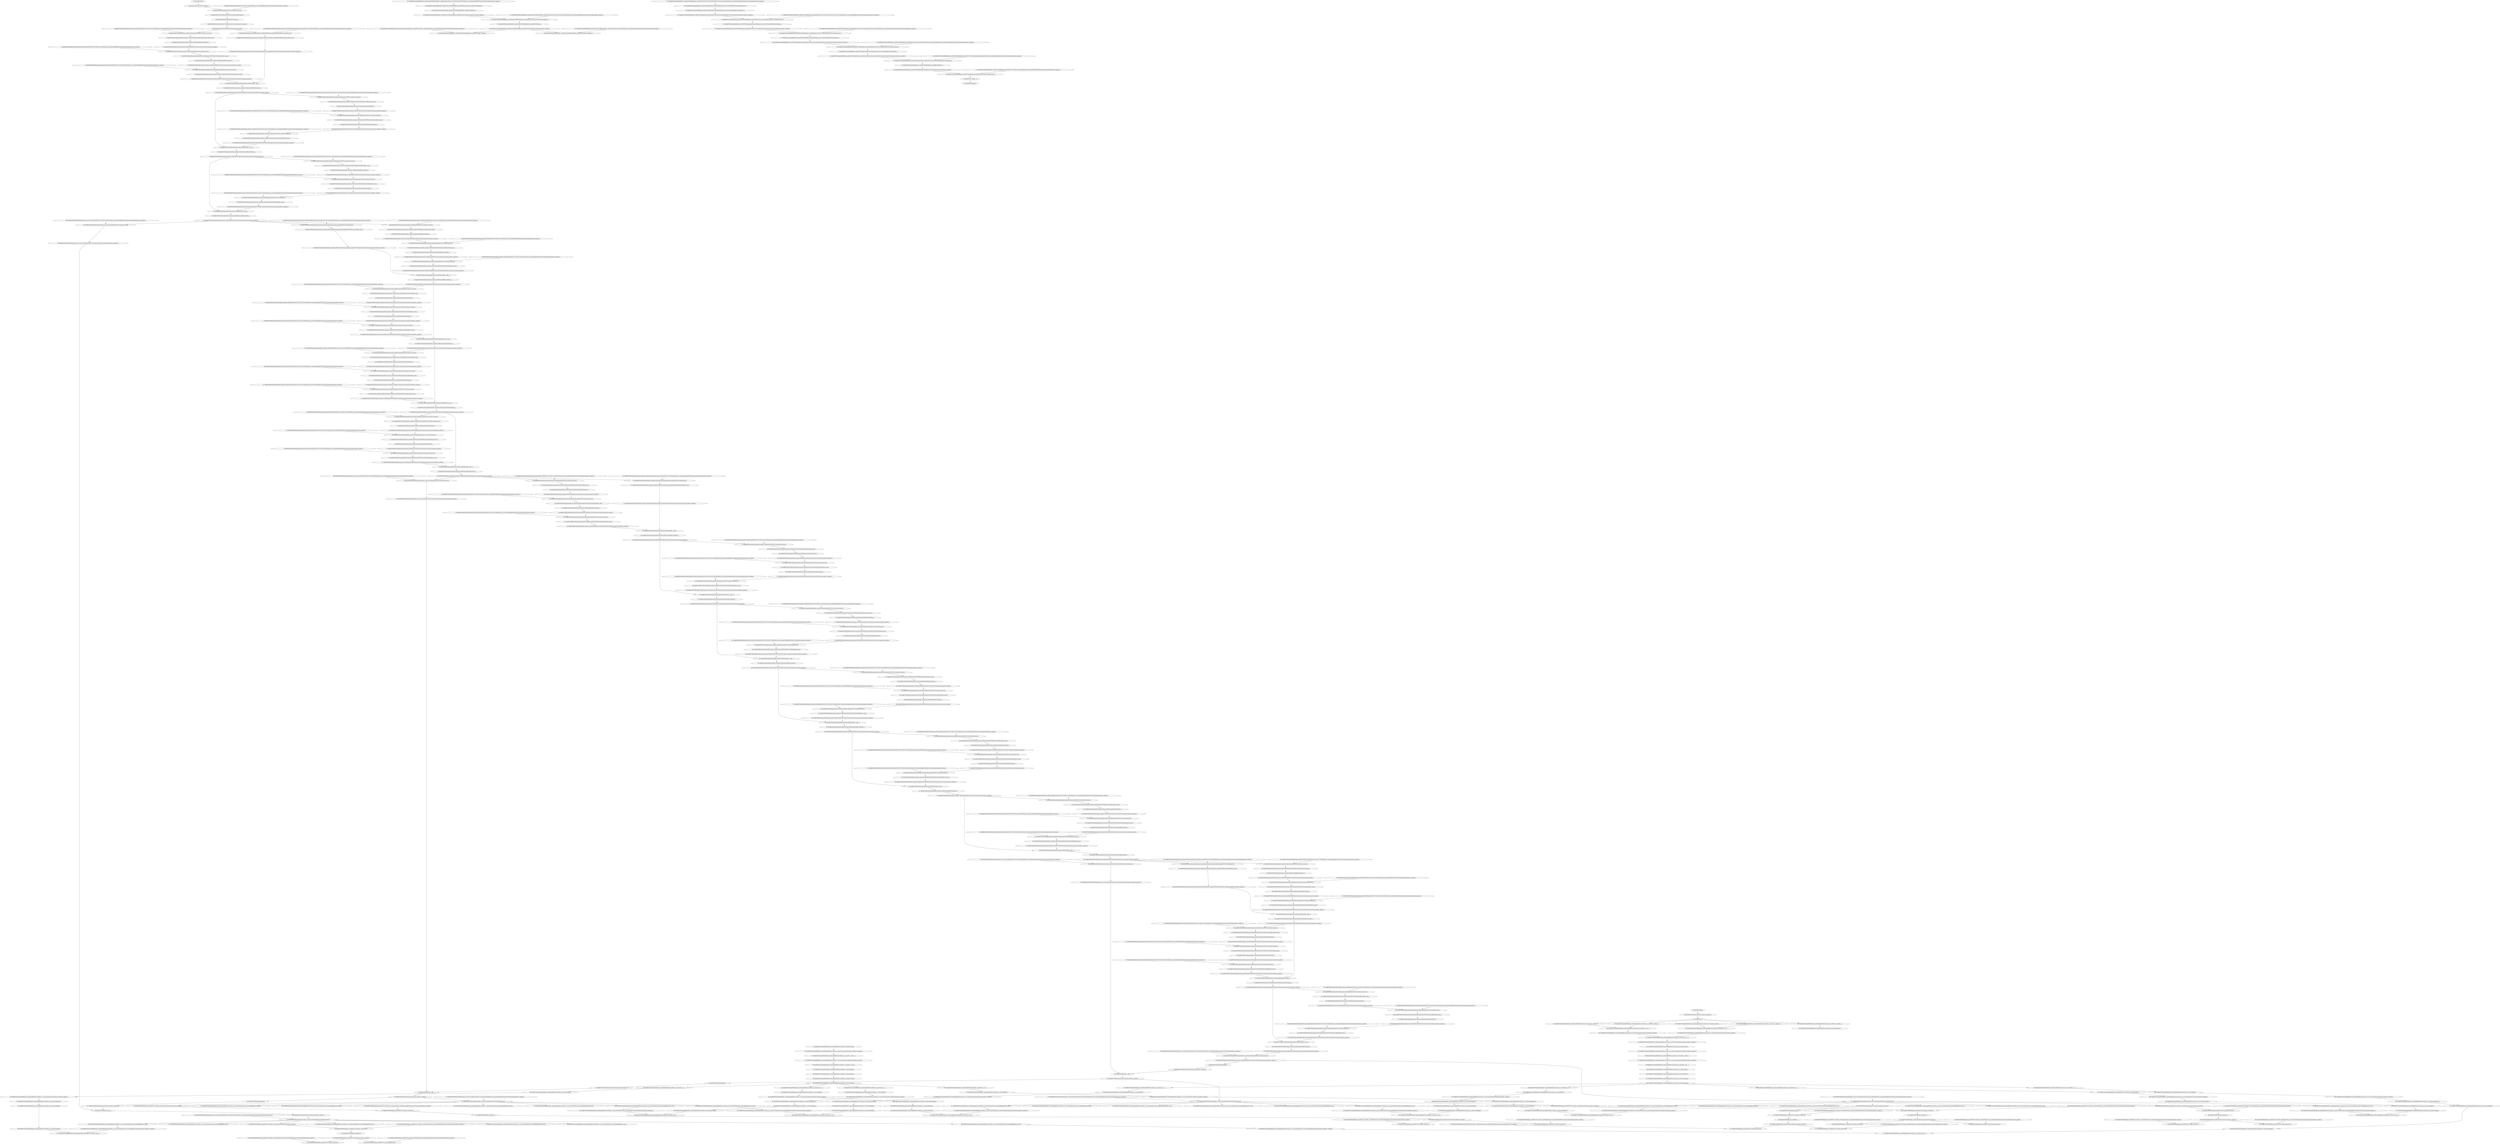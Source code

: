 strict digraph  {
"0 /nncf_model_input_0" [id=0, type=nncf_model_input];
"1 SymmetricQuantizer/symmetric_quantize_0" [id=1, type=symmetric_quantize];
"2 MaskRCNN/ResNet[backbone]/NNCFConv2d[conv1]/ModuleDict[pre_ops]/UpdateWeight[0]/SymmetricQuantizer[op]/symmetric_quantize_0" [id=2, type=symmetric_quantize];
"3 MaskRCNN/ResNet[backbone]/NNCFConv2d[conv1]/conv2d_0" [id=3, type=conv2d];
"4 MaskRCNN/ResNet[backbone]/NNCFBatchNorm2d[bn1]/batch_norm_0" [id=4, type=batch_norm];
"5 MaskRCNN/ResNet[backbone]/ReLU[relu]/relu__0" [id=5, type=relu_];
"6 MaskRCNN/ResNet[backbone]/ReLU[relu]/SymmetricQuantizer/symmetric_quantize_0" [id=6, type=symmetric_quantize];
"7 MaskRCNN/ResNet[backbone]/MaxPool2d[maxpool]/max_pool2d_0" [id=7, type=max_pool2d];
"8 MaskRCNN/ResNet[backbone]/ResLayer[layer1]/Bottleneck[0]/NNCFConv2d[conv1]/ModuleDict[pre_ops]/UpdateWeight[0]/SymmetricQuantizer[op]/symmetric_quantize_0" [id=8, type=symmetric_quantize];
"9 MaskRCNN/ResNet[backbone]/ResLayer[layer1]/Bottleneck[0]/NNCFConv2d[conv1]/conv2d_0" [id=9, type=conv2d];
"10 MaskRCNN/ResNet[backbone]/ResLayer[layer1]/Bottleneck[0]/NNCFBatchNorm2d[bn1]/batch_norm_0" [id=10, type=batch_norm];
"11 MaskRCNN/ResNet[backbone]/ResLayer[layer1]/Bottleneck[0]/ReLU[relu]/relu__0" [id=11, type=relu_];
"12 MaskRCNN/ResNet[backbone]/ResLayer[layer1]/Bottleneck[0]/ReLU[relu]/SymmetricQuantizer/symmetric_quantize_0" [id=12, type=symmetric_quantize];
"13 MaskRCNN/ResNet[backbone]/ResLayer[layer1]/Bottleneck[0]/NNCFConv2d[conv2]/ModuleDict[pre_ops]/UpdateWeight[0]/SymmetricQuantizer[op]/symmetric_quantize_0" [id=13, type=symmetric_quantize];
"14 MaskRCNN/ResNet[backbone]/ResLayer[layer1]/Bottleneck[0]/NNCFConv2d[conv2]/conv2d_0" [id=14, type=conv2d];
"15 MaskRCNN/ResNet[backbone]/ResLayer[layer1]/Bottleneck[0]/NNCFBatchNorm2d[bn2]/batch_norm_0" [id=15, type=batch_norm];
"16 MaskRCNN/ResNet[backbone]/ResLayer[layer1]/Bottleneck[0]/ReLU[relu]/relu__1" [id=16, type=relu_];
"17 MaskRCNN/ResNet[backbone]/ResLayer[layer1]/Bottleneck[0]/ReLU[relu]/SymmetricQuantizer/symmetric_quantize_1" [id=17, type=symmetric_quantize];
"18 MaskRCNN/ResNet[backbone]/ResLayer[layer1]/Bottleneck[0]/NNCFConv2d[conv3]/ModuleDict[pre_ops]/UpdateWeight[0]/SymmetricQuantizer[op]/symmetric_quantize_0" [id=18, type=symmetric_quantize];
"19 MaskRCNN/ResNet[backbone]/ResLayer[layer1]/Bottleneck[0]/NNCFConv2d[conv3]/conv2d_0" [id=19, type=conv2d];
"20 MaskRCNN/ResNet[backbone]/ResLayer[layer1]/Bottleneck[0]/NNCFBatchNorm2d[bn3]/batch_norm_0" [id=20, type=batch_norm];
"21 MaskRCNN/ResNet[backbone]/ResLayer[layer1]/Bottleneck[0]/NNCFBatchNorm2d[bn3]/SymmetricQuantizer/symmetric_quantize_0" [id=21, type=symmetric_quantize];
"22 MaskRCNN/ResNet[backbone]/ResLayer[layer1]/Bottleneck[0]/Sequential[downsample]/NNCFConv2d[0]/ModuleDict[pre_ops]/UpdateWeight[0]/SymmetricQuantizer[op]/symmetric_quantize_0" [id=22, type=symmetric_quantize];
"23 MaskRCNN/ResNet[backbone]/ResLayer[layer1]/Bottleneck[0]/Sequential[downsample]/NNCFConv2d[0]/conv2d_0" [id=23, type=conv2d];
"24 MaskRCNN/ResNet[backbone]/ResLayer[layer1]/Bottleneck[0]/Sequential[downsample]/NNCFBatchNorm2d[1]/batch_norm_0" [id=24, type=batch_norm];
"25 MaskRCNN/ResNet[backbone]/ResLayer[layer1]/Bottleneck[0]/Sequential[downsample]/NNCFBatchNorm2d[1]/SymmetricQuantizer/symmetric_quantize_0" [id=25, type=symmetric_quantize];
"26 MaskRCNN/ResNet[backbone]/ResLayer[layer1]/Bottleneck[0]/__iadd___0" [id=26, type=__iadd__];
"27 MaskRCNN/ResNet[backbone]/ResLayer[layer1]/Bottleneck[0]/ReLU[relu]/relu__2" [id=27, type=relu_];
"28 MaskRCNN/ResNet[backbone]/ResLayer[layer1]/Bottleneck[0]/ReLU[relu]/SymmetricQuantizer/symmetric_quantize_2" [id=28, type=symmetric_quantize];
"29 MaskRCNN/ResNet[backbone]/ResLayer[layer1]/Bottleneck[1]/NNCFConv2d[conv1]/ModuleDict[pre_ops]/UpdateWeight[0]/SymmetricQuantizer[op]/symmetric_quantize_0" [id=29, type=symmetric_quantize];
"30 MaskRCNN/ResNet[backbone]/ResLayer[layer1]/Bottleneck[1]/NNCFConv2d[conv1]/conv2d_0" [id=30, type=conv2d];
"31 MaskRCNN/ResNet[backbone]/ResLayer[layer1]/Bottleneck[1]/NNCFBatchNorm2d[bn1]/batch_norm_0" [id=31, type=batch_norm];
"32 MaskRCNN/ResNet[backbone]/ResLayer[layer1]/Bottleneck[1]/ReLU[relu]/relu__0" [id=32, type=relu_];
"33 MaskRCNN/ResNet[backbone]/ResLayer[layer1]/Bottleneck[1]/ReLU[relu]/SymmetricQuantizer/symmetric_quantize_0" [id=33, type=symmetric_quantize];
"34 MaskRCNN/ResNet[backbone]/ResLayer[layer1]/Bottleneck[1]/NNCFConv2d[conv2]/ModuleDict[pre_ops]/UpdateWeight[0]/SymmetricQuantizer[op]/symmetric_quantize_0" [id=34, type=symmetric_quantize];
"35 MaskRCNN/ResNet[backbone]/ResLayer[layer1]/Bottleneck[1]/NNCFConv2d[conv2]/conv2d_0" [id=35, type=conv2d];
"36 MaskRCNN/ResNet[backbone]/ResLayer[layer1]/Bottleneck[1]/NNCFBatchNorm2d[bn2]/batch_norm_0" [id=36, type=batch_norm];
"37 MaskRCNN/ResNet[backbone]/ResLayer[layer1]/Bottleneck[1]/ReLU[relu]/relu__1" [id=37, type=relu_];
"38 MaskRCNN/ResNet[backbone]/ResLayer[layer1]/Bottleneck[1]/ReLU[relu]/SymmetricQuantizer/symmetric_quantize_1" [id=38, type=symmetric_quantize];
"39 MaskRCNN/ResNet[backbone]/ResLayer[layer1]/Bottleneck[1]/NNCFConv2d[conv3]/ModuleDict[pre_ops]/UpdateWeight[0]/SymmetricQuantizer[op]/symmetric_quantize_0" [id=39, type=symmetric_quantize];
"40 MaskRCNN/ResNet[backbone]/ResLayer[layer1]/Bottleneck[1]/NNCFConv2d[conv3]/conv2d_0" [id=40, type=conv2d];
"41 MaskRCNN/ResNet[backbone]/ResLayer[layer1]/Bottleneck[1]/NNCFBatchNorm2d[bn3]/batch_norm_0" [id=41, type=batch_norm];
"42 MaskRCNN/ResNet[backbone]/ResLayer[layer1]/Bottleneck[1]/NNCFBatchNorm2d[bn3]/SymmetricQuantizer/symmetric_quantize_0" [id=42, type=symmetric_quantize];
"43 MaskRCNN/ResNet[backbone]/ResLayer[layer1]/Bottleneck[1]/__iadd___0" [id=43, type=__iadd__];
"44 MaskRCNN/ResNet[backbone]/ResLayer[layer1]/Bottleneck[1]/ReLU[relu]/relu__2" [id=44, type=relu_];
"45 MaskRCNN/ResNet[backbone]/ResLayer[layer1]/Bottleneck[1]/ReLU[relu]/SymmetricQuantizer/symmetric_quantize_2" [id=45, type=symmetric_quantize];
"46 MaskRCNN/ResNet[backbone]/ResLayer[layer1]/Bottleneck[2]/NNCFConv2d[conv1]/ModuleDict[pre_ops]/UpdateWeight[0]/SymmetricQuantizer[op]/symmetric_quantize_0" [id=46, type=symmetric_quantize];
"47 MaskRCNN/ResNet[backbone]/ResLayer[layer1]/Bottleneck[2]/NNCFConv2d[conv1]/conv2d_0" [id=47, type=conv2d];
"48 MaskRCNN/ResNet[backbone]/ResLayer[layer1]/Bottleneck[2]/NNCFBatchNorm2d[bn1]/batch_norm_0" [id=48, type=batch_norm];
"49 MaskRCNN/ResNet[backbone]/ResLayer[layer1]/Bottleneck[2]/ReLU[relu]/relu__0" [id=49, type=relu_];
"50 MaskRCNN/ResNet[backbone]/ResLayer[layer1]/Bottleneck[2]/ReLU[relu]/SymmetricQuantizer/symmetric_quantize_0" [id=50, type=symmetric_quantize];
"51 MaskRCNN/ResNet[backbone]/ResLayer[layer1]/Bottleneck[2]/NNCFConv2d[conv2]/ModuleDict[pre_ops]/UpdateWeight[0]/SymmetricQuantizer[op]/symmetric_quantize_0" [id=51, type=symmetric_quantize];
"52 MaskRCNN/ResNet[backbone]/ResLayer[layer1]/Bottleneck[2]/NNCFConv2d[conv2]/conv2d_0" [id=52, type=conv2d];
"53 MaskRCNN/ResNet[backbone]/ResLayer[layer1]/Bottleneck[2]/NNCFBatchNorm2d[bn2]/batch_norm_0" [id=53, type=batch_norm];
"54 MaskRCNN/ResNet[backbone]/ResLayer[layer1]/Bottleneck[2]/ReLU[relu]/relu__1" [id=54, type=relu_];
"55 MaskRCNN/ResNet[backbone]/ResLayer[layer1]/Bottleneck[2]/ReLU[relu]/SymmetricQuantizer/symmetric_quantize_1" [id=55, type=symmetric_quantize];
"56 MaskRCNN/ResNet[backbone]/ResLayer[layer1]/Bottleneck[2]/NNCFConv2d[conv3]/ModuleDict[pre_ops]/UpdateWeight[0]/SymmetricQuantizer[op]/symmetric_quantize_0" [id=56, type=symmetric_quantize];
"57 MaskRCNN/ResNet[backbone]/ResLayer[layer1]/Bottleneck[2]/NNCFConv2d[conv3]/conv2d_0" [id=57, type=conv2d];
"58 MaskRCNN/ResNet[backbone]/ResLayer[layer1]/Bottleneck[2]/NNCFBatchNorm2d[bn3]/batch_norm_0" [id=58, type=batch_norm];
"59 MaskRCNN/ResNet[backbone]/ResLayer[layer1]/Bottleneck[2]/NNCFBatchNorm2d[bn3]/SymmetricQuantizer/symmetric_quantize_0" [id=59, type=symmetric_quantize];
"60 MaskRCNN/ResNet[backbone]/ResLayer[layer1]/Bottleneck[2]/__iadd___0" [id=60, type=__iadd__];
"61 MaskRCNN/ResNet[backbone]/ResLayer[layer1]/Bottleneck[2]/ReLU[relu]/relu__2" [id=61, type=relu_];
"62 MaskRCNN/ResNet[backbone]/ResLayer[layer1]/Bottleneck[2]/ReLU[relu]/SymmetricQuantizer/symmetric_quantize_2" [id=62, type=symmetric_quantize];
"63 MaskRCNN/ResNet[backbone]/ResLayer[layer2]/Bottleneck[0]/NNCFConv2d[conv1]/ModuleDict[pre_ops]/UpdateWeight[0]/SymmetricQuantizer[op]/symmetric_quantize_0" [id=63, type=symmetric_quantize];
"64 MaskRCNN/ResNet[backbone]/ResLayer[layer2]/Bottleneck[0]/NNCFConv2d[conv1]/conv2d_0" [id=64, type=conv2d];
"65 MaskRCNN/ResNet[backbone]/ResLayer[layer2]/Bottleneck[0]/NNCFBatchNorm2d[bn1]/batch_norm_0" [id=65, type=batch_norm];
"66 MaskRCNN/ResNet[backbone]/ResLayer[layer2]/Bottleneck[0]/ReLU[relu]/relu__0" [id=66, type=relu_];
"67 MaskRCNN/ResNet[backbone]/ResLayer[layer2]/Bottleneck[0]/ReLU[relu]/SymmetricQuantizer/symmetric_quantize_0" [id=67, type=symmetric_quantize];
"68 MaskRCNN/ResNet[backbone]/ResLayer[layer2]/Bottleneck[0]/NNCFConv2d[conv2]/ModuleDict[pre_ops]/UpdateWeight[0]/SymmetricQuantizer[op]/symmetric_quantize_0" [id=68, type=symmetric_quantize];
"69 MaskRCNN/ResNet[backbone]/ResLayer[layer2]/Bottleneck[0]/NNCFConv2d[conv2]/conv2d_0" [id=69, type=conv2d];
"70 MaskRCNN/ResNet[backbone]/ResLayer[layer2]/Bottleneck[0]/NNCFBatchNorm2d[bn2]/batch_norm_0" [id=70, type=batch_norm];
"71 MaskRCNN/ResNet[backbone]/ResLayer[layer2]/Bottleneck[0]/ReLU[relu]/relu__1" [id=71, type=relu_];
"72 MaskRCNN/ResNet[backbone]/ResLayer[layer2]/Bottleneck[0]/ReLU[relu]/SymmetricQuantizer/symmetric_quantize_1" [id=72, type=symmetric_quantize];
"73 MaskRCNN/ResNet[backbone]/ResLayer[layer2]/Bottleneck[0]/NNCFConv2d[conv3]/ModuleDict[pre_ops]/UpdateWeight[0]/SymmetricQuantizer[op]/symmetric_quantize_0" [id=73, type=symmetric_quantize];
"74 MaskRCNN/ResNet[backbone]/ResLayer[layer2]/Bottleneck[0]/NNCFConv2d[conv3]/conv2d_0" [id=74, type=conv2d];
"75 MaskRCNN/ResNet[backbone]/ResLayer[layer2]/Bottleneck[0]/NNCFBatchNorm2d[bn3]/batch_norm_0" [id=75, type=batch_norm];
"76 MaskRCNN/ResNet[backbone]/ResLayer[layer2]/Bottleneck[0]/NNCFBatchNorm2d[bn3]/SymmetricQuantizer/symmetric_quantize_0" [id=76, type=symmetric_quantize];
"77 MaskRCNN/ResNet[backbone]/ResLayer[layer2]/Bottleneck[0]/Sequential[downsample]/NNCFConv2d[0]/ModuleDict[pre_ops]/UpdateWeight[0]/SymmetricQuantizer[op]/symmetric_quantize_0" [id=77, type=symmetric_quantize];
"78 MaskRCNN/ResNet[backbone]/ResLayer[layer2]/Bottleneck[0]/Sequential[downsample]/NNCFConv2d[0]/conv2d_0" [id=78, type=conv2d];
"79 MaskRCNN/ResNet[backbone]/ResLayer[layer2]/Bottleneck[0]/Sequential[downsample]/NNCFBatchNorm2d[1]/batch_norm_0" [id=79, type=batch_norm];
"80 MaskRCNN/ResNet[backbone]/ResLayer[layer2]/Bottleneck[0]/Sequential[downsample]/NNCFBatchNorm2d[1]/SymmetricQuantizer/symmetric_quantize_0" [id=80, type=symmetric_quantize];
"81 MaskRCNN/ResNet[backbone]/ResLayer[layer2]/Bottleneck[0]/__iadd___0" [id=81, type=__iadd__];
"82 MaskRCNN/ResNet[backbone]/ResLayer[layer2]/Bottleneck[0]/ReLU[relu]/relu__2" [id=82, type=relu_];
"83 MaskRCNN/ResNet[backbone]/ResLayer[layer2]/Bottleneck[0]/ReLU[relu]/SymmetricQuantizer/symmetric_quantize_2" [id=83, type=symmetric_quantize];
"84 MaskRCNN/ResNet[backbone]/ResLayer[layer2]/Bottleneck[1]/NNCFConv2d[conv1]/ModuleDict[pre_ops]/UpdateWeight[0]/SymmetricQuantizer[op]/symmetric_quantize_0" [id=84, type=symmetric_quantize];
"85 MaskRCNN/ResNet[backbone]/ResLayer[layer2]/Bottleneck[1]/NNCFConv2d[conv1]/conv2d_0" [id=85, type=conv2d];
"86 MaskRCNN/ResNet[backbone]/ResLayer[layer2]/Bottleneck[1]/NNCFBatchNorm2d[bn1]/batch_norm_0" [id=86, type=batch_norm];
"87 MaskRCNN/ResNet[backbone]/ResLayer[layer2]/Bottleneck[1]/ReLU[relu]/relu__0" [id=87, type=relu_];
"88 MaskRCNN/ResNet[backbone]/ResLayer[layer2]/Bottleneck[1]/ReLU[relu]/SymmetricQuantizer/symmetric_quantize_0" [id=88, type=symmetric_quantize];
"89 MaskRCNN/ResNet[backbone]/ResLayer[layer2]/Bottleneck[1]/NNCFConv2d[conv2]/ModuleDict[pre_ops]/UpdateWeight[0]/SymmetricQuantizer[op]/symmetric_quantize_0" [id=89, type=symmetric_quantize];
"90 MaskRCNN/ResNet[backbone]/ResLayer[layer2]/Bottleneck[1]/NNCFConv2d[conv2]/conv2d_0" [id=90, type=conv2d];
"91 MaskRCNN/ResNet[backbone]/ResLayer[layer2]/Bottleneck[1]/NNCFBatchNorm2d[bn2]/batch_norm_0" [id=91, type=batch_norm];
"92 MaskRCNN/ResNet[backbone]/ResLayer[layer2]/Bottleneck[1]/ReLU[relu]/relu__1" [id=92, type=relu_];
"93 MaskRCNN/ResNet[backbone]/ResLayer[layer2]/Bottleneck[1]/ReLU[relu]/SymmetricQuantizer/symmetric_quantize_1" [id=93, type=symmetric_quantize];
"94 MaskRCNN/ResNet[backbone]/ResLayer[layer2]/Bottleneck[1]/NNCFConv2d[conv3]/ModuleDict[pre_ops]/UpdateWeight[0]/SymmetricQuantizer[op]/symmetric_quantize_0" [id=94, type=symmetric_quantize];
"95 MaskRCNN/ResNet[backbone]/ResLayer[layer2]/Bottleneck[1]/NNCFConv2d[conv3]/conv2d_0" [id=95, type=conv2d];
"96 MaskRCNN/ResNet[backbone]/ResLayer[layer2]/Bottleneck[1]/NNCFBatchNorm2d[bn3]/batch_norm_0" [id=96, type=batch_norm];
"97 MaskRCNN/ResNet[backbone]/ResLayer[layer2]/Bottleneck[1]/NNCFBatchNorm2d[bn3]/SymmetricQuantizer/symmetric_quantize_0" [id=97, type=symmetric_quantize];
"98 MaskRCNN/ResNet[backbone]/ResLayer[layer2]/Bottleneck[1]/__iadd___0" [id=98, type=__iadd__];
"99 MaskRCNN/ResNet[backbone]/ResLayer[layer2]/Bottleneck[1]/ReLU[relu]/relu__2" [id=99, type=relu_];
"100 MaskRCNN/ResNet[backbone]/ResLayer[layer2]/Bottleneck[1]/ReLU[relu]/SymmetricQuantizer/symmetric_quantize_2" [id=100, type=symmetric_quantize];
"101 MaskRCNN/ResNet[backbone]/ResLayer[layer2]/Bottleneck[2]/NNCFConv2d[conv1]/ModuleDict[pre_ops]/UpdateWeight[0]/SymmetricQuantizer[op]/symmetric_quantize_0" [id=101, type=symmetric_quantize];
"102 MaskRCNN/ResNet[backbone]/ResLayer[layer2]/Bottleneck[2]/NNCFConv2d[conv1]/conv2d_0" [id=102, type=conv2d];
"103 MaskRCNN/ResNet[backbone]/ResLayer[layer2]/Bottleneck[2]/NNCFBatchNorm2d[bn1]/batch_norm_0" [id=103, type=batch_norm];
"104 MaskRCNN/ResNet[backbone]/ResLayer[layer2]/Bottleneck[2]/ReLU[relu]/relu__0" [id=104, type=relu_];
"105 MaskRCNN/ResNet[backbone]/ResLayer[layer2]/Bottleneck[2]/ReLU[relu]/SymmetricQuantizer/symmetric_quantize_0" [id=105, type=symmetric_quantize];
"106 MaskRCNN/ResNet[backbone]/ResLayer[layer2]/Bottleneck[2]/NNCFConv2d[conv2]/ModuleDict[pre_ops]/UpdateWeight[0]/SymmetricQuantizer[op]/symmetric_quantize_0" [id=106, type=symmetric_quantize];
"107 MaskRCNN/ResNet[backbone]/ResLayer[layer2]/Bottleneck[2]/NNCFConv2d[conv2]/conv2d_0" [id=107, type=conv2d];
"108 MaskRCNN/ResNet[backbone]/ResLayer[layer2]/Bottleneck[2]/NNCFBatchNorm2d[bn2]/batch_norm_0" [id=108, type=batch_norm];
"109 MaskRCNN/ResNet[backbone]/ResLayer[layer2]/Bottleneck[2]/ReLU[relu]/relu__1" [id=109, type=relu_];
"110 MaskRCNN/ResNet[backbone]/ResLayer[layer2]/Bottleneck[2]/ReLU[relu]/SymmetricQuantizer/symmetric_quantize_1" [id=110, type=symmetric_quantize];
"111 MaskRCNN/ResNet[backbone]/ResLayer[layer2]/Bottleneck[2]/NNCFConv2d[conv3]/ModuleDict[pre_ops]/UpdateWeight[0]/SymmetricQuantizer[op]/symmetric_quantize_0" [id=111, type=symmetric_quantize];
"112 MaskRCNN/ResNet[backbone]/ResLayer[layer2]/Bottleneck[2]/NNCFConv2d[conv3]/conv2d_0" [id=112, type=conv2d];
"113 MaskRCNN/ResNet[backbone]/ResLayer[layer2]/Bottleneck[2]/NNCFBatchNorm2d[bn3]/batch_norm_0" [id=113, type=batch_norm];
"114 MaskRCNN/ResNet[backbone]/ResLayer[layer2]/Bottleneck[2]/NNCFBatchNorm2d[bn3]/SymmetricQuantizer/symmetric_quantize_0" [id=114, type=symmetric_quantize];
"115 MaskRCNN/ResNet[backbone]/ResLayer[layer2]/Bottleneck[2]/__iadd___0" [id=115, type=__iadd__];
"116 MaskRCNN/ResNet[backbone]/ResLayer[layer2]/Bottleneck[2]/ReLU[relu]/relu__2" [id=116, type=relu_];
"117 MaskRCNN/ResNet[backbone]/ResLayer[layer2]/Bottleneck[2]/ReLU[relu]/SymmetricQuantizer/symmetric_quantize_2" [id=117, type=symmetric_quantize];
"118 MaskRCNN/ResNet[backbone]/ResLayer[layer2]/Bottleneck[3]/NNCFConv2d[conv1]/ModuleDict[pre_ops]/UpdateWeight[0]/SymmetricQuantizer[op]/symmetric_quantize_0" [id=118, type=symmetric_quantize];
"119 MaskRCNN/ResNet[backbone]/ResLayer[layer2]/Bottleneck[3]/NNCFConv2d[conv1]/conv2d_0" [id=119, type=conv2d];
"120 MaskRCNN/ResNet[backbone]/ResLayer[layer2]/Bottleneck[3]/NNCFBatchNorm2d[bn1]/batch_norm_0" [id=120, type=batch_norm];
"121 MaskRCNN/ResNet[backbone]/ResLayer[layer2]/Bottleneck[3]/ReLU[relu]/relu__0" [id=121, type=relu_];
"122 MaskRCNN/ResNet[backbone]/ResLayer[layer2]/Bottleneck[3]/ReLU[relu]/SymmetricQuantizer/symmetric_quantize_0" [id=122, type=symmetric_quantize];
"123 MaskRCNN/ResNet[backbone]/ResLayer[layer2]/Bottleneck[3]/NNCFConv2d[conv2]/ModuleDict[pre_ops]/UpdateWeight[0]/SymmetricQuantizer[op]/symmetric_quantize_0" [id=123, type=symmetric_quantize];
"124 MaskRCNN/ResNet[backbone]/ResLayer[layer2]/Bottleneck[3]/NNCFConv2d[conv2]/conv2d_0" [id=124, type=conv2d];
"125 MaskRCNN/ResNet[backbone]/ResLayer[layer2]/Bottleneck[3]/NNCFBatchNorm2d[bn2]/batch_norm_0" [id=125, type=batch_norm];
"126 MaskRCNN/ResNet[backbone]/ResLayer[layer2]/Bottleneck[3]/ReLU[relu]/relu__1" [id=126, type=relu_];
"127 MaskRCNN/ResNet[backbone]/ResLayer[layer2]/Bottleneck[3]/ReLU[relu]/SymmetricQuantizer/symmetric_quantize_1" [id=127, type=symmetric_quantize];
"128 MaskRCNN/ResNet[backbone]/ResLayer[layer2]/Bottleneck[3]/NNCFConv2d[conv3]/ModuleDict[pre_ops]/UpdateWeight[0]/SymmetricQuantizer[op]/symmetric_quantize_0" [id=128, type=symmetric_quantize];
"129 MaskRCNN/ResNet[backbone]/ResLayer[layer2]/Bottleneck[3]/NNCFConv2d[conv3]/conv2d_0" [id=129, type=conv2d];
"130 MaskRCNN/ResNet[backbone]/ResLayer[layer2]/Bottleneck[3]/NNCFBatchNorm2d[bn3]/batch_norm_0" [id=130, type=batch_norm];
"131 MaskRCNN/ResNet[backbone]/ResLayer[layer2]/Bottleneck[3]/NNCFBatchNorm2d[bn3]/SymmetricQuantizer/symmetric_quantize_0" [id=131, type=symmetric_quantize];
"132 MaskRCNN/ResNet[backbone]/ResLayer[layer2]/Bottleneck[3]/__iadd___0" [id=132, type=__iadd__];
"133 MaskRCNN/ResNet[backbone]/ResLayer[layer2]/Bottleneck[3]/ReLU[relu]/relu__2" [id=133, type=relu_];
"134 MaskRCNN/ResNet[backbone]/ResLayer[layer2]/Bottleneck[3]/ReLU[relu]/SymmetricQuantizer/symmetric_quantize_2" [id=134, type=symmetric_quantize];
"135 MaskRCNN/ResNet[backbone]/ResLayer[layer3]/Bottleneck[0]/NNCFConv2d[conv1]/ModuleDict[pre_ops]/UpdateWeight[0]/SymmetricQuantizer[op]/symmetric_quantize_0" [id=135, type=symmetric_quantize];
"136 MaskRCNN/ResNet[backbone]/ResLayer[layer3]/Bottleneck[0]/NNCFConv2d[conv1]/conv2d_0" [id=136, type=conv2d];
"137 MaskRCNN/ResNet[backbone]/ResLayer[layer3]/Bottleneck[0]/NNCFBatchNorm2d[bn1]/batch_norm_0" [id=137, type=batch_norm];
"138 MaskRCNN/ResNet[backbone]/ResLayer[layer3]/Bottleneck[0]/ReLU[relu]/relu__0" [id=138, type=relu_];
"139 MaskRCNN/ResNet[backbone]/ResLayer[layer3]/Bottleneck[0]/ReLU[relu]/SymmetricQuantizer/symmetric_quantize_0" [id=139, type=symmetric_quantize];
"140 MaskRCNN/ResNet[backbone]/ResLayer[layer3]/Bottleneck[0]/NNCFConv2d[conv2]/ModuleDict[pre_ops]/UpdateWeight[0]/SymmetricQuantizer[op]/symmetric_quantize_0" [id=140, type=symmetric_quantize];
"141 MaskRCNN/ResNet[backbone]/ResLayer[layer3]/Bottleneck[0]/NNCFConv2d[conv2]/conv2d_0" [id=141, type=conv2d];
"142 MaskRCNN/ResNet[backbone]/ResLayer[layer3]/Bottleneck[0]/NNCFBatchNorm2d[bn2]/batch_norm_0" [id=142, type=batch_norm];
"143 MaskRCNN/ResNet[backbone]/ResLayer[layer3]/Bottleneck[0]/ReLU[relu]/relu__1" [id=143, type=relu_];
"144 MaskRCNN/ResNet[backbone]/ResLayer[layer3]/Bottleneck[0]/ReLU[relu]/SymmetricQuantizer/symmetric_quantize_1" [id=144, type=symmetric_quantize];
"145 MaskRCNN/ResNet[backbone]/ResLayer[layer3]/Bottleneck[0]/NNCFConv2d[conv3]/ModuleDict[pre_ops]/UpdateWeight[0]/SymmetricQuantizer[op]/symmetric_quantize_0" [id=145, type=symmetric_quantize];
"146 MaskRCNN/ResNet[backbone]/ResLayer[layer3]/Bottleneck[0]/NNCFConv2d[conv3]/conv2d_0" [id=146, type=conv2d];
"147 MaskRCNN/ResNet[backbone]/ResLayer[layer3]/Bottleneck[0]/NNCFBatchNorm2d[bn3]/batch_norm_0" [id=147, type=batch_norm];
"148 MaskRCNN/ResNet[backbone]/ResLayer[layer3]/Bottleneck[0]/NNCFBatchNorm2d[bn3]/SymmetricQuantizer/symmetric_quantize_0" [id=148, type=symmetric_quantize];
"149 MaskRCNN/ResNet[backbone]/ResLayer[layer3]/Bottleneck[0]/Sequential[downsample]/NNCFConv2d[0]/ModuleDict[pre_ops]/UpdateWeight[0]/SymmetricQuantizer[op]/symmetric_quantize_0" [id=149, type=symmetric_quantize];
"150 MaskRCNN/ResNet[backbone]/ResLayer[layer3]/Bottleneck[0]/Sequential[downsample]/NNCFConv2d[0]/conv2d_0" [id=150, type=conv2d];
"151 MaskRCNN/ResNet[backbone]/ResLayer[layer3]/Bottleneck[0]/Sequential[downsample]/NNCFBatchNorm2d[1]/batch_norm_0" [id=151, type=batch_norm];
"152 MaskRCNN/ResNet[backbone]/ResLayer[layer3]/Bottleneck[0]/Sequential[downsample]/NNCFBatchNorm2d[1]/SymmetricQuantizer/symmetric_quantize_0" [id=152, type=symmetric_quantize];
"153 MaskRCNN/ResNet[backbone]/ResLayer[layer3]/Bottleneck[0]/__iadd___0" [id=153, type=__iadd__];
"154 MaskRCNN/ResNet[backbone]/ResLayer[layer3]/Bottleneck[0]/ReLU[relu]/relu__2" [id=154, type=relu_];
"155 MaskRCNN/ResNet[backbone]/ResLayer[layer3]/Bottleneck[0]/ReLU[relu]/SymmetricQuantizer/symmetric_quantize_2" [id=155, type=symmetric_quantize];
"156 MaskRCNN/ResNet[backbone]/ResLayer[layer3]/Bottleneck[1]/NNCFConv2d[conv1]/ModuleDict[pre_ops]/UpdateWeight[0]/SymmetricQuantizer[op]/symmetric_quantize_0" [id=156, type=symmetric_quantize];
"157 MaskRCNN/ResNet[backbone]/ResLayer[layer3]/Bottleneck[1]/NNCFConv2d[conv1]/conv2d_0" [id=157, type=conv2d];
"158 MaskRCNN/ResNet[backbone]/ResLayer[layer3]/Bottleneck[1]/NNCFBatchNorm2d[bn1]/batch_norm_0" [id=158, type=batch_norm];
"159 MaskRCNN/ResNet[backbone]/ResLayer[layer3]/Bottleneck[1]/ReLU[relu]/relu__0" [id=159, type=relu_];
"160 MaskRCNN/ResNet[backbone]/ResLayer[layer3]/Bottleneck[1]/ReLU[relu]/SymmetricQuantizer/symmetric_quantize_0" [id=160, type=symmetric_quantize];
"161 MaskRCNN/ResNet[backbone]/ResLayer[layer3]/Bottleneck[1]/NNCFConv2d[conv2]/ModuleDict[pre_ops]/UpdateWeight[0]/SymmetricQuantizer[op]/symmetric_quantize_0" [id=161, type=symmetric_quantize];
"162 MaskRCNN/ResNet[backbone]/ResLayer[layer3]/Bottleneck[1]/NNCFConv2d[conv2]/conv2d_0" [id=162, type=conv2d];
"163 MaskRCNN/ResNet[backbone]/ResLayer[layer3]/Bottleneck[1]/NNCFBatchNorm2d[bn2]/batch_norm_0" [id=163, type=batch_norm];
"164 MaskRCNN/ResNet[backbone]/ResLayer[layer3]/Bottleneck[1]/ReLU[relu]/relu__1" [id=164, type=relu_];
"165 MaskRCNN/ResNet[backbone]/ResLayer[layer3]/Bottleneck[1]/ReLU[relu]/SymmetricQuantizer/symmetric_quantize_1" [id=165, type=symmetric_quantize];
"166 MaskRCNN/ResNet[backbone]/ResLayer[layer3]/Bottleneck[1]/NNCFConv2d[conv3]/ModuleDict[pre_ops]/UpdateWeight[0]/SymmetricQuantizer[op]/symmetric_quantize_0" [id=166, type=symmetric_quantize];
"167 MaskRCNN/ResNet[backbone]/ResLayer[layer3]/Bottleneck[1]/NNCFConv2d[conv3]/conv2d_0" [id=167, type=conv2d];
"168 MaskRCNN/ResNet[backbone]/ResLayer[layer3]/Bottleneck[1]/NNCFBatchNorm2d[bn3]/batch_norm_0" [id=168, type=batch_norm];
"169 MaskRCNN/ResNet[backbone]/ResLayer[layer3]/Bottleneck[1]/NNCFBatchNorm2d[bn3]/SymmetricQuantizer/symmetric_quantize_0" [id=169, type=symmetric_quantize];
"170 MaskRCNN/ResNet[backbone]/ResLayer[layer3]/Bottleneck[1]/__iadd___0" [id=170, type=__iadd__];
"171 MaskRCNN/ResNet[backbone]/ResLayer[layer3]/Bottleneck[1]/ReLU[relu]/relu__2" [id=171, type=relu_];
"172 MaskRCNN/ResNet[backbone]/ResLayer[layer3]/Bottleneck[1]/ReLU[relu]/SymmetricQuantizer/symmetric_quantize_2" [id=172, type=symmetric_quantize];
"173 MaskRCNN/ResNet[backbone]/ResLayer[layer3]/Bottleneck[2]/NNCFConv2d[conv1]/ModuleDict[pre_ops]/UpdateWeight[0]/SymmetricQuantizer[op]/symmetric_quantize_0" [id=173, type=symmetric_quantize];
"174 MaskRCNN/ResNet[backbone]/ResLayer[layer3]/Bottleneck[2]/NNCFConv2d[conv1]/conv2d_0" [id=174, type=conv2d];
"175 MaskRCNN/ResNet[backbone]/ResLayer[layer3]/Bottleneck[2]/NNCFBatchNorm2d[bn1]/batch_norm_0" [id=175, type=batch_norm];
"176 MaskRCNN/ResNet[backbone]/ResLayer[layer3]/Bottleneck[2]/ReLU[relu]/relu__0" [id=176, type=relu_];
"177 MaskRCNN/ResNet[backbone]/ResLayer[layer3]/Bottleneck[2]/ReLU[relu]/SymmetricQuantizer/symmetric_quantize_0" [id=177, type=symmetric_quantize];
"178 MaskRCNN/ResNet[backbone]/ResLayer[layer3]/Bottleneck[2]/NNCFConv2d[conv2]/ModuleDict[pre_ops]/UpdateWeight[0]/SymmetricQuantizer[op]/symmetric_quantize_0" [id=178, type=symmetric_quantize];
"179 MaskRCNN/ResNet[backbone]/ResLayer[layer3]/Bottleneck[2]/NNCFConv2d[conv2]/conv2d_0" [id=179, type=conv2d];
"180 MaskRCNN/ResNet[backbone]/ResLayer[layer3]/Bottleneck[2]/NNCFBatchNorm2d[bn2]/batch_norm_0" [id=180, type=batch_norm];
"181 MaskRCNN/ResNet[backbone]/ResLayer[layer3]/Bottleneck[2]/ReLU[relu]/relu__1" [id=181, type=relu_];
"182 MaskRCNN/ResNet[backbone]/ResLayer[layer3]/Bottleneck[2]/ReLU[relu]/SymmetricQuantizer/symmetric_quantize_1" [id=182, type=symmetric_quantize];
"183 MaskRCNN/ResNet[backbone]/ResLayer[layer3]/Bottleneck[2]/NNCFConv2d[conv3]/ModuleDict[pre_ops]/UpdateWeight[0]/SymmetricQuantizer[op]/symmetric_quantize_0" [id=183, type=symmetric_quantize];
"184 MaskRCNN/ResNet[backbone]/ResLayer[layer3]/Bottleneck[2]/NNCFConv2d[conv3]/conv2d_0" [id=184, type=conv2d];
"185 MaskRCNN/ResNet[backbone]/ResLayer[layer3]/Bottleneck[2]/NNCFBatchNorm2d[bn3]/batch_norm_0" [id=185, type=batch_norm];
"186 MaskRCNN/ResNet[backbone]/ResLayer[layer3]/Bottleneck[2]/NNCFBatchNorm2d[bn3]/SymmetricQuantizer/symmetric_quantize_0" [id=186, type=symmetric_quantize];
"187 MaskRCNN/ResNet[backbone]/ResLayer[layer3]/Bottleneck[2]/__iadd___0" [id=187, type=__iadd__];
"188 MaskRCNN/ResNet[backbone]/ResLayer[layer3]/Bottleneck[2]/ReLU[relu]/relu__2" [id=188, type=relu_];
"189 MaskRCNN/ResNet[backbone]/ResLayer[layer3]/Bottleneck[2]/ReLU[relu]/SymmetricQuantizer/symmetric_quantize_2" [id=189, type=symmetric_quantize];
"190 MaskRCNN/ResNet[backbone]/ResLayer[layer3]/Bottleneck[3]/NNCFConv2d[conv1]/ModuleDict[pre_ops]/UpdateWeight[0]/SymmetricQuantizer[op]/symmetric_quantize_0" [id=190, type=symmetric_quantize];
"191 MaskRCNN/ResNet[backbone]/ResLayer[layer3]/Bottleneck[3]/NNCFConv2d[conv1]/conv2d_0" [id=191, type=conv2d];
"192 MaskRCNN/ResNet[backbone]/ResLayer[layer3]/Bottleneck[3]/NNCFBatchNorm2d[bn1]/batch_norm_0" [id=192, type=batch_norm];
"193 MaskRCNN/ResNet[backbone]/ResLayer[layer3]/Bottleneck[3]/ReLU[relu]/relu__0" [id=193, type=relu_];
"194 MaskRCNN/ResNet[backbone]/ResLayer[layer3]/Bottleneck[3]/ReLU[relu]/SymmetricQuantizer/symmetric_quantize_0" [id=194, type=symmetric_quantize];
"195 MaskRCNN/ResNet[backbone]/ResLayer[layer3]/Bottleneck[3]/NNCFConv2d[conv2]/ModuleDict[pre_ops]/UpdateWeight[0]/SymmetricQuantizer[op]/symmetric_quantize_0" [id=195, type=symmetric_quantize];
"196 MaskRCNN/ResNet[backbone]/ResLayer[layer3]/Bottleneck[3]/NNCFConv2d[conv2]/conv2d_0" [id=196, type=conv2d];
"197 MaskRCNN/ResNet[backbone]/ResLayer[layer3]/Bottleneck[3]/NNCFBatchNorm2d[bn2]/batch_norm_0" [id=197, type=batch_norm];
"198 MaskRCNN/ResNet[backbone]/ResLayer[layer3]/Bottleneck[3]/ReLU[relu]/relu__1" [id=198, type=relu_];
"199 MaskRCNN/ResNet[backbone]/ResLayer[layer3]/Bottleneck[3]/ReLU[relu]/SymmetricQuantizer/symmetric_quantize_1" [id=199, type=symmetric_quantize];
"200 MaskRCNN/ResNet[backbone]/ResLayer[layer3]/Bottleneck[3]/NNCFConv2d[conv3]/ModuleDict[pre_ops]/UpdateWeight[0]/SymmetricQuantizer[op]/symmetric_quantize_0" [id=200, type=symmetric_quantize];
"201 MaskRCNN/ResNet[backbone]/ResLayer[layer3]/Bottleneck[3]/NNCFConv2d[conv3]/conv2d_0" [id=201, type=conv2d];
"202 MaskRCNN/ResNet[backbone]/ResLayer[layer3]/Bottleneck[3]/NNCFBatchNorm2d[bn3]/batch_norm_0" [id=202, type=batch_norm];
"203 MaskRCNN/ResNet[backbone]/ResLayer[layer3]/Bottleneck[3]/NNCFBatchNorm2d[bn3]/SymmetricQuantizer/symmetric_quantize_0" [id=203, type=symmetric_quantize];
"204 MaskRCNN/ResNet[backbone]/ResLayer[layer3]/Bottleneck[3]/__iadd___0" [id=204, type=__iadd__];
"205 MaskRCNN/ResNet[backbone]/ResLayer[layer3]/Bottleneck[3]/ReLU[relu]/relu__2" [id=205, type=relu_];
"206 MaskRCNN/ResNet[backbone]/ResLayer[layer3]/Bottleneck[3]/ReLU[relu]/SymmetricQuantizer/symmetric_quantize_2" [id=206, type=symmetric_quantize];
"207 MaskRCNN/ResNet[backbone]/ResLayer[layer3]/Bottleneck[4]/NNCFConv2d[conv1]/ModuleDict[pre_ops]/UpdateWeight[0]/SymmetricQuantizer[op]/symmetric_quantize_0" [id=207, type=symmetric_quantize];
"208 MaskRCNN/ResNet[backbone]/ResLayer[layer3]/Bottleneck[4]/NNCFConv2d[conv1]/conv2d_0" [id=208, type=conv2d];
"209 MaskRCNN/ResNet[backbone]/ResLayer[layer3]/Bottleneck[4]/NNCFBatchNorm2d[bn1]/batch_norm_0" [id=209, type=batch_norm];
"210 MaskRCNN/ResNet[backbone]/ResLayer[layer3]/Bottleneck[4]/ReLU[relu]/relu__0" [id=210, type=relu_];
"211 MaskRCNN/ResNet[backbone]/ResLayer[layer3]/Bottleneck[4]/ReLU[relu]/SymmetricQuantizer/symmetric_quantize_0" [id=211, type=symmetric_quantize];
"212 MaskRCNN/ResNet[backbone]/ResLayer[layer3]/Bottleneck[4]/NNCFConv2d[conv2]/ModuleDict[pre_ops]/UpdateWeight[0]/SymmetricQuantizer[op]/symmetric_quantize_0" [id=212, type=symmetric_quantize];
"213 MaskRCNN/ResNet[backbone]/ResLayer[layer3]/Bottleneck[4]/NNCFConv2d[conv2]/conv2d_0" [id=213, type=conv2d];
"214 MaskRCNN/ResNet[backbone]/ResLayer[layer3]/Bottleneck[4]/NNCFBatchNorm2d[bn2]/batch_norm_0" [id=214, type=batch_norm];
"215 MaskRCNN/ResNet[backbone]/ResLayer[layer3]/Bottleneck[4]/ReLU[relu]/relu__1" [id=215, type=relu_];
"216 MaskRCNN/ResNet[backbone]/ResLayer[layer3]/Bottleneck[4]/ReLU[relu]/SymmetricQuantizer/symmetric_quantize_1" [id=216, type=symmetric_quantize];
"217 MaskRCNN/ResNet[backbone]/ResLayer[layer3]/Bottleneck[4]/NNCFConv2d[conv3]/ModuleDict[pre_ops]/UpdateWeight[0]/SymmetricQuantizer[op]/symmetric_quantize_0" [id=217, type=symmetric_quantize];
"218 MaskRCNN/ResNet[backbone]/ResLayer[layer3]/Bottleneck[4]/NNCFConv2d[conv3]/conv2d_0" [id=218, type=conv2d];
"219 MaskRCNN/ResNet[backbone]/ResLayer[layer3]/Bottleneck[4]/NNCFBatchNorm2d[bn3]/batch_norm_0" [id=219, type=batch_norm];
"220 MaskRCNN/ResNet[backbone]/ResLayer[layer3]/Bottleneck[4]/NNCFBatchNorm2d[bn3]/SymmetricQuantizer/symmetric_quantize_0" [id=220, type=symmetric_quantize];
"221 MaskRCNN/ResNet[backbone]/ResLayer[layer3]/Bottleneck[4]/__iadd___0" [id=221, type=__iadd__];
"222 MaskRCNN/ResNet[backbone]/ResLayer[layer3]/Bottleneck[4]/ReLU[relu]/relu__2" [id=222, type=relu_];
"223 MaskRCNN/ResNet[backbone]/ResLayer[layer3]/Bottleneck[4]/ReLU[relu]/SymmetricQuantizer/symmetric_quantize_2" [id=223, type=symmetric_quantize];
"224 MaskRCNN/ResNet[backbone]/ResLayer[layer3]/Bottleneck[5]/NNCFConv2d[conv1]/ModuleDict[pre_ops]/UpdateWeight[0]/SymmetricQuantizer[op]/symmetric_quantize_0" [id=224, type=symmetric_quantize];
"225 MaskRCNN/ResNet[backbone]/ResLayer[layer3]/Bottleneck[5]/NNCFConv2d[conv1]/conv2d_0" [id=225, type=conv2d];
"226 MaskRCNN/ResNet[backbone]/ResLayer[layer3]/Bottleneck[5]/NNCFBatchNorm2d[bn1]/batch_norm_0" [id=226, type=batch_norm];
"227 MaskRCNN/ResNet[backbone]/ResLayer[layer3]/Bottleneck[5]/ReLU[relu]/relu__0" [id=227, type=relu_];
"228 MaskRCNN/ResNet[backbone]/ResLayer[layer3]/Bottleneck[5]/ReLU[relu]/SymmetricQuantizer/symmetric_quantize_0" [id=228, type=symmetric_quantize];
"229 MaskRCNN/ResNet[backbone]/ResLayer[layer3]/Bottleneck[5]/NNCFConv2d[conv2]/ModuleDict[pre_ops]/UpdateWeight[0]/SymmetricQuantizer[op]/symmetric_quantize_0" [id=229, type=symmetric_quantize];
"230 MaskRCNN/ResNet[backbone]/ResLayer[layer3]/Bottleneck[5]/NNCFConv2d[conv2]/conv2d_0" [id=230, type=conv2d];
"231 MaskRCNN/ResNet[backbone]/ResLayer[layer3]/Bottleneck[5]/NNCFBatchNorm2d[bn2]/batch_norm_0" [id=231, type=batch_norm];
"232 MaskRCNN/ResNet[backbone]/ResLayer[layer3]/Bottleneck[5]/ReLU[relu]/relu__1" [id=232, type=relu_];
"233 MaskRCNN/ResNet[backbone]/ResLayer[layer3]/Bottleneck[5]/ReLU[relu]/SymmetricQuantizer/symmetric_quantize_1" [id=233, type=symmetric_quantize];
"234 MaskRCNN/ResNet[backbone]/ResLayer[layer3]/Bottleneck[5]/NNCFConv2d[conv3]/ModuleDict[pre_ops]/UpdateWeight[0]/SymmetricQuantizer[op]/symmetric_quantize_0" [id=234, type=symmetric_quantize];
"235 MaskRCNN/ResNet[backbone]/ResLayer[layer3]/Bottleneck[5]/NNCFConv2d[conv3]/conv2d_0" [id=235, type=conv2d];
"236 MaskRCNN/ResNet[backbone]/ResLayer[layer3]/Bottleneck[5]/NNCFBatchNorm2d[bn3]/batch_norm_0" [id=236, type=batch_norm];
"237 MaskRCNN/ResNet[backbone]/ResLayer[layer3]/Bottleneck[5]/NNCFBatchNorm2d[bn3]/SymmetricQuantizer/symmetric_quantize_0" [id=237, type=symmetric_quantize];
"238 MaskRCNN/ResNet[backbone]/ResLayer[layer3]/Bottleneck[5]/__iadd___0" [id=238, type=__iadd__];
"239 MaskRCNN/ResNet[backbone]/ResLayer[layer3]/Bottleneck[5]/ReLU[relu]/relu__2" [id=239, type=relu_];
"240 MaskRCNN/ResNet[backbone]/ResLayer[layer3]/Bottleneck[5]/ReLU[relu]/SymmetricQuantizer/symmetric_quantize_2" [id=240, type=symmetric_quantize];
"241 MaskRCNN/ResNet[backbone]/ResLayer[layer4]/Bottleneck[0]/NNCFConv2d[conv1]/ModuleDict[pre_ops]/UpdateWeight[0]/SymmetricQuantizer[op]/symmetric_quantize_0" [id=241, type=symmetric_quantize];
"242 MaskRCNN/ResNet[backbone]/ResLayer[layer4]/Bottleneck[0]/NNCFConv2d[conv1]/conv2d_0" [id=242, type=conv2d];
"243 MaskRCNN/ResNet[backbone]/ResLayer[layer4]/Bottleneck[0]/NNCFBatchNorm2d[bn1]/batch_norm_0" [id=243, type=batch_norm];
"244 MaskRCNN/ResNet[backbone]/ResLayer[layer4]/Bottleneck[0]/ReLU[relu]/relu__0" [id=244, type=relu_];
"245 MaskRCNN/ResNet[backbone]/ResLayer[layer4]/Bottleneck[0]/ReLU[relu]/SymmetricQuantizer/symmetric_quantize_0" [id=245, type=symmetric_quantize];
"246 MaskRCNN/ResNet[backbone]/ResLayer[layer4]/Bottleneck[0]/NNCFConv2d[conv2]/ModuleDict[pre_ops]/UpdateWeight[0]/SymmetricQuantizer[op]/symmetric_quantize_0" [id=246, type=symmetric_quantize];
"247 MaskRCNN/ResNet[backbone]/ResLayer[layer4]/Bottleneck[0]/NNCFConv2d[conv2]/conv2d_0" [id=247, type=conv2d];
"248 MaskRCNN/ResNet[backbone]/ResLayer[layer4]/Bottleneck[0]/NNCFBatchNorm2d[bn2]/batch_norm_0" [id=248, type=batch_norm];
"249 MaskRCNN/ResNet[backbone]/ResLayer[layer4]/Bottleneck[0]/ReLU[relu]/relu__1" [id=249, type=relu_];
"250 MaskRCNN/ResNet[backbone]/ResLayer[layer4]/Bottleneck[0]/ReLU[relu]/SymmetricQuantizer/symmetric_quantize_1" [id=250, type=symmetric_quantize];
"251 MaskRCNN/ResNet[backbone]/ResLayer[layer4]/Bottleneck[0]/NNCFConv2d[conv3]/ModuleDict[pre_ops]/UpdateWeight[0]/SymmetricQuantizer[op]/symmetric_quantize_0" [id=251, type=symmetric_quantize];
"252 MaskRCNN/ResNet[backbone]/ResLayer[layer4]/Bottleneck[0]/NNCFConv2d[conv3]/conv2d_0" [id=252, type=conv2d];
"253 MaskRCNN/ResNet[backbone]/ResLayer[layer4]/Bottleneck[0]/NNCFBatchNorm2d[bn3]/batch_norm_0" [id=253, type=batch_norm];
"254 MaskRCNN/ResNet[backbone]/ResLayer[layer4]/Bottleneck[0]/NNCFBatchNorm2d[bn3]/SymmetricQuantizer/symmetric_quantize_0" [id=254, type=symmetric_quantize];
"255 MaskRCNN/ResNet[backbone]/ResLayer[layer4]/Bottleneck[0]/Sequential[downsample]/NNCFConv2d[0]/ModuleDict[pre_ops]/UpdateWeight[0]/SymmetricQuantizer[op]/symmetric_quantize_0" [id=255, type=symmetric_quantize];
"256 MaskRCNN/ResNet[backbone]/ResLayer[layer4]/Bottleneck[0]/Sequential[downsample]/NNCFConv2d[0]/conv2d_0" [id=256, type=conv2d];
"257 MaskRCNN/ResNet[backbone]/ResLayer[layer4]/Bottleneck[0]/Sequential[downsample]/NNCFBatchNorm2d[1]/batch_norm_0" [id=257, type=batch_norm];
"258 MaskRCNN/ResNet[backbone]/ResLayer[layer4]/Bottleneck[0]/Sequential[downsample]/NNCFBatchNorm2d[1]/SymmetricQuantizer/symmetric_quantize_0" [id=258, type=symmetric_quantize];
"259 MaskRCNN/ResNet[backbone]/ResLayer[layer4]/Bottleneck[0]/__iadd___0" [id=259, type=__iadd__];
"260 MaskRCNN/ResNet[backbone]/ResLayer[layer4]/Bottleneck[0]/ReLU[relu]/relu__2" [id=260, type=relu_];
"261 MaskRCNN/ResNet[backbone]/ResLayer[layer4]/Bottleneck[0]/ReLU[relu]/SymmetricQuantizer/symmetric_quantize_2" [id=261, type=symmetric_quantize];
"262 MaskRCNN/ResNet[backbone]/ResLayer[layer4]/Bottleneck[1]/NNCFConv2d[conv1]/ModuleDict[pre_ops]/UpdateWeight[0]/SymmetricQuantizer[op]/symmetric_quantize_0" [id=262, type=symmetric_quantize];
"263 MaskRCNN/ResNet[backbone]/ResLayer[layer4]/Bottleneck[1]/NNCFConv2d[conv1]/conv2d_0" [id=263, type=conv2d];
"264 MaskRCNN/ResNet[backbone]/ResLayer[layer4]/Bottleneck[1]/NNCFBatchNorm2d[bn1]/batch_norm_0" [id=264, type=batch_norm];
"265 MaskRCNN/ResNet[backbone]/ResLayer[layer4]/Bottleneck[1]/ReLU[relu]/relu__0" [id=265, type=relu_];
"266 MaskRCNN/ResNet[backbone]/ResLayer[layer4]/Bottleneck[1]/ReLU[relu]/SymmetricQuantizer/symmetric_quantize_0" [id=266, type=symmetric_quantize];
"267 MaskRCNN/ResNet[backbone]/ResLayer[layer4]/Bottleneck[1]/NNCFConv2d[conv2]/ModuleDict[pre_ops]/UpdateWeight[0]/SymmetricQuantizer[op]/symmetric_quantize_0" [id=267, type=symmetric_quantize];
"268 MaskRCNN/ResNet[backbone]/ResLayer[layer4]/Bottleneck[1]/NNCFConv2d[conv2]/conv2d_0" [id=268, type=conv2d];
"269 MaskRCNN/ResNet[backbone]/ResLayer[layer4]/Bottleneck[1]/NNCFBatchNorm2d[bn2]/batch_norm_0" [id=269, type=batch_norm];
"270 MaskRCNN/ResNet[backbone]/ResLayer[layer4]/Bottleneck[1]/ReLU[relu]/relu__1" [id=270, type=relu_];
"271 MaskRCNN/ResNet[backbone]/ResLayer[layer4]/Bottleneck[1]/ReLU[relu]/SymmetricQuantizer/symmetric_quantize_1" [id=271, type=symmetric_quantize];
"272 MaskRCNN/ResNet[backbone]/ResLayer[layer4]/Bottleneck[1]/NNCFConv2d[conv3]/ModuleDict[pre_ops]/UpdateWeight[0]/SymmetricQuantizer[op]/symmetric_quantize_0" [id=272, type=symmetric_quantize];
"273 MaskRCNN/ResNet[backbone]/ResLayer[layer4]/Bottleneck[1]/NNCFConv2d[conv3]/conv2d_0" [id=273, type=conv2d];
"274 MaskRCNN/ResNet[backbone]/ResLayer[layer4]/Bottleneck[1]/NNCFBatchNorm2d[bn3]/batch_norm_0" [id=274, type=batch_norm];
"275 MaskRCNN/ResNet[backbone]/ResLayer[layer4]/Bottleneck[1]/NNCFBatchNorm2d[bn3]/SymmetricQuantizer/symmetric_quantize_0" [id=275, type=symmetric_quantize];
"276 MaskRCNN/ResNet[backbone]/ResLayer[layer4]/Bottleneck[1]/__iadd___0" [id=276, type=__iadd__];
"277 MaskRCNN/ResNet[backbone]/ResLayer[layer4]/Bottleneck[1]/ReLU[relu]/relu__2" [id=277, type=relu_];
"278 MaskRCNN/ResNet[backbone]/ResLayer[layer4]/Bottleneck[1]/ReLU[relu]/SymmetricQuantizer/symmetric_quantize_2" [id=278, type=symmetric_quantize];
"279 MaskRCNN/ResNet[backbone]/ResLayer[layer4]/Bottleneck[2]/NNCFConv2d[conv1]/ModuleDict[pre_ops]/UpdateWeight[0]/SymmetricQuantizer[op]/symmetric_quantize_0" [id=279, type=symmetric_quantize];
"280 MaskRCNN/ResNet[backbone]/ResLayer[layer4]/Bottleneck[2]/NNCFConv2d[conv1]/conv2d_0" [id=280, type=conv2d];
"281 MaskRCNN/ResNet[backbone]/ResLayer[layer4]/Bottleneck[2]/NNCFBatchNorm2d[bn1]/batch_norm_0" [id=281, type=batch_norm];
"282 MaskRCNN/ResNet[backbone]/ResLayer[layer4]/Bottleneck[2]/ReLU[relu]/relu__0" [id=282, type=relu_];
"283 MaskRCNN/ResNet[backbone]/ResLayer[layer4]/Bottleneck[2]/ReLU[relu]/SymmetricQuantizer/symmetric_quantize_0" [id=283, type=symmetric_quantize];
"284 MaskRCNN/ResNet[backbone]/ResLayer[layer4]/Bottleneck[2]/NNCFConv2d[conv2]/ModuleDict[pre_ops]/UpdateWeight[0]/SymmetricQuantizer[op]/symmetric_quantize_0" [id=284, type=symmetric_quantize];
"285 MaskRCNN/ResNet[backbone]/ResLayer[layer4]/Bottleneck[2]/NNCFConv2d[conv2]/conv2d_0" [id=285, type=conv2d];
"286 MaskRCNN/ResNet[backbone]/ResLayer[layer4]/Bottleneck[2]/NNCFBatchNorm2d[bn2]/batch_norm_0" [id=286, type=batch_norm];
"287 MaskRCNN/ResNet[backbone]/ResLayer[layer4]/Bottleneck[2]/ReLU[relu]/relu__1" [id=287, type=relu_];
"288 MaskRCNN/ResNet[backbone]/ResLayer[layer4]/Bottleneck[2]/ReLU[relu]/SymmetricQuantizer/symmetric_quantize_1" [id=288, type=symmetric_quantize];
"289 MaskRCNN/ResNet[backbone]/ResLayer[layer4]/Bottleneck[2]/NNCFConv2d[conv3]/ModuleDict[pre_ops]/UpdateWeight[0]/SymmetricQuantizer[op]/symmetric_quantize_0" [id=289, type=symmetric_quantize];
"290 MaskRCNN/ResNet[backbone]/ResLayer[layer4]/Bottleneck[2]/NNCFConv2d[conv3]/conv2d_0" [id=290, type=conv2d];
"291 MaskRCNN/ResNet[backbone]/ResLayer[layer4]/Bottleneck[2]/NNCFBatchNorm2d[bn3]/batch_norm_0" [id=291, type=batch_norm];
"292 MaskRCNN/ResNet[backbone]/ResLayer[layer4]/Bottleneck[2]/NNCFBatchNorm2d[bn3]/SymmetricQuantizer/symmetric_quantize_0" [id=292, type=symmetric_quantize];
"293 MaskRCNN/ResNet[backbone]/ResLayer[layer4]/Bottleneck[2]/__iadd___0" [id=293, type=__iadd__];
"294 MaskRCNN/ResNet[backbone]/ResLayer[layer4]/Bottleneck[2]/ReLU[relu]/relu__2" [id=294, type=relu_];
"295 MaskRCNN/ResNet[backbone]/ResLayer[layer4]/Bottleneck[2]/ReLU[relu]/SymmetricQuantizer/symmetric_quantize_2" [id=295, type=symmetric_quantize];
"296 MaskRCNN/FPN[neck]/ModuleList[lateral_convs]/ConvModule[0]/NNCFConv2d[conv]/ModuleDict[pre_ops]/UpdateWeight[0]/SymmetricQuantizer[op]/symmetric_quantize_0" [id=296, type=symmetric_quantize];
"297 MaskRCNN/FPN[neck]/ModuleList[lateral_convs]/ConvModule[0]/NNCFConv2d[conv]/conv2d_0" [id=297, type=conv2d];
"298 MaskRCNN/FPN[neck]/ModuleList[lateral_convs]/ConvModule[0]/NNCFConv2d[conv]/SymmetricQuantizer/symmetric_quantize_0" [id=298, type=symmetric_quantize];
"299 MaskRCNN/FPN[neck]/ModuleList[lateral_convs]/ConvModule[1]/NNCFConv2d[conv]/ModuleDict[pre_ops]/UpdateWeight[0]/SymmetricQuantizer[op]/symmetric_quantize_0" [id=299, type=symmetric_quantize];
"300 MaskRCNN/FPN[neck]/ModuleList[lateral_convs]/ConvModule[1]/NNCFConv2d[conv]/conv2d_0" [id=300, type=conv2d];
"301 MaskRCNN/FPN[neck]/ModuleList[lateral_convs]/ConvModule[1]/NNCFConv2d[conv]/SymmetricQuantizer/symmetric_quantize_0" [id=301, type=symmetric_quantize];
"302 MaskRCNN/FPN[neck]/ModuleList[lateral_convs]/ConvModule[2]/NNCFConv2d[conv]/ModuleDict[pre_ops]/UpdateWeight[0]/SymmetricQuantizer[op]/symmetric_quantize_0" [id=302, type=symmetric_quantize];
"303 MaskRCNN/FPN[neck]/ModuleList[lateral_convs]/ConvModule[2]/NNCFConv2d[conv]/conv2d_0" [id=303, type=conv2d];
"304 MaskRCNN/FPN[neck]/ModuleList[lateral_convs]/ConvModule[2]/NNCFConv2d[conv]/SymmetricQuantizer/symmetric_quantize_0" [id=304, type=symmetric_quantize];
"305 MaskRCNN/FPN[neck]/ModuleList[lateral_convs]/ConvModule[3]/NNCFConv2d[conv]/ModuleDict[pre_ops]/UpdateWeight[0]/SymmetricQuantizer[op]/symmetric_quantize_0" [id=305, type=symmetric_quantize];
"306 MaskRCNN/FPN[neck]/ModuleList[lateral_convs]/ConvModule[3]/NNCFConv2d[conv]/conv2d_0" [id=306, type=conv2d];
"307 MaskRCNN/FPN[neck]/ModuleList[lateral_convs]/ConvModule[3]/NNCFConv2d[conv]/SymmetricQuantizer/symmetric_quantize_0" [id=307, type=symmetric_quantize];
"308 MaskRCNN/FPN[neck]/interpolate_0" [id=308, type=interpolate];
"309 MaskRCNN/FPN[neck]/SymmetricQuantizer/symmetric_quantize_0" [id=309, type=symmetric_quantize];
"310 MaskRCNN/FPN[neck]/__iadd___0" [id=310, type=__iadd__];
"311 MaskRCNN/FPN[neck]/SymmetricQuantizer/symmetric_quantize_1" [id=311, type=symmetric_quantize];
"312 MaskRCNN/FPN[neck]/interpolate_1" [id=312, type=interpolate];
"313 MaskRCNN/FPN[neck]/SymmetricQuantizer/symmetric_quantize_2" [id=313, type=symmetric_quantize];
"314 MaskRCNN/FPN[neck]/__iadd___1" [id=314, type=__iadd__];
"315 MaskRCNN/FPN[neck]/SymmetricQuantizer/symmetric_quantize_3" [id=315, type=symmetric_quantize];
"316 MaskRCNN/FPN[neck]/interpolate_2" [id=316, type=interpolate];
"317 MaskRCNN/FPN[neck]/SymmetricQuantizer/symmetric_quantize_4" [id=317, type=symmetric_quantize];
"318 MaskRCNN/FPN[neck]/__iadd___2" [id=318, type=__iadd__];
"319 MaskRCNN/FPN[neck]/SymmetricQuantizer/symmetric_quantize_5" [id=319, type=symmetric_quantize];
"320 MaskRCNN/FPN[neck]/ModuleList[fpn_convs]/ConvModule[0]/NNCFConv2d[conv]/ModuleDict[pre_ops]/UpdateWeight[0]/SymmetricQuantizer[op]/symmetric_quantize_0" [id=320, type=symmetric_quantize];
"321 MaskRCNN/FPN[neck]/ModuleList[fpn_convs]/ConvModule[0]/NNCFConv2d[conv]/conv2d_0" [id=321, type=conv2d];
"322 MaskRCNN/FPN[neck]/ModuleList[fpn_convs]/ConvModule[1]/NNCFConv2d[conv]/ModuleDict[pre_ops]/UpdateWeight[0]/SymmetricQuantizer[op]/symmetric_quantize_0" [id=322, type=symmetric_quantize];
"323 MaskRCNN/FPN[neck]/ModuleList[fpn_convs]/ConvModule[1]/NNCFConv2d[conv]/conv2d_0" [id=323, type=conv2d];
"324 MaskRCNN/FPN[neck]/ModuleList[fpn_convs]/ConvModule[2]/NNCFConv2d[conv]/ModuleDict[pre_ops]/UpdateWeight[0]/SymmetricQuantizer[op]/symmetric_quantize_0" [id=324, type=symmetric_quantize];
"325 MaskRCNN/FPN[neck]/ModuleList[fpn_convs]/ConvModule[2]/NNCFConv2d[conv]/conv2d_0" [id=325, type=conv2d];
"326 MaskRCNN/FPN[neck]/ModuleList[fpn_convs]/ConvModule[3]/NNCFConv2d[conv]/ModuleDict[pre_ops]/UpdateWeight[0]/SymmetricQuantizer[op]/symmetric_quantize_0" [id=326, type=symmetric_quantize];
"327 MaskRCNN/FPN[neck]/ModuleList[fpn_convs]/ConvModule[3]/NNCFConv2d[conv]/conv2d_0" [id=327, type=conv2d];
"328 MaskRCNN/FPN[neck]/SymmetricQuantizer/symmetric_quantize_6" [id=328, type=symmetric_quantize];
"329 MaskRCNN/FPN[neck]/max_pool2d_0" [id=329, type=max_pool2d];
"330 MaskRCNN/RPNHead[rpn_head]/NNCFConv2d[rpn_conv]/ModuleDict[pre_ops]/UpdateWeight[0]/SymmetricQuantizer[op]/symmetric_quantize_0" [id=330, type=symmetric_quantize];
"331 MaskRCNN/RPNHead[rpn_head]/NNCFConv2d[rpn_conv]/SymmetricQuantizer/symmetric_quantize_0" [id=331, type=symmetric_quantize];
"332 MaskRCNN/RPNHead[rpn_head]/NNCFConv2d[rpn_conv]/conv2d_0" [id=332, type=conv2d];
"333 MaskRCNN/RPNHead[rpn_head]/relu__0" [id=333, type=relu_];
"334 MaskRCNN/RPNHead[rpn_head]/SymmetricQuantizer/symmetric_quantize_0" [id=334, type=symmetric_quantize];
"335 MaskRCNN/RPNHead[rpn_head]/NNCFConv2d[rpn_cls]/ModuleDict[pre_ops]/UpdateWeight[0]/SymmetricQuantizer[op]/symmetric_quantize_0" [id=335, type=symmetric_quantize];
"336 MaskRCNN/RPNHead[rpn_head]/NNCFConv2d[rpn_cls]/conv2d_0" [id=336, type=conv2d];
"337 MaskRCNN/RPNHead[rpn_head]/NNCFConv2d[rpn_reg]/ModuleDict[pre_ops]/UpdateWeight[0]/SymmetricQuantizer[op]/symmetric_quantize_0" [id=337, type=symmetric_quantize];
"338 MaskRCNN/RPNHead[rpn_head]/NNCFConv2d[rpn_reg]/conv2d_0" [id=338, type=conv2d];
"339 MaskRCNN/RPNHead[rpn_head]/NNCFConv2d[rpn_conv]/ModuleDict[pre_ops]/UpdateWeight[0]/SymmetricQuantizer[op]/symmetric_quantize_1" [id=339, type=symmetric_quantize];
"340 MaskRCNN/RPNHead[rpn_head]/NNCFConv2d[rpn_conv]/SymmetricQuantizer/symmetric_quantize_1" [id=340, type=symmetric_quantize];
"341 MaskRCNN/RPNHead[rpn_head]/NNCFConv2d[rpn_conv]/conv2d_1" [id=341, type=conv2d];
"342 MaskRCNN/RPNHead[rpn_head]/relu__1" [id=342, type=relu_];
"343 MaskRCNN/RPNHead[rpn_head]/SymmetricQuantizer/symmetric_quantize_1" [id=343, type=symmetric_quantize];
"344 MaskRCNN/RPNHead[rpn_head]/NNCFConv2d[rpn_cls]/ModuleDict[pre_ops]/UpdateWeight[0]/SymmetricQuantizer[op]/symmetric_quantize_1" [id=344, type=symmetric_quantize];
"345 MaskRCNN/RPNHead[rpn_head]/NNCFConv2d[rpn_cls]/conv2d_1" [id=345, type=conv2d];
"346 MaskRCNN/RPNHead[rpn_head]/NNCFConv2d[rpn_reg]/ModuleDict[pre_ops]/UpdateWeight[0]/SymmetricQuantizer[op]/symmetric_quantize_1" [id=346, type=symmetric_quantize];
"347 MaskRCNN/RPNHead[rpn_head]/NNCFConv2d[rpn_reg]/conv2d_1" [id=347, type=conv2d];
"348 MaskRCNN/RPNHead[rpn_head]/NNCFConv2d[rpn_conv]/ModuleDict[pre_ops]/UpdateWeight[0]/SymmetricQuantizer[op]/symmetric_quantize_2" [id=348, type=symmetric_quantize];
"349 MaskRCNN/RPNHead[rpn_head]/NNCFConv2d[rpn_conv]/SymmetricQuantizer/symmetric_quantize_2" [id=349, type=symmetric_quantize];
"350 MaskRCNN/RPNHead[rpn_head]/NNCFConv2d[rpn_conv]/conv2d_2" [id=350, type=conv2d];
"351 MaskRCNN/RPNHead[rpn_head]/relu__2" [id=351, type=relu_];
"352 MaskRCNN/RPNHead[rpn_head]/SymmetricQuantizer/symmetric_quantize_2" [id=352, type=symmetric_quantize];
"353 MaskRCNN/RPNHead[rpn_head]/NNCFConv2d[rpn_cls]/ModuleDict[pre_ops]/UpdateWeight[0]/SymmetricQuantizer[op]/symmetric_quantize_2" [id=353, type=symmetric_quantize];
"354 MaskRCNN/RPNHead[rpn_head]/NNCFConv2d[rpn_cls]/conv2d_2" [id=354, type=conv2d];
"355 MaskRCNN/RPNHead[rpn_head]/NNCFConv2d[rpn_reg]/ModuleDict[pre_ops]/UpdateWeight[0]/SymmetricQuantizer[op]/symmetric_quantize_2" [id=355, type=symmetric_quantize];
"356 MaskRCNN/RPNHead[rpn_head]/NNCFConv2d[rpn_reg]/conv2d_2" [id=356, type=conv2d];
"357 MaskRCNN/RPNHead[rpn_head]/NNCFConv2d[rpn_conv]/ModuleDict[pre_ops]/UpdateWeight[0]/SymmetricQuantizer[op]/symmetric_quantize_3" [id=357, type=symmetric_quantize];
"358 MaskRCNN/RPNHead[rpn_head]/NNCFConv2d[rpn_conv]/SymmetricQuantizer/symmetric_quantize_3" [id=358, type=symmetric_quantize];
"359 MaskRCNN/RPNHead[rpn_head]/NNCFConv2d[rpn_conv]/conv2d_3" [id=359, type=conv2d];
"360 MaskRCNN/RPNHead[rpn_head]/relu__3" [id=360, type=relu_];
"361 MaskRCNN/RPNHead[rpn_head]/SymmetricQuantizer/symmetric_quantize_3" [id=361, type=symmetric_quantize];
"362 MaskRCNN/RPNHead[rpn_head]/NNCFConv2d[rpn_cls]/ModuleDict[pre_ops]/UpdateWeight[0]/SymmetricQuantizer[op]/symmetric_quantize_3" [id=362, type=symmetric_quantize];
"363 MaskRCNN/RPNHead[rpn_head]/NNCFConv2d[rpn_cls]/conv2d_3" [id=363, type=conv2d];
"364 MaskRCNN/RPNHead[rpn_head]/NNCFConv2d[rpn_reg]/ModuleDict[pre_ops]/UpdateWeight[0]/SymmetricQuantizer[op]/symmetric_quantize_3" [id=364, type=symmetric_quantize];
"365 MaskRCNN/RPNHead[rpn_head]/NNCFConv2d[rpn_reg]/conv2d_3" [id=365, type=conv2d];
"366 MaskRCNN/RPNHead[rpn_head]/NNCFConv2d[rpn_conv]/ModuleDict[pre_ops]/UpdateWeight[0]/SymmetricQuantizer[op]/symmetric_quantize_4" [id=366, type=symmetric_quantize];
"367 MaskRCNN/RPNHead[rpn_head]/NNCFConv2d[rpn_conv]/conv2d_4" [id=367, type=conv2d];
"368 MaskRCNN/RPNHead[rpn_head]/relu__4" [id=368, type=relu_];
"369 MaskRCNN/RPNHead[rpn_head]/SymmetricQuantizer/symmetric_quantize_4" [id=369, type=symmetric_quantize];
"370 MaskRCNN/RPNHead[rpn_head]/NNCFConv2d[rpn_cls]/ModuleDict[pre_ops]/UpdateWeight[0]/SymmetricQuantizer[op]/symmetric_quantize_4" [id=370, type=symmetric_quantize];
"371 MaskRCNN/RPNHead[rpn_head]/NNCFConv2d[rpn_cls]/conv2d_4" [id=371, type=conv2d];
"372 MaskRCNN/RPNHead[rpn_head]/NNCFConv2d[rpn_reg]/ModuleDict[pre_ops]/UpdateWeight[0]/SymmetricQuantizer[op]/symmetric_quantize_4" [id=372, type=symmetric_quantize];
"373 MaskRCNN/RPNHead[rpn_head]/NNCFConv2d[rpn_reg]/conv2d_4" [id=373, type=conv2d];
"374 MaskRCNN/StandardRoIHead[roi_head]/SingleRoIExtractor[bbox_roi_extractor]/sqrt_0" [id=374, type=sqrt];
"375 MaskRCNN/StandardRoIHead[roi_head]/SingleRoIExtractor[bbox_roi_extractor]/SymmetricQuantizer/symmetric_quantize_0" [id=375, type=symmetric_quantize];
"376 MaskRCNN/StandardRoIHead[roi_head]/SingleRoIExtractor[bbox_roi_extractor]/__truediv___0" [id=376, type=__truediv__];
"377 MaskRCNN/StandardRoIHead[roi_head]/SingleRoIExtractor[bbox_roi_extractor]/SymmetricQuantizer/symmetric_quantize_1" [id=377, type=symmetric_quantize];
"378 MaskRCNN/StandardRoIHead[roi_head]/SingleRoIExtractor[bbox_roi_extractor]/__add___0" [id=378, type=__add__];
"379 MaskRCNN/StandardRoIHead[roi_head]/SingleRoIExtractor[bbox_roi_extractor]/log2_0" [id=379, type=log2];
"380 MaskRCNN/StandardRoIHead[roi_head]/SingleRoIExtractor[bbox_roi_extractor]/floor_0" [id=380, type=floor];
"381 MaskRCNN/StandardRoIHead[roi_head]/SingleRoIExtractor[bbox_roi_extractor]/clamp_0" [id=381, type=clamp];
"382 MaskRCNN/StandardRoIHead[roi_head]/SingleRoIExtractor[bbox_roi_extractor]/long_0" [id=382, type=long];
"383 MaskRCNN/StandardRoIHead[roi_head]/SingleRoIExtractor[bbox_roi_extractor]/__eq___0" [id=383, type=__eq__];
"384 MaskRCNN/StandardRoIHead[roi_head]/SingleRoIExtractor[bbox_roi_extractor]/float_0" [id=384, type=float];
"385 MaskRCNN/StandardRoIHead[roi_head]/SingleRoIExtractor[bbox_roi_extractor]/SymmetricQuantizer/symmetric_quantize_2" [id=385, type=symmetric_quantize];
"386 MaskRCNN/StandardRoIHead[roi_head]/SingleRoIExtractor[bbox_roi_extractor]/unsqueeze_0" [id=386, type=unsqueeze];
"387 MaskRCNN/StandardRoIHead[roi_head]/SingleRoIExtractor[bbox_roi_extractor]/expand_0" [id=387, type=expand];
"388 MaskRCNN/StandardRoIHead[roi_head]/SingleRoIExtractor[bbox_roi_extractor]/reshape_0" [id=388, type=reshape];
"389 MaskRCNN/StandardRoIHead[roi_head]/SingleRoIExtractor[bbox_roi_extractor]/ModuleList[roi_layers]/RoIAlign[0]/new_zeros_0" [id=389, type=new_zeros];
"390 MaskRCNN/StandardRoIHead[roi_head]/SingleRoIExtractor[bbox_roi_extractor]/ModuleList[roi_layers]/RoIAlign[0]/SymmetricQuantizer/symmetric_quantize_0" [id=390, type=symmetric_quantize];
"391 MaskRCNN/StandardRoIHead[roi_head]/SingleRoIExtractor[bbox_roi_extractor]/ModuleList[roi_layers]/RoIAlign[0]/new_zeros_1" [id=391, type=new_zeros];
"392 MaskRCNN/StandardRoIHead[roi_head]/SingleRoIExtractor[bbox_roi_extractor]/ModuleList[roi_layers]/RoIAlign[0]/new_zeros_2" [id=392, type=new_zeros];
"393 MaskRCNN/StandardRoIHead[roi_head]/SingleRoIExtractor[bbox_roi_extractor]/__imul___0" [id=393, type=__imul__];
"394 MaskRCNN/StandardRoIHead[roi_head]/SingleRoIExtractor[bbox_roi_extractor]/__eq___1" [id=394, type=__eq__];
"395 MaskRCNN/StandardRoIHead[roi_head]/SingleRoIExtractor[bbox_roi_extractor]/float_1" [id=395, type=float];
"396 MaskRCNN/StandardRoIHead[roi_head]/SingleRoIExtractor[bbox_roi_extractor]/SymmetricQuantizer/symmetric_quantize_3" [id=396, type=symmetric_quantize];
"397 MaskRCNN/StandardRoIHead[roi_head]/SingleRoIExtractor[bbox_roi_extractor]/unsqueeze_1" [id=397, type=unsqueeze];
"398 MaskRCNN/StandardRoIHead[roi_head]/SingleRoIExtractor[bbox_roi_extractor]/expand_1" [id=398, type=expand];
"399 MaskRCNN/StandardRoIHead[roi_head]/SingleRoIExtractor[bbox_roi_extractor]/reshape_1" [id=399, type=reshape];
"400 MaskRCNN/StandardRoIHead[roi_head]/SingleRoIExtractor[bbox_roi_extractor]/ModuleList[roi_layers]/RoIAlign[1]/new_zeros_0" [id=400, type=new_zeros];
"401 MaskRCNN/StandardRoIHead[roi_head]/SingleRoIExtractor[bbox_roi_extractor]/ModuleList[roi_layers]/RoIAlign[1]/SymmetricQuantizer/symmetric_quantize_0" [id=401, type=symmetric_quantize];
"402 MaskRCNN/StandardRoIHead[roi_head]/SingleRoIExtractor[bbox_roi_extractor]/ModuleList[roi_layers]/RoIAlign[1]/new_zeros_1" [id=402, type=new_zeros];
"403 MaskRCNN/StandardRoIHead[roi_head]/SingleRoIExtractor[bbox_roi_extractor]/ModuleList[roi_layers]/RoIAlign[1]/new_zeros_2" [id=403, type=new_zeros];
"404 MaskRCNN/StandardRoIHead[roi_head]/SingleRoIExtractor[bbox_roi_extractor]/__imul___1" [id=404, type=__imul__];
"405 MaskRCNN/StandardRoIHead[roi_head]/SingleRoIExtractor[bbox_roi_extractor]/__eq___2" [id=405, type=__eq__];
"406 MaskRCNN/StandardRoIHead[roi_head]/SingleRoIExtractor[bbox_roi_extractor]/float_2" [id=406, type=float];
"407 MaskRCNN/StandardRoIHead[roi_head]/SingleRoIExtractor[bbox_roi_extractor]/SymmetricQuantizer/symmetric_quantize_4" [id=407, type=symmetric_quantize];
"408 MaskRCNN/StandardRoIHead[roi_head]/SingleRoIExtractor[bbox_roi_extractor]/unsqueeze_2" [id=408, type=unsqueeze];
"409 MaskRCNN/StandardRoIHead[roi_head]/SingleRoIExtractor[bbox_roi_extractor]/expand_2" [id=409, type=expand];
"410 MaskRCNN/StandardRoIHead[roi_head]/SingleRoIExtractor[bbox_roi_extractor]/reshape_2" [id=410, type=reshape];
"411 MaskRCNN/StandardRoIHead[roi_head]/SingleRoIExtractor[bbox_roi_extractor]/ModuleList[roi_layers]/RoIAlign[2]/new_zeros_0" [id=411, type=new_zeros];
"412 MaskRCNN/StandardRoIHead[roi_head]/SingleRoIExtractor[bbox_roi_extractor]/ModuleList[roi_layers]/RoIAlign[2]/SymmetricQuantizer/symmetric_quantize_0" [id=412, type=symmetric_quantize];
"413 MaskRCNN/StandardRoIHead[roi_head]/SingleRoIExtractor[bbox_roi_extractor]/ModuleList[roi_layers]/RoIAlign[2]/new_zeros_1" [id=413, type=new_zeros];
"414 MaskRCNN/StandardRoIHead[roi_head]/SingleRoIExtractor[bbox_roi_extractor]/ModuleList[roi_layers]/RoIAlign[2]/new_zeros_2" [id=414, type=new_zeros];
"415 MaskRCNN/StandardRoIHead[roi_head]/SingleRoIExtractor[bbox_roi_extractor]/__imul___2" [id=415, type=__imul__];
"416 MaskRCNN/StandardRoIHead[roi_head]/SingleRoIExtractor[bbox_roi_extractor]/__eq___3" [id=416, type=__eq__];
"417 MaskRCNN/StandardRoIHead[roi_head]/SingleRoIExtractor[bbox_roi_extractor]/float_3" [id=417, type=float];
"418 MaskRCNN/StandardRoIHead[roi_head]/SingleRoIExtractor[bbox_roi_extractor]/SymmetricQuantizer/symmetric_quantize_5" [id=418, type=symmetric_quantize];
"419 MaskRCNN/StandardRoIHead[roi_head]/SingleRoIExtractor[bbox_roi_extractor]/unsqueeze_3" [id=419, type=unsqueeze];
"420 MaskRCNN/StandardRoIHead[roi_head]/SingleRoIExtractor[bbox_roi_extractor]/expand_3" [id=420, type=expand];
"421 MaskRCNN/StandardRoIHead[roi_head]/SingleRoIExtractor[bbox_roi_extractor]/reshape_3" [id=421, type=reshape];
"422 MaskRCNN/StandardRoIHead[roi_head]/SingleRoIExtractor[bbox_roi_extractor]/ModuleList[roi_layers]/RoIAlign[3]/new_zeros_0" [id=422, type=new_zeros];
"423 MaskRCNN/StandardRoIHead[roi_head]/SingleRoIExtractor[bbox_roi_extractor]/ModuleList[roi_layers]/RoIAlign[3]/SymmetricQuantizer/symmetric_quantize_0" [id=423, type=symmetric_quantize];
"424 MaskRCNN/StandardRoIHead[roi_head]/SingleRoIExtractor[bbox_roi_extractor]/ModuleList[roi_layers]/RoIAlign[3]/new_zeros_1" [id=424, type=new_zeros];
"425 MaskRCNN/StandardRoIHead[roi_head]/SingleRoIExtractor[bbox_roi_extractor]/ModuleList[roi_layers]/RoIAlign[3]/new_zeros_2" [id=425, type=new_zeros];
"426 MaskRCNN/StandardRoIHead[roi_head]/SingleRoIExtractor[bbox_roi_extractor]/__imul___3" [id=426, type=__imul__];
"427 MaskRCNN/StandardRoIHead[roi_head]/Shared2FCBBoxHead[bbox_head]/ModuleList[shared_fcs]/NNCFLinear[0]/ModuleDict[pre_ops]/UpdateWeight[0]/SymmetricQuantizer[op]/symmetric_quantize_0" [id=427, type=symmetric_quantize];
"428 MaskRCNN/StandardRoIHead[roi_head]/Shared2FCBBoxHead[bbox_head]/ModuleList[shared_fcs]/NNCFLinear[0]/linear_0" [id=428, type=linear];
"429 MaskRCNN/StandardRoIHead[roi_head]/Shared2FCBBoxHead[bbox_head]/ReLU[relu]/relu__0" [id=429, type=relu_];
"430 MaskRCNN/StandardRoIHead[roi_head]/Shared2FCBBoxHead[bbox_head]/ReLU[relu]/SymmetricQuantizer/symmetric_quantize_0" [id=430, type=symmetric_quantize];
"431 MaskRCNN/StandardRoIHead[roi_head]/Shared2FCBBoxHead[bbox_head]/ModuleList[shared_fcs]/NNCFLinear[1]/ModuleDict[pre_ops]/UpdateWeight[0]/SymmetricQuantizer[op]/symmetric_quantize_0" [id=431, type=symmetric_quantize];
"432 MaskRCNN/StandardRoIHead[roi_head]/Shared2FCBBoxHead[bbox_head]/ModuleList[shared_fcs]/NNCFLinear[1]/linear_0" [id=432, type=linear];
"433 MaskRCNN/StandardRoIHead[roi_head]/Shared2FCBBoxHead[bbox_head]/ReLU[relu]/relu__1" [id=433, type=relu_];
"434 MaskRCNN/StandardRoIHead[roi_head]/Shared2FCBBoxHead[bbox_head]/ReLU[relu]/SymmetricQuantizer/symmetric_quantize_1" [id=434, type=symmetric_quantize];
"435 MaskRCNN/StandardRoIHead[roi_head]/Shared2FCBBoxHead[bbox_head]/NNCFLinear[fc_cls]/ModuleDict[pre_ops]/UpdateWeight[0]/SymmetricQuantizer[op]/symmetric_quantize_0" [id=435, type=symmetric_quantize];
"436 MaskRCNN/StandardRoIHead[roi_head]/Shared2FCBBoxHead[bbox_head]/NNCFLinear[fc_cls]/linear_0" [id=436, type=linear];
"437 MaskRCNN/StandardRoIHead[roi_head]/Shared2FCBBoxHead[bbox_head]/NNCFLinear[fc_reg]/ModuleDict[pre_ops]/UpdateWeight[0]/SymmetricQuantizer[op]/symmetric_quantize_0" [id=437, type=symmetric_quantize];
"438 MaskRCNN/StandardRoIHead[roi_head]/Shared2FCBBoxHead[bbox_head]/NNCFLinear[fc_reg]/linear_0" [id=438, type=linear];
"439 MaskRCNN/pad_0" [id=439, type=pad];
"440 MaskRCNN/SymmetricQuantizer/symmetric_quantize_0" [id=440, type=symmetric_quantize];
"441 MaskRCNN/cat_0" [id=441, type=cat];
"442 MaskRCNN/StandardRoIHead[roi_head]/SingleRoIExtractor[mask_roi_extractor]/__getitem___0" [id=442, type=__getitem__];
"443 MaskRCNN/StandardRoIHead[roi_head]/SingleRoIExtractor[mask_roi_extractor]/clone_0" [id=443, type=clone];
"444 MaskRCNN/StandardRoIHead[roi_head]/SingleRoIExtractor[mask_roi_extractor]/__getitem___1" [id=444, type=__getitem__];
"445 MaskRCNN/StandardRoIHead[roi_head]/SingleRoIExtractor[mask_roi_extractor]/__getitem___2" [id=445, type=__getitem__];
"446 MaskRCNN/StandardRoIHead[roi_head]/SingleRoIExtractor[mask_roi_extractor]/__sub___0" [id=446, type=__sub__];
"447 MaskRCNN/StandardRoIHead[roi_head]/SingleRoIExtractor[mask_roi_extractor]/SymmetricQuantizer/symmetric_quantize_0" [id=447, type=symmetric_quantize];
"448 MaskRCNN/StandardRoIHead[roi_head]/SingleRoIExtractor[mask_roi_extractor]/__getitem___3" [id=448, type=__getitem__];
"449 MaskRCNN/StandardRoIHead[roi_head]/SingleRoIExtractor[mask_roi_extractor]/__getitem___4" [id=449, type=__getitem__];
"450 MaskRCNN/StandardRoIHead[roi_head]/SingleRoIExtractor[mask_roi_extractor]/__sub___1" [id=450, type=__sub__];
"451 MaskRCNN/StandardRoIHead[roi_head]/SingleRoIExtractor[mask_roi_extractor]/SymmetricQuantizer/symmetric_quantize_1" [id=451, type=symmetric_quantize];
"452 MaskRCNN/StandardRoIHead[roi_head]/SingleRoIExtractor[mask_roi_extractor]/__mul___0" [id=452, type=__mul__];
"453 MaskRCNN/StandardRoIHead[roi_head]/SingleRoIExtractor[mask_roi_extractor]/SymmetricQuantizer/symmetric_quantize_2" [id=453, type=symmetric_quantize];
"454 MaskRCNN/StandardRoIHead[roi_head]/SingleRoIExtractor[mask_roi_extractor]/sqrt_0" [id=454, type=sqrt];
"455 MaskRCNN/StandardRoIHead[roi_head]/SingleRoIExtractor[mask_roi_extractor]/SymmetricQuantizer/symmetric_quantize_3" [id=455, type=symmetric_quantize];
"456 MaskRCNN/StandardRoIHead[roi_head]/SingleRoIExtractor[mask_roi_extractor]/__truediv___0" [id=456, type=__truediv__];
"457 MaskRCNN/StandardRoIHead[roi_head]/SingleRoIExtractor[mask_roi_extractor]/SymmetricQuantizer/symmetric_quantize_4" [id=457, type=symmetric_quantize];
"458 MaskRCNN/StandardRoIHead[roi_head]/SingleRoIExtractor[mask_roi_extractor]/__add___0" [id=458, type=__add__];
"459 MaskRCNN/StandardRoIHead[roi_head]/SingleRoIExtractor[mask_roi_extractor]/log2_0" [id=459, type=log2];
"460 MaskRCNN/StandardRoIHead[roi_head]/SingleRoIExtractor[mask_roi_extractor]/floor_0" [id=460, type=floor];
"461 MaskRCNN/StandardRoIHead[roi_head]/SingleRoIExtractor[mask_roi_extractor]/clamp_0" [id=461, type=clamp];
"462 MaskRCNN/StandardRoIHead[roi_head]/SingleRoIExtractor[mask_roi_extractor]/long_0" [id=462, type=long];
"463 MaskRCNN/StandardRoIHead[roi_head]/SingleRoIExtractor[mask_roi_extractor]/__eq___0" [id=463, type=__eq__];
"464 MaskRCNN/StandardRoIHead[roi_head]/SingleRoIExtractor[mask_roi_extractor]/float_0" [id=464, type=float];
"465 MaskRCNN/StandardRoIHead[roi_head]/SingleRoIExtractor[mask_roi_extractor]/SymmetricQuantizer/symmetric_quantize_5" [id=465, type=symmetric_quantize];
"466 MaskRCNN/StandardRoIHead[roi_head]/SingleRoIExtractor[mask_roi_extractor]/unsqueeze_0" [id=466, type=unsqueeze];
"467 MaskRCNN/StandardRoIHead[roi_head]/SingleRoIExtractor[mask_roi_extractor]/expand_0" [id=467, type=expand];
"468 MaskRCNN/StandardRoIHead[roi_head]/SingleRoIExtractor[mask_roi_extractor]/reshape_0" [id=468, type=reshape];
"469 MaskRCNN/StandardRoIHead[roi_head]/SingleRoIExtractor[mask_roi_extractor]/ModuleList[roi_layers]/RoIAlign[0]/new_zeros_0" [id=469, type=new_zeros];
"470 MaskRCNN/StandardRoIHead[roi_head]/SingleRoIExtractor[mask_roi_extractor]/ModuleList[roi_layers]/RoIAlign[0]/SymmetricQuantizer/symmetric_quantize_0" [id=470, type=symmetric_quantize];
"471 MaskRCNN/StandardRoIHead[roi_head]/SingleRoIExtractor[mask_roi_extractor]/ModuleList[roi_layers]/RoIAlign[0]/new_zeros_1" [id=471, type=new_zeros];
"472 MaskRCNN/StandardRoIHead[roi_head]/SingleRoIExtractor[mask_roi_extractor]/ModuleList[roi_layers]/RoIAlign[0]/new_zeros_2" [id=472, type=new_zeros];
"473 MaskRCNN/StandardRoIHead[roi_head]/SingleRoIExtractor[mask_roi_extractor]/__imul___0" [id=473, type=__imul__];
"474 MaskRCNN/StandardRoIHead[roi_head]/SingleRoIExtractor[mask_roi_extractor]/__eq___1" [id=474, type=__eq__];
"475 MaskRCNN/StandardRoIHead[roi_head]/SingleRoIExtractor[mask_roi_extractor]/float_1" [id=475, type=float];
"476 MaskRCNN/StandardRoIHead[roi_head]/SingleRoIExtractor[mask_roi_extractor]/SymmetricQuantizer/symmetric_quantize_6" [id=476, type=symmetric_quantize];
"477 MaskRCNN/StandardRoIHead[roi_head]/SingleRoIExtractor[mask_roi_extractor]/unsqueeze_1" [id=477, type=unsqueeze];
"478 MaskRCNN/StandardRoIHead[roi_head]/SingleRoIExtractor[mask_roi_extractor]/expand_1" [id=478, type=expand];
"479 MaskRCNN/StandardRoIHead[roi_head]/SingleRoIExtractor[mask_roi_extractor]/reshape_1" [id=479, type=reshape];
"480 MaskRCNN/StandardRoIHead[roi_head]/SingleRoIExtractor[mask_roi_extractor]/ModuleList[roi_layers]/RoIAlign[1]/new_zeros_0" [id=480, type=new_zeros];
"481 MaskRCNN/StandardRoIHead[roi_head]/SingleRoIExtractor[mask_roi_extractor]/ModuleList[roi_layers]/RoIAlign[1]/SymmetricQuantizer/symmetric_quantize_0" [id=481, type=symmetric_quantize];
"482 MaskRCNN/StandardRoIHead[roi_head]/SingleRoIExtractor[mask_roi_extractor]/ModuleList[roi_layers]/RoIAlign[1]/new_zeros_1" [id=482, type=new_zeros];
"483 MaskRCNN/StandardRoIHead[roi_head]/SingleRoIExtractor[mask_roi_extractor]/ModuleList[roi_layers]/RoIAlign[1]/new_zeros_2" [id=483, type=new_zeros];
"484 MaskRCNN/StandardRoIHead[roi_head]/SingleRoIExtractor[mask_roi_extractor]/__imul___1" [id=484, type=__imul__];
"485 MaskRCNN/StandardRoIHead[roi_head]/SingleRoIExtractor[mask_roi_extractor]/__eq___2" [id=485, type=__eq__];
"486 MaskRCNN/StandardRoIHead[roi_head]/SingleRoIExtractor[mask_roi_extractor]/float_2" [id=486, type=float];
"487 MaskRCNN/StandardRoIHead[roi_head]/SingleRoIExtractor[mask_roi_extractor]/SymmetricQuantizer/symmetric_quantize_7" [id=487, type=symmetric_quantize];
"488 MaskRCNN/StandardRoIHead[roi_head]/SingleRoIExtractor[mask_roi_extractor]/unsqueeze_2" [id=488, type=unsqueeze];
"489 MaskRCNN/StandardRoIHead[roi_head]/SingleRoIExtractor[mask_roi_extractor]/expand_2" [id=489, type=expand];
"490 MaskRCNN/StandardRoIHead[roi_head]/SingleRoIExtractor[mask_roi_extractor]/reshape_2" [id=490, type=reshape];
"491 MaskRCNN/StandardRoIHead[roi_head]/SingleRoIExtractor[mask_roi_extractor]/ModuleList[roi_layers]/RoIAlign[2]/new_zeros_0" [id=491, type=new_zeros];
"492 MaskRCNN/StandardRoIHead[roi_head]/SingleRoIExtractor[mask_roi_extractor]/ModuleList[roi_layers]/RoIAlign[2]/SymmetricQuantizer/symmetric_quantize_0" [id=492, type=symmetric_quantize];
"493 MaskRCNN/StandardRoIHead[roi_head]/SingleRoIExtractor[mask_roi_extractor]/ModuleList[roi_layers]/RoIAlign[2]/new_zeros_1" [id=493, type=new_zeros];
"494 MaskRCNN/StandardRoIHead[roi_head]/SingleRoIExtractor[mask_roi_extractor]/ModuleList[roi_layers]/RoIAlign[2]/new_zeros_2" [id=494, type=new_zeros];
"495 MaskRCNN/StandardRoIHead[roi_head]/SingleRoIExtractor[mask_roi_extractor]/__imul___2" [id=495, type=__imul__];
"496 MaskRCNN/StandardRoIHead[roi_head]/SingleRoIExtractor[mask_roi_extractor]/__eq___3" [id=496, type=__eq__];
"497 MaskRCNN/StandardRoIHead[roi_head]/SingleRoIExtractor[mask_roi_extractor]/float_3" [id=497, type=float];
"498 MaskRCNN/StandardRoIHead[roi_head]/SingleRoIExtractor[mask_roi_extractor]/SymmetricQuantizer/symmetric_quantize_8" [id=498, type=symmetric_quantize];
"499 MaskRCNN/StandardRoIHead[roi_head]/SingleRoIExtractor[mask_roi_extractor]/unsqueeze_3" [id=499, type=unsqueeze];
"500 MaskRCNN/StandardRoIHead[roi_head]/SingleRoIExtractor[mask_roi_extractor]/expand_3" [id=500, type=expand];
"501 MaskRCNN/StandardRoIHead[roi_head]/SingleRoIExtractor[mask_roi_extractor]/reshape_3" [id=501, type=reshape];
"502 MaskRCNN/StandardRoIHead[roi_head]/SingleRoIExtractor[mask_roi_extractor]/ModuleList[roi_layers]/RoIAlign[3]/new_zeros_0" [id=502, type=new_zeros];
"503 MaskRCNN/StandardRoIHead[roi_head]/SingleRoIExtractor[mask_roi_extractor]/ModuleList[roi_layers]/RoIAlign[3]/SymmetricQuantizer/symmetric_quantize_0" [id=503, type=symmetric_quantize];
"504 MaskRCNN/StandardRoIHead[roi_head]/SingleRoIExtractor[mask_roi_extractor]/ModuleList[roi_layers]/RoIAlign[3]/new_zeros_1" [id=504, type=new_zeros];
"505 MaskRCNN/StandardRoIHead[roi_head]/SingleRoIExtractor[mask_roi_extractor]/ModuleList[roi_layers]/RoIAlign[3]/new_zeros_2" [id=505, type=new_zeros];
"506 MaskRCNN/StandardRoIHead[roi_head]/SingleRoIExtractor[mask_roi_extractor]/__imul___3" [id=506, type=__imul__];
"507 MaskRCNN/StandardRoIHead[roi_head]/FCNMaskHead[mask_head]/ModuleList[convs]/ConvModule[0]/NNCFConv2d[conv]/ModuleDict[pre_ops]/UpdateWeight[0]/SymmetricQuantizer[op]/symmetric_quantize_0" [id=507, type=symmetric_quantize];
"508 MaskRCNN/StandardRoIHead[roi_head]/FCNMaskHead[mask_head]/ModuleList[convs]/ConvModule[0]/NNCFConv2d[conv]/conv2d_0" [id=508, type=conv2d];
"509 MaskRCNN/StandardRoIHead[roi_head]/FCNMaskHead[mask_head]/ModuleList[convs]/ConvModule[0]/ReLU[activate]/relu__0" [id=509, type=relu_];
"510 MaskRCNN/StandardRoIHead[roi_head]/FCNMaskHead[mask_head]/ModuleList[convs]/ConvModule[0]/ReLU[activate]/SymmetricQuantizer/symmetric_quantize_0" [id=510, type=symmetric_quantize];
"511 MaskRCNN/StandardRoIHead[roi_head]/FCNMaskHead[mask_head]/ModuleList[convs]/ConvModule[1]/NNCFConv2d[conv]/ModuleDict[pre_ops]/UpdateWeight[0]/SymmetricQuantizer[op]/symmetric_quantize_0" [id=511, type=symmetric_quantize];
"512 MaskRCNN/StandardRoIHead[roi_head]/FCNMaskHead[mask_head]/ModuleList[convs]/ConvModule[1]/NNCFConv2d[conv]/conv2d_0" [id=512, type=conv2d];
"513 MaskRCNN/StandardRoIHead[roi_head]/FCNMaskHead[mask_head]/ModuleList[convs]/ConvModule[1]/ReLU[activate]/relu__0" [id=513, type=relu_];
"514 MaskRCNN/StandardRoIHead[roi_head]/FCNMaskHead[mask_head]/ModuleList[convs]/ConvModule[1]/ReLU[activate]/SymmetricQuantizer/symmetric_quantize_0" [id=514, type=symmetric_quantize];
"515 MaskRCNN/StandardRoIHead[roi_head]/FCNMaskHead[mask_head]/ModuleList[convs]/ConvModule[2]/NNCFConv2d[conv]/ModuleDict[pre_ops]/UpdateWeight[0]/SymmetricQuantizer[op]/symmetric_quantize_0" [id=515, type=symmetric_quantize];
"516 MaskRCNN/StandardRoIHead[roi_head]/FCNMaskHead[mask_head]/ModuleList[convs]/ConvModule[2]/NNCFConv2d[conv]/conv2d_0" [id=516, type=conv2d];
"517 MaskRCNN/StandardRoIHead[roi_head]/FCNMaskHead[mask_head]/ModuleList[convs]/ConvModule[2]/ReLU[activate]/relu__0" [id=517, type=relu_];
"518 MaskRCNN/StandardRoIHead[roi_head]/FCNMaskHead[mask_head]/ModuleList[convs]/ConvModule[2]/ReLU[activate]/SymmetricQuantizer/symmetric_quantize_0" [id=518, type=symmetric_quantize];
"519 MaskRCNN/StandardRoIHead[roi_head]/FCNMaskHead[mask_head]/ModuleList[convs]/ConvModule[3]/NNCFConv2d[conv]/ModuleDict[pre_ops]/UpdateWeight[0]/SymmetricQuantizer[op]/symmetric_quantize_0" [id=519, type=symmetric_quantize];
"520 MaskRCNN/StandardRoIHead[roi_head]/FCNMaskHead[mask_head]/ModuleList[convs]/ConvModule[3]/NNCFConv2d[conv]/conv2d_0" [id=520, type=conv2d];
"521 MaskRCNN/StandardRoIHead[roi_head]/FCNMaskHead[mask_head]/ModuleList[convs]/ConvModule[3]/ReLU[activate]/relu__0" [id=521, type=relu_];
"522 MaskRCNN/StandardRoIHead[roi_head]/FCNMaskHead[mask_head]/ModuleList[convs]/ConvModule[3]/ReLU[activate]/SymmetricQuantizer/symmetric_quantize_0" [id=522, type=symmetric_quantize];
"523 MaskRCNN/StandardRoIHead[roi_head]/FCNMaskHead[mask_head]/NNCFConvTranspose2d[upsample]/ModuleDict[pre_ops]/UpdateWeight[0]/SymmetricQuantizer[op]/symmetric_quantize_0" [id=523, type=symmetric_quantize];
"524 MaskRCNN/StandardRoIHead[roi_head]/FCNMaskHead[mask_head]/NNCFConvTranspose2d[upsample]/conv_transpose2d_0" [id=524, type=conv_transpose2d];
"525 MaskRCNN/StandardRoIHead[roi_head]/FCNMaskHead[mask_head]/ReLU[relu]/relu__0" [id=525, type=relu_];
"526 MaskRCNN/StandardRoIHead[roi_head]/FCNMaskHead[mask_head]/ReLU[relu]/SymmetricQuantizer/symmetric_quantize_0" [id=526, type=symmetric_quantize];
"527 MaskRCNN/StandardRoIHead[roi_head]/FCNMaskHead[mask_head]/NNCFConv2d[conv_logits]/ModuleDict[pre_ops]/UpdateWeight[0]/SymmetricQuantizer[op]/symmetric_quantize_0" [id=527, type=symmetric_quantize];
"528 MaskRCNN/StandardRoIHead[roi_head]/FCNMaskHead[mask_head]/NNCFConv2d[conv_logits]/conv2d_0" [id=528, type=conv2d];
"529 MaskRCNN/__getitem___0" [id=529, type=__getitem__];
"530 MaskRCNN/sigmoid_0" [id=530, type=sigmoid];
"0 /nncf_model_input_0" -> "1 SymmetricQuantizer/symmetric_quantize_0";
"1 SymmetricQuantizer/symmetric_quantize_0" -> "3 MaskRCNN/ResNet[backbone]/NNCFConv2d[conv1]/conv2d_0";
"2 MaskRCNN/ResNet[backbone]/NNCFConv2d[conv1]/ModuleDict[pre_ops]/UpdateWeight[0]/SymmetricQuantizer[op]/symmetric_quantize_0" -> "3 MaskRCNN/ResNet[backbone]/NNCFConv2d[conv1]/conv2d_0";
"3 MaskRCNN/ResNet[backbone]/NNCFConv2d[conv1]/conv2d_0" -> "4 MaskRCNN/ResNet[backbone]/NNCFBatchNorm2d[bn1]/batch_norm_0";
"4 MaskRCNN/ResNet[backbone]/NNCFBatchNorm2d[bn1]/batch_norm_0" -> "5 MaskRCNN/ResNet[backbone]/ReLU[relu]/relu__0";
"5 MaskRCNN/ResNet[backbone]/ReLU[relu]/relu__0" -> "6 MaskRCNN/ResNet[backbone]/ReLU[relu]/SymmetricQuantizer/symmetric_quantize_0";
"6 MaskRCNN/ResNet[backbone]/ReLU[relu]/SymmetricQuantizer/symmetric_quantize_0" -> "7 MaskRCNN/ResNet[backbone]/MaxPool2d[maxpool]/max_pool2d_0";
"7 MaskRCNN/ResNet[backbone]/MaxPool2d[maxpool]/max_pool2d_0" -> "9 MaskRCNN/ResNet[backbone]/ResLayer[layer1]/Bottleneck[0]/NNCFConv2d[conv1]/conv2d_0";
"7 MaskRCNN/ResNet[backbone]/MaxPool2d[maxpool]/max_pool2d_0" -> "23 MaskRCNN/ResNet[backbone]/ResLayer[layer1]/Bottleneck[0]/Sequential[downsample]/NNCFConv2d[0]/conv2d_0";
"8 MaskRCNN/ResNet[backbone]/ResLayer[layer1]/Bottleneck[0]/NNCFConv2d[conv1]/ModuleDict[pre_ops]/UpdateWeight[0]/SymmetricQuantizer[op]/symmetric_quantize_0" -> "9 MaskRCNN/ResNet[backbone]/ResLayer[layer1]/Bottleneck[0]/NNCFConv2d[conv1]/conv2d_0";
"9 MaskRCNN/ResNet[backbone]/ResLayer[layer1]/Bottleneck[0]/NNCFConv2d[conv1]/conv2d_0" -> "10 MaskRCNN/ResNet[backbone]/ResLayer[layer1]/Bottleneck[0]/NNCFBatchNorm2d[bn1]/batch_norm_0";
"10 MaskRCNN/ResNet[backbone]/ResLayer[layer1]/Bottleneck[0]/NNCFBatchNorm2d[bn1]/batch_norm_0" -> "11 MaskRCNN/ResNet[backbone]/ResLayer[layer1]/Bottleneck[0]/ReLU[relu]/relu__0";
"11 MaskRCNN/ResNet[backbone]/ResLayer[layer1]/Bottleneck[0]/ReLU[relu]/relu__0" -> "12 MaskRCNN/ResNet[backbone]/ResLayer[layer1]/Bottleneck[0]/ReLU[relu]/SymmetricQuantizer/symmetric_quantize_0";
"12 MaskRCNN/ResNet[backbone]/ResLayer[layer1]/Bottleneck[0]/ReLU[relu]/SymmetricQuantizer/symmetric_quantize_0" -> "14 MaskRCNN/ResNet[backbone]/ResLayer[layer1]/Bottleneck[0]/NNCFConv2d[conv2]/conv2d_0";
"13 MaskRCNN/ResNet[backbone]/ResLayer[layer1]/Bottleneck[0]/NNCFConv2d[conv2]/ModuleDict[pre_ops]/UpdateWeight[0]/SymmetricQuantizer[op]/symmetric_quantize_0" -> "14 MaskRCNN/ResNet[backbone]/ResLayer[layer1]/Bottleneck[0]/NNCFConv2d[conv2]/conv2d_0";
"14 MaskRCNN/ResNet[backbone]/ResLayer[layer1]/Bottleneck[0]/NNCFConv2d[conv2]/conv2d_0" -> "15 MaskRCNN/ResNet[backbone]/ResLayer[layer1]/Bottleneck[0]/NNCFBatchNorm2d[bn2]/batch_norm_0";
"15 MaskRCNN/ResNet[backbone]/ResLayer[layer1]/Bottleneck[0]/NNCFBatchNorm2d[bn2]/batch_norm_0" -> "16 MaskRCNN/ResNet[backbone]/ResLayer[layer1]/Bottleneck[0]/ReLU[relu]/relu__1";
"16 MaskRCNN/ResNet[backbone]/ResLayer[layer1]/Bottleneck[0]/ReLU[relu]/relu__1" -> "17 MaskRCNN/ResNet[backbone]/ResLayer[layer1]/Bottleneck[0]/ReLU[relu]/SymmetricQuantizer/symmetric_quantize_1";
"17 MaskRCNN/ResNet[backbone]/ResLayer[layer1]/Bottleneck[0]/ReLU[relu]/SymmetricQuantizer/symmetric_quantize_1" -> "19 MaskRCNN/ResNet[backbone]/ResLayer[layer1]/Bottleneck[0]/NNCFConv2d[conv3]/conv2d_0";
"18 MaskRCNN/ResNet[backbone]/ResLayer[layer1]/Bottleneck[0]/NNCFConv2d[conv3]/ModuleDict[pre_ops]/UpdateWeight[0]/SymmetricQuantizer[op]/symmetric_quantize_0" -> "19 MaskRCNN/ResNet[backbone]/ResLayer[layer1]/Bottleneck[0]/NNCFConv2d[conv3]/conv2d_0";
"19 MaskRCNN/ResNet[backbone]/ResLayer[layer1]/Bottleneck[0]/NNCFConv2d[conv3]/conv2d_0" -> "20 MaskRCNN/ResNet[backbone]/ResLayer[layer1]/Bottleneck[0]/NNCFBatchNorm2d[bn3]/batch_norm_0";
"20 MaskRCNN/ResNet[backbone]/ResLayer[layer1]/Bottleneck[0]/NNCFBatchNorm2d[bn3]/batch_norm_0" -> "21 MaskRCNN/ResNet[backbone]/ResLayer[layer1]/Bottleneck[0]/NNCFBatchNorm2d[bn3]/SymmetricQuantizer/symmetric_quantize_0";
"21 MaskRCNN/ResNet[backbone]/ResLayer[layer1]/Bottleneck[0]/NNCFBatchNorm2d[bn3]/SymmetricQuantizer/symmetric_quantize_0" -> "26 MaskRCNN/ResNet[backbone]/ResLayer[layer1]/Bottleneck[0]/__iadd___0";
"22 MaskRCNN/ResNet[backbone]/ResLayer[layer1]/Bottleneck[0]/Sequential[downsample]/NNCFConv2d[0]/ModuleDict[pre_ops]/UpdateWeight[0]/SymmetricQuantizer[op]/symmetric_quantize_0" -> "23 MaskRCNN/ResNet[backbone]/ResLayer[layer1]/Bottleneck[0]/Sequential[downsample]/NNCFConv2d[0]/conv2d_0";
"23 MaskRCNN/ResNet[backbone]/ResLayer[layer1]/Bottleneck[0]/Sequential[downsample]/NNCFConv2d[0]/conv2d_0" -> "24 MaskRCNN/ResNet[backbone]/ResLayer[layer1]/Bottleneck[0]/Sequential[downsample]/NNCFBatchNorm2d[1]/batch_norm_0";
"24 MaskRCNN/ResNet[backbone]/ResLayer[layer1]/Bottleneck[0]/Sequential[downsample]/NNCFBatchNorm2d[1]/batch_norm_0" -> "25 MaskRCNN/ResNet[backbone]/ResLayer[layer1]/Bottleneck[0]/Sequential[downsample]/NNCFBatchNorm2d[1]/SymmetricQuantizer/symmetric_quantize_0";
"25 MaskRCNN/ResNet[backbone]/ResLayer[layer1]/Bottleneck[0]/Sequential[downsample]/NNCFBatchNorm2d[1]/SymmetricQuantizer/symmetric_quantize_0" -> "26 MaskRCNN/ResNet[backbone]/ResLayer[layer1]/Bottleneck[0]/__iadd___0";
"26 MaskRCNN/ResNet[backbone]/ResLayer[layer1]/Bottleneck[0]/__iadd___0" -> "27 MaskRCNN/ResNet[backbone]/ResLayer[layer1]/Bottleneck[0]/ReLU[relu]/relu__2";
"27 MaskRCNN/ResNet[backbone]/ResLayer[layer1]/Bottleneck[0]/ReLU[relu]/relu__2" -> "28 MaskRCNN/ResNet[backbone]/ResLayer[layer1]/Bottleneck[0]/ReLU[relu]/SymmetricQuantizer/symmetric_quantize_2";
"28 MaskRCNN/ResNet[backbone]/ResLayer[layer1]/Bottleneck[0]/ReLU[relu]/SymmetricQuantizer/symmetric_quantize_2" -> "30 MaskRCNN/ResNet[backbone]/ResLayer[layer1]/Bottleneck[1]/NNCFConv2d[conv1]/conv2d_0";
"28 MaskRCNN/ResNet[backbone]/ResLayer[layer1]/Bottleneck[0]/ReLU[relu]/SymmetricQuantizer/symmetric_quantize_2" -> "43 MaskRCNN/ResNet[backbone]/ResLayer[layer1]/Bottleneck[1]/__iadd___0";
"29 MaskRCNN/ResNet[backbone]/ResLayer[layer1]/Bottleneck[1]/NNCFConv2d[conv1]/ModuleDict[pre_ops]/UpdateWeight[0]/SymmetricQuantizer[op]/symmetric_quantize_0" -> "30 MaskRCNN/ResNet[backbone]/ResLayer[layer1]/Bottleneck[1]/NNCFConv2d[conv1]/conv2d_0";
"30 MaskRCNN/ResNet[backbone]/ResLayer[layer1]/Bottleneck[1]/NNCFConv2d[conv1]/conv2d_0" -> "31 MaskRCNN/ResNet[backbone]/ResLayer[layer1]/Bottleneck[1]/NNCFBatchNorm2d[bn1]/batch_norm_0";
"31 MaskRCNN/ResNet[backbone]/ResLayer[layer1]/Bottleneck[1]/NNCFBatchNorm2d[bn1]/batch_norm_0" -> "32 MaskRCNN/ResNet[backbone]/ResLayer[layer1]/Bottleneck[1]/ReLU[relu]/relu__0";
"32 MaskRCNN/ResNet[backbone]/ResLayer[layer1]/Bottleneck[1]/ReLU[relu]/relu__0" -> "33 MaskRCNN/ResNet[backbone]/ResLayer[layer1]/Bottleneck[1]/ReLU[relu]/SymmetricQuantizer/symmetric_quantize_0";
"33 MaskRCNN/ResNet[backbone]/ResLayer[layer1]/Bottleneck[1]/ReLU[relu]/SymmetricQuantizer/symmetric_quantize_0" -> "35 MaskRCNN/ResNet[backbone]/ResLayer[layer1]/Bottleneck[1]/NNCFConv2d[conv2]/conv2d_0";
"34 MaskRCNN/ResNet[backbone]/ResLayer[layer1]/Bottleneck[1]/NNCFConv2d[conv2]/ModuleDict[pre_ops]/UpdateWeight[0]/SymmetricQuantizer[op]/symmetric_quantize_0" -> "35 MaskRCNN/ResNet[backbone]/ResLayer[layer1]/Bottleneck[1]/NNCFConv2d[conv2]/conv2d_0";
"35 MaskRCNN/ResNet[backbone]/ResLayer[layer1]/Bottleneck[1]/NNCFConv2d[conv2]/conv2d_0" -> "36 MaskRCNN/ResNet[backbone]/ResLayer[layer1]/Bottleneck[1]/NNCFBatchNorm2d[bn2]/batch_norm_0";
"36 MaskRCNN/ResNet[backbone]/ResLayer[layer1]/Bottleneck[1]/NNCFBatchNorm2d[bn2]/batch_norm_0" -> "37 MaskRCNN/ResNet[backbone]/ResLayer[layer1]/Bottleneck[1]/ReLU[relu]/relu__1";
"37 MaskRCNN/ResNet[backbone]/ResLayer[layer1]/Bottleneck[1]/ReLU[relu]/relu__1" -> "38 MaskRCNN/ResNet[backbone]/ResLayer[layer1]/Bottleneck[1]/ReLU[relu]/SymmetricQuantizer/symmetric_quantize_1";
"38 MaskRCNN/ResNet[backbone]/ResLayer[layer1]/Bottleneck[1]/ReLU[relu]/SymmetricQuantizer/symmetric_quantize_1" -> "40 MaskRCNN/ResNet[backbone]/ResLayer[layer1]/Bottleneck[1]/NNCFConv2d[conv3]/conv2d_0";
"39 MaskRCNN/ResNet[backbone]/ResLayer[layer1]/Bottleneck[1]/NNCFConv2d[conv3]/ModuleDict[pre_ops]/UpdateWeight[0]/SymmetricQuantizer[op]/symmetric_quantize_0" -> "40 MaskRCNN/ResNet[backbone]/ResLayer[layer1]/Bottleneck[1]/NNCFConv2d[conv3]/conv2d_0";
"40 MaskRCNN/ResNet[backbone]/ResLayer[layer1]/Bottleneck[1]/NNCFConv2d[conv3]/conv2d_0" -> "41 MaskRCNN/ResNet[backbone]/ResLayer[layer1]/Bottleneck[1]/NNCFBatchNorm2d[bn3]/batch_norm_0";
"41 MaskRCNN/ResNet[backbone]/ResLayer[layer1]/Bottleneck[1]/NNCFBatchNorm2d[bn3]/batch_norm_0" -> "42 MaskRCNN/ResNet[backbone]/ResLayer[layer1]/Bottleneck[1]/NNCFBatchNorm2d[bn3]/SymmetricQuantizer/symmetric_quantize_0";
"42 MaskRCNN/ResNet[backbone]/ResLayer[layer1]/Bottleneck[1]/NNCFBatchNorm2d[bn3]/SymmetricQuantizer/symmetric_quantize_0" -> "43 MaskRCNN/ResNet[backbone]/ResLayer[layer1]/Bottleneck[1]/__iadd___0";
"43 MaskRCNN/ResNet[backbone]/ResLayer[layer1]/Bottleneck[1]/__iadd___0" -> "44 MaskRCNN/ResNet[backbone]/ResLayer[layer1]/Bottleneck[1]/ReLU[relu]/relu__2";
"44 MaskRCNN/ResNet[backbone]/ResLayer[layer1]/Bottleneck[1]/ReLU[relu]/relu__2" -> "45 MaskRCNN/ResNet[backbone]/ResLayer[layer1]/Bottleneck[1]/ReLU[relu]/SymmetricQuantizer/symmetric_quantize_2";
"45 MaskRCNN/ResNet[backbone]/ResLayer[layer1]/Bottleneck[1]/ReLU[relu]/SymmetricQuantizer/symmetric_quantize_2" -> "47 MaskRCNN/ResNet[backbone]/ResLayer[layer1]/Bottleneck[2]/NNCFConv2d[conv1]/conv2d_0";
"45 MaskRCNN/ResNet[backbone]/ResLayer[layer1]/Bottleneck[1]/ReLU[relu]/SymmetricQuantizer/symmetric_quantize_2" -> "60 MaskRCNN/ResNet[backbone]/ResLayer[layer1]/Bottleneck[2]/__iadd___0";
"46 MaskRCNN/ResNet[backbone]/ResLayer[layer1]/Bottleneck[2]/NNCFConv2d[conv1]/ModuleDict[pre_ops]/UpdateWeight[0]/SymmetricQuantizer[op]/symmetric_quantize_0" -> "47 MaskRCNN/ResNet[backbone]/ResLayer[layer1]/Bottleneck[2]/NNCFConv2d[conv1]/conv2d_0";
"47 MaskRCNN/ResNet[backbone]/ResLayer[layer1]/Bottleneck[2]/NNCFConv2d[conv1]/conv2d_0" -> "48 MaskRCNN/ResNet[backbone]/ResLayer[layer1]/Bottleneck[2]/NNCFBatchNorm2d[bn1]/batch_norm_0";
"48 MaskRCNN/ResNet[backbone]/ResLayer[layer1]/Bottleneck[2]/NNCFBatchNorm2d[bn1]/batch_norm_0" -> "49 MaskRCNN/ResNet[backbone]/ResLayer[layer1]/Bottleneck[2]/ReLU[relu]/relu__0";
"49 MaskRCNN/ResNet[backbone]/ResLayer[layer1]/Bottleneck[2]/ReLU[relu]/relu__0" -> "50 MaskRCNN/ResNet[backbone]/ResLayer[layer1]/Bottleneck[2]/ReLU[relu]/SymmetricQuantizer/symmetric_quantize_0";
"50 MaskRCNN/ResNet[backbone]/ResLayer[layer1]/Bottleneck[2]/ReLU[relu]/SymmetricQuantizer/symmetric_quantize_0" -> "52 MaskRCNN/ResNet[backbone]/ResLayer[layer1]/Bottleneck[2]/NNCFConv2d[conv2]/conv2d_0";
"51 MaskRCNN/ResNet[backbone]/ResLayer[layer1]/Bottleneck[2]/NNCFConv2d[conv2]/ModuleDict[pre_ops]/UpdateWeight[0]/SymmetricQuantizer[op]/symmetric_quantize_0" -> "52 MaskRCNN/ResNet[backbone]/ResLayer[layer1]/Bottleneck[2]/NNCFConv2d[conv2]/conv2d_0";
"52 MaskRCNN/ResNet[backbone]/ResLayer[layer1]/Bottleneck[2]/NNCFConv2d[conv2]/conv2d_0" -> "53 MaskRCNN/ResNet[backbone]/ResLayer[layer1]/Bottleneck[2]/NNCFBatchNorm2d[bn2]/batch_norm_0";
"53 MaskRCNN/ResNet[backbone]/ResLayer[layer1]/Bottleneck[2]/NNCFBatchNorm2d[bn2]/batch_norm_0" -> "54 MaskRCNN/ResNet[backbone]/ResLayer[layer1]/Bottleneck[2]/ReLU[relu]/relu__1";
"54 MaskRCNN/ResNet[backbone]/ResLayer[layer1]/Bottleneck[2]/ReLU[relu]/relu__1" -> "55 MaskRCNN/ResNet[backbone]/ResLayer[layer1]/Bottleneck[2]/ReLU[relu]/SymmetricQuantizer/symmetric_quantize_1";
"55 MaskRCNN/ResNet[backbone]/ResLayer[layer1]/Bottleneck[2]/ReLU[relu]/SymmetricQuantizer/symmetric_quantize_1" -> "57 MaskRCNN/ResNet[backbone]/ResLayer[layer1]/Bottleneck[2]/NNCFConv2d[conv3]/conv2d_0";
"56 MaskRCNN/ResNet[backbone]/ResLayer[layer1]/Bottleneck[2]/NNCFConv2d[conv3]/ModuleDict[pre_ops]/UpdateWeight[0]/SymmetricQuantizer[op]/symmetric_quantize_0" -> "57 MaskRCNN/ResNet[backbone]/ResLayer[layer1]/Bottleneck[2]/NNCFConv2d[conv3]/conv2d_0";
"57 MaskRCNN/ResNet[backbone]/ResLayer[layer1]/Bottleneck[2]/NNCFConv2d[conv3]/conv2d_0" -> "58 MaskRCNN/ResNet[backbone]/ResLayer[layer1]/Bottleneck[2]/NNCFBatchNorm2d[bn3]/batch_norm_0";
"58 MaskRCNN/ResNet[backbone]/ResLayer[layer1]/Bottleneck[2]/NNCFBatchNorm2d[bn3]/batch_norm_0" -> "59 MaskRCNN/ResNet[backbone]/ResLayer[layer1]/Bottleneck[2]/NNCFBatchNorm2d[bn3]/SymmetricQuantizer/symmetric_quantize_0";
"59 MaskRCNN/ResNet[backbone]/ResLayer[layer1]/Bottleneck[2]/NNCFBatchNorm2d[bn3]/SymmetricQuantizer/symmetric_quantize_0" -> "60 MaskRCNN/ResNet[backbone]/ResLayer[layer1]/Bottleneck[2]/__iadd___0";
"60 MaskRCNN/ResNet[backbone]/ResLayer[layer1]/Bottleneck[2]/__iadd___0" -> "61 MaskRCNN/ResNet[backbone]/ResLayer[layer1]/Bottleneck[2]/ReLU[relu]/relu__2";
"61 MaskRCNN/ResNet[backbone]/ResLayer[layer1]/Bottleneck[2]/ReLU[relu]/relu__2" -> "62 MaskRCNN/ResNet[backbone]/ResLayer[layer1]/Bottleneck[2]/ReLU[relu]/SymmetricQuantizer/symmetric_quantize_2";
"62 MaskRCNN/ResNet[backbone]/ResLayer[layer1]/Bottleneck[2]/ReLU[relu]/SymmetricQuantizer/symmetric_quantize_2" -> "64 MaskRCNN/ResNet[backbone]/ResLayer[layer2]/Bottleneck[0]/NNCFConv2d[conv1]/conv2d_0";
"62 MaskRCNN/ResNet[backbone]/ResLayer[layer1]/Bottleneck[2]/ReLU[relu]/SymmetricQuantizer/symmetric_quantize_2" -> "78 MaskRCNN/ResNet[backbone]/ResLayer[layer2]/Bottleneck[0]/Sequential[downsample]/NNCFConv2d[0]/conv2d_0";
"62 MaskRCNN/ResNet[backbone]/ResLayer[layer1]/Bottleneck[2]/ReLU[relu]/SymmetricQuantizer/symmetric_quantize_2" -> "297 MaskRCNN/FPN[neck]/ModuleList[lateral_convs]/ConvModule[0]/NNCFConv2d[conv]/conv2d_0";
"63 MaskRCNN/ResNet[backbone]/ResLayer[layer2]/Bottleneck[0]/NNCFConv2d[conv1]/ModuleDict[pre_ops]/UpdateWeight[0]/SymmetricQuantizer[op]/symmetric_quantize_0" -> "64 MaskRCNN/ResNet[backbone]/ResLayer[layer2]/Bottleneck[0]/NNCFConv2d[conv1]/conv2d_0";
"64 MaskRCNN/ResNet[backbone]/ResLayer[layer2]/Bottleneck[0]/NNCFConv2d[conv1]/conv2d_0" -> "65 MaskRCNN/ResNet[backbone]/ResLayer[layer2]/Bottleneck[0]/NNCFBatchNorm2d[bn1]/batch_norm_0";
"65 MaskRCNN/ResNet[backbone]/ResLayer[layer2]/Bottleneck[0]/NNCFBatchNorm2d[bn1]/batch_norm_0" -> "66 MaskRCNN/ResNet[backbone]/ResLayer[layer2]/Bottleneck[0]/ReLU[relu]/relu__0";
"66 MaskRCNN/ResNet[backbone]/ResLayer[layer2]/Bottleneck[0]/ReLU[relu]/relu__0" -> "67 MaskRCNN/ResNet[backbone]/ResLayer[layer2]/Bottleneck[0]/ReLU[relu]/SymmetricQuantizer/symmetric_quantize_0";
"67 MaskRCNN/ResNet[backbone]/ResLayer[layer2]/Bottleneck[0]/ReLU[relu]/SymmetricQuantizer/symmetric_quantize_0" -> "69 MaskRCNN/ResNet[backbone]/ResLayer[layer2]/Bottleneck[0]/NNCFConv2d[conv2]/conv2d_0";
"68 MaskRCNN/ResNet[backbone]/ResLayer[layer2]/Bottleneck[0]/NNCFConv2d[conv2]/ModuleDict[pre_ops]/UpdateWeight[0]/SymmetricQuantizer[op]/symmetric_quantize_0" -> "69 MaskRCNN/ResNet[backbone]/ResLayer[layer2]/Bottleneck[0]/NNCFConv2d[conv2]/conv2d_0";
"69 MaskRCNN/ResNet[backbone]/ResLayer[layer2]/Bottleneck[0]/NNCFConv2d[conv2]/conv2d_0" -> "70 MaskRCNN/ResNet[backbone]/ResLayer[layer2]/Bottleneck[0]/NNCFBatchNorm2d[bn2]/batch_norm_0";
"70 MaskRCNN/ResNet[backbone]/ResLayer[layer2]/Bottleneck[0]/NNCFBatchNorm2d[bn2]/batch_norm_0" -> "71 MaskRCNN/ResNet[backbone]/ResLayer[layer2]/Bottleneck[0]/ReLU[relu]/relu__1";
"71 MaskRCNN/ResNet[backbone]/ResLayer[layer2]/Bottleneck[0]/ReLU[relu]/relu__1" -> "72 MaskRCNN/ResNet[backbone]/ResLayer[layer2]/Bottleneck[0]/ReLU[relu]/SymmetricQuantizer/symmetric_quantize_1";
"72 MaskRCNN/ResNet[backbone]/ResLayer[layer2]/Bottleneck[0]/ReLU[relu]/SymmetricQuantizer/symmetric_quantize_1" -> "74 MaskRCNN/ResNet[backbone]/ResLayer[layer2]/Bottleneck[0]/NNCFConv2d[conv3]/conv2d_0";
"73 MaskRCNN/ResNet[backbone]/ResLayer[layer2]/Bottleneck[0]/NNCFConv2d[conv3]/ModuleDict[pre_ops]/UpdateWeight[0]/SymmetricQuantizer[op]/symmetric_quantize_0" -> "74 MaskRCNN/ResNet[backbone]/ResLayer[layer2]/Bottleneck[0]/NNCFConv2d[conv3]/conv2d_0";
"74 MaskRCNN/ResNet[backbone]/ResLayer[layer2]/Bottleneck[0]/NNCFConv2d[conv3]/conv2d_0" -> "75 MaskRCNN/ResNet[backbone]/ResLayer[layer2]/Bottleneck[0]/NNCFBatchNorm2d[bn3]/batch_norm_0";
"75 MaskRCNN/ResNet[backbone]/ResLayer[layer2]/Bottleneck[0]/NNCFBatchNorm2d[bn3]/batch_norm_0" -> "76 MaskRCNN/ResNet[backbone]/ResLayer[layer2]/Bottleneck[0]/NNCFBatchNorm2d[bn3]/SymmetricQuantizer/symmetric_quantize_0";
"76 MaskRCNN/ResNet[backbone]/ResLayer[layer2]/Bottleneck[0]/NNCFBatchNorm2d[bn3]/SymmetricQuantizer/symmetric_quantize_0" -> "81 MaskRCNN/ResNet[backbone]/ResLayer[layer2]/Bottleneck[0]/__iadd___0";
"77 MaskRCNN/ResNet[backbone]/ResLayer[layer2]/Bottleneck[0]/Sequential[downsample]/NNCFConv2d[0]/ModuleDict[pre_ops]/UpdateWeight[0]/SymmetricQuantizer[op]/symmetric_quantize_0" -> "78 MaskRCNN/ResNet[backbone]/ResLayer[layer2]/Bottleneck[0]/Sequential[downsample]/NNCFConv2d[0]/conv2d_0";
"78 MaskRCNN/ResNet[backbone]/ResLayer[layer2]/Bottleneck[0]/Sequential[downsample]/NNCFConv2d[0]/conv2d_0" -> "79 MaskRCNN/ResNet[backbone]/ResLayer[layer2]/Bottleneck[0]/Sequential[downsample]/NNCFBatchNorm2d[1]/batch_norm_0";
"79 MaskRCNN/ResNet[backbone]/ResLayer[layer2]/Bottleneck[0]/Sequential[downsample]/NNCFBatchNorm2d[1]/batch_norm_0" -> "80 MaskRCNN/ResNet[backbone]/ResLayer[layer2]/Bottleneck[0]/Sequential[downsample]/NNCFBatchNorm2d[1]/SymmetricQuantizer/symmetric_quantize_0";
"80 MaskRCNN/ResNet[backbone]/ResLayer[layer2]/Bottleneck[0]/Sequential[downsample]/NNCFBatchNorm2d[1]/SymmetricQuantizer/symmetric_quantize_0" -> "81 MaskRCNN/ResNet[backbone]/ResLayer[layer2]/Bottleneck[0]/__iadd___0";
"81 MaskRCNN/ResNet[backbone]/ResLayer[layer2]/Bottleneck[0]/__iadd___0" -> "82 MaskRCNN/ResNet[backbone]/ResLayer[layer2]/Bottleneck[0]/ReLU[relu]/relu__2";
"82 MaskRCNN/ResNet[backbone]/ResLayer[layer2]/Bottleneck[0]/ReLU[relu]/relu__2" -> "83 MaskRCNN/ResNet[backbone]/ResLayer[layer2]/Bottleneck[0]/ReLU[relu]/SymmetricQuantizer/symmetric_quantize_2";
"83 MaskRCNN/ResNet[backbone]/ResLayer[layer2]/Bottleneck[0]/ReLU[relu]/SymmetricQuantizer/symmetric_quantize_2" -> "85 MaskRCNN/ResNet[backbone]/ResLayer[layer2]/Bottleneck[1]/NNCFConv2d[conv1]/conv2d_0";
"83 MaskRCNN/ResNet[backbone]/ResLayer[layer2]/Bottleneck[0]/ReLU[relu]/SymmetricQuantizer/symmetric_quantize_2" -> "98 MaskRCNN/ResNet[backbone]/ResLayer[layer2]/Bottleneck[1]/__iadd___0";
"84 MaskRCNN/ResNet[backbone]/ResLayer[layer2]/Bottleneck[1]/NNCFConv2d[conv1]/ModuleDict[pre_ops]/UpdateWeight[0]/SymmetricQuantizer[op]/symmetric_quantize_0" -> "85 MaskRCNN/ResNet[backbone]/ResLayer[layer2]/Bottleneck[1]/NNCFConv2d[conv1]/conv2d_0";
"85 MaskRCNN/ResNet[backbone]/ResLayer[layer2]/Bottleneck[1]/NNCFConv2d[conv1]/conv2d_0" -> "86 MaskRCNN/ResNet[backbone]/ResLayer[layer2]/Bottleneck[1]/NNCFBatchNorm2d[bn1]/batch_norm_0";
"86 MaskRCNN/ResNet[backbone]/ResLayer[layer2]/Bottleneck[1]/NNCFBatchNorm2d[bn1]/batch_norm_0" -> "87 MaskRCNN/ResNet[backbone]/ResLayer[layer2]/Bottleneck[1]/ReLU[relu]/relu__0";
"87 MaskRCNN/ResNet[backbone]/ResLayer[layer2]/Bottleneck[1]/ReLU[relu]/relu__0" -> "88 MaskRCNN/ResNet[backbone]/ResLayer[layer2]/Bottleneck[1]/ReLU[relu]/SymmetricQuantizer/symmetric_quantize_0";
"88 MaskRCNN/ResNet[backbone]/ResLayer[layer2]/Bottleneck[1]/ReLU[relu]/SymmetricQuantizer/symmetric_quantize_0" -> "90 MaskRCNN/ResNet[backbone]/ResLayer[layer2]/Bottleneck[1]/NNCFConv2d[conv2]/conv2d_0";
"89 MaskRCNN/ResNet[backbone]/ResLayer[layer2]/Bottleneck[1]/NNCFConv2d[conv2]/ModuleDict[pre_ops]/UpdateWeight[0]/SymmetricQuantizer[op]/symmetric_quantize_0" -> "90 MaskRCNN/ResNet[backbone]/ResLayer[layer2]/Bottleneck[1]/NNCFConv2d[conv2]/conv2d_0";
"90 MaskRCNN/ResNet[backbone]/ResLayer[layer2]/Bottleneck[1]/NNCFConv2d[conv2]/conv2d_0" -> "91 MaskRCNN/ResNet[backbone]/ResLayer[layer2]/Bottleneck[1]/NNCFBatchNorm2d[bn2]/batch_norm_0";
"91 MaskRCNN/ResNet[backbone]/ResLayer[layer2]/Bottleneck[1]/NNCFBatchNorm2d[bn2]/batch_norm_0" -> "92 MaskRCNN/ResNet[backbone]/ResLayer[layer2]/Bottleneck[1]/ReLU[relu]/relu__1";
"92 MaskRCNN/ResNet[backbone]/ResLayer[layer2]/Bottleneck[1]/ReLU[relu]/relu__1" -> "93 MaskRCNN/ResNet[backbone]/ResLayer[layer2]/Bottleneck[1]/ReLU[relu]/SymmetricQuantizer/symmetric_quantize_1";
"93 MaskRCNN/ResNet[backbone]/ResLayer[layer2]/Bottleneck[1]/ReLU[relu]/SymmetricQuantizer/symmetric_quantize_1" -> "95 MaskRCNN/ResNet[backbone]/ResLayer[layer2]/Bottleneck[1]/NNCFConv2d[conv3]/conv2d_0";
"94 MaskRCNN/ResNet[backbone]/ResLayer[layer2]/Bottleneck[1]/NNCFConv2d[conv3]/ModuleDict[pre_ops]/UpdateWeight[0]/SymmetricQuantizer[op]/symmetric_quantize_0" -> "95 MaskRCNN/ResNet[backbone]/ResLayer[layer2]/Bottleneck[1]/NNCFConv2d[conv3]/conv2d_0";
"95 MaskRCNN/ResNet[backbone]/ResLayer[layer2]/Bottleneck[1]/NNCFConv2d[conv3]/conv2d_0" -> "96 MaskRCNN/ResNet[backbone]/ResLayer[layer2]/Bottleneck[1]/NNCFBatchNorm2d[bn3]/batch_norm_0";
"96 MaskRCNN/ResNet[backbone]/ResLayer[layer2]/Bottleneck[1]/NNCFBatchNorm2d[bn3]/batch_norm_0" -> "97 MaskRCNN/ResNet[backbone]/ResLayer[layer2]/Bottleneck[1]/NNCFBatchNorm2d[bn3]/SymmetricQuantizer/symmetric_quantize_0";
"97 MaskRCNN/ResNet[backbone]/ResLayer[layer2]/Bottleneck[1]/NNCFBatchNorm2d[bn3]/SymmetricQuantizer/symmetric_quantize_0" -> "98 MaskRCNN/ResNet[backbone]/ResLayer[layer2]/Bottleneck[1]/__iadd___0";
"98 MaskRCNN/ResNet[backbone]/ResLayer[layer2]/Bottleneck[1]/__iadd___0" -> "99 MaskRCNN/ResNet[backbone]/ResLayer[layer2]/Bottleneck[1]/ReLU[relu]/relu__2";
"99 MaskRCNN/ResNet[backbone]/ResLayer[layer2]/Bottleneck[1]/ReLU[relu]/relu__2" -> "100 MaskRCNN/ResNet[backbone]/ResLayer[layer2]/Bottleneck[1]/ReLU[relu]/SymmetricQuantizer/symmetric_quantize_2";
"100 MaskRCNN/ResNet[backbone]/ResLayer[layer2]/Bottleneck[1]/ReLU[relu]/SymmetricQuantizer/symmetric_quantize_2" -> "102 MaskRCNN/ResNet[backbone]/ResLayer[layer2]/Bottleneck[2]/NNCFConv2d[conv1]/conv2d_0";
"100 MaskRCNN/ResNet[backbone]/ResLayer[layer2]/Bottleneck[1]/ReLU[relu]/SymmetricQuantizer/symmetric_quantize_2" -> "115 MaskRCNN/ResNet[backbone]/ResLayer[layer2]/Bottleneck[2]/__iadd___0";
"101 MaskRCNN/ResNet[backbone]/ResLayer[layer2]/Bottleneck[2]/NNCFConv2d[conv1]/ModuleDict[pre_ops]/UpdateWeight[0]/SymmetricQuantizer[op]/symmetric_quantize_0" -> "102 MaskRCNN/ResNet[backbone]/ResLayer[layer2]/Bottleneck[2]/NNCFConv2d[conv1]/conv2d_0";
"102 MaskRCNN/ResNet[backbone]/ResLayer[layer2]/Bottleneck[2]/NNCFConv2d[conv1]/conv2d_0" -> "103 MaskRCNN/ResNet[backbone]/ResLayer[layer2]/Bottleneck[2]/NNCFBatchNorm2d[bn1]/batch_norm_0";
"103 MaskRCNN/ResNet[backbone]/ResLayer[layer2]/Bottleneck[2]/NNCFBatchNorm2d[bn1]/batch_norm_0" -> "104 MaskRCNN/ResNet[backbone]/ResLayer[layer2]/Bottleneck[2]/ReLU[relu]/relu__0";
"104 MaskRCNN/ResNet[backbone]/ResLayer[layer2]/Bottleneck[2]/ReLU[relu]/relu__0" -> "105 MaskRCNN/ResNet[backbone]/ResLayer[layer2]/Bottleneck[2]/ReLU[relu]/SymmetricQuantizer/symmetric_quantize_0";
"105 MaskRCNN/ResNet[backbone]/ResLayer[layer2]/Bottleneck[2]/ReLU[relu]/SymmetricQuantizer/symmetric_quantize_0" -> "107 MaskRCNN/ResNet[backbone]/ResLayer[layer2]/Bottleneck[2]/NNCFConv2d[conv2]/conv2d_0";
"106 MaskRCNN/ResNet[backbone]/ResLayer[layer2]/Bottleneck[2]/NNCFConv2d[conv2]/ModuleDict[pre_ops]/UpdateWeight[0]/SymmetricQuantizer[op]/symmetric_quantize_0" -> "107 MaskRCNN/ResNet[backbone]/ResLayer[layer2]/Bottleneck[2]/NNCFConv2d[conv2]/conv2d_0";
"107 MaskRCNN/ResNet[backbone]/ResLayer[layer2]/Bottleneck[2]/NNCFConv2d[conv2]/conv2d_0" -> "108 MaskRCNN/ResNet[backbone]/ResLayer[layer2]/Bottleneck[2]/NNCFBatchNorm2d[bn2]/batch_norm_0";
"108 MaskRCNN/ResNet[backbone]/ResLayer[layer2]/Bottleneck[2]/NNCFBatchNorm2d[bn2]/batch_norm_0" -> "109 MaskRCNN/ResNet[backbone]/ResLayer[layer2]/Bottleneck[2]/ReLU[relu]/relu__1";
"109 MaskRCNN/ResNet[backbone]/ResLayer[layer2]/Bottleneck[2]/ReLU[relu]/relu__1" -> "110 MaskRCNN/ResNet[backbone]/ResLayer[layer2]/Bottleneck[2]/ReLU[relu]/SymmetricQuantizer/symmetric_quantize_1";
"110 MaskRCNN/ResNet[backbone]/ResLayer[layer2]/Bottleneck[2]/ReLU[relu]/SymmetricQuantizer/symmetric_quantize_1" -> "112 MaskRCNN/ResNet[backbone]/ResLayer[layer2]/Bottleneck[2]/NNCFConv2d[conv3]/conv2d_0";
"111 MaskRCNN/ResNet[backbone]/ResLayer[layer2]/Bottleneck[2]/NNCFConv2d[conv3]/ModuleDict[pre_ops]/UpdateWeight[0]/SymmetricQuantizer[op]/symmetric_quantize_0" -> "112 MaskRCNN/ResNet[backbone]/ResLayer[layer2]/Bottleneck[2]/NNCFConv2d[conv3]/conv2d_0";
"112 MaskRCNN/ResNet[backbone]/ResLayer[layer2]/Bottleneck[2]/NNCFConv2d[conv3]/conv2d_0" -> "113 MaskRCNN/ResNet[backbone]/ResLayer[layer2]/Bottleneck[2]/NNCFBatchNorm2d[bn3]/batch_norm_0";
"113 MaskRCNN/ResNet[backbone]/ResLayer[layer2]/Bottleneck[2]/NNCFBatchNorm2d[bn3]/batch_norm_0" -> "114 MaskRCNN/ResNet[backbone]/ResLayer[layer2]/Bottleneck[2]/NNCFBatchNorm2d[bn3]/SymmetricQuantizer/symmetric_quantize_0";
"114 MaskRCNN/ResNet[backbone]/ResLayer[layer2]/Bottleneck[2]/NNCFBatchNorm2d[bn3]/SymmetricQuantizer/symmetric_quantize_0" -> "115 MaskRCNN/ResNet[backbone]/ResLayer[layer2]/Bottleneck[2]/__iadd___0";
"115 MaskRCNN/ResNet[backbone]/ResLayer[layer2]/Bottleneck[2]/__iadd___0" -> "116 MaskRCNN/ResNet[backbone]/ResLayer[layer2]/Bottleneck[2]/ReLU[relu]/relu__2";
"116 MaskRCNN/ResNet[backbone]/ResLayer[layer2]/Bottleneck[2]/ReLU[relu]/relu__2" -> "117 MaskRCNN/ResNet[backbone]/ResLayer[layer2]/Bottleneck[2]/ReLU[relu]/SymmetricQuantizer/symmetric_quantize_2";
"117 MaskRCNN/ResNet[backbone]/ResLayer[layer2]/Bottleneck[2]/ReLU[relu]/SymmetricQuantizer/symmetric_quantize_2" -> "119 MaskRCNN/ResNet[backbone]/ResLayer[layer2]/Bottleneck[3]/NNCFConv2d[conv1]/conv2d_0";
"117 MaskRCNN/ResNet[backbone]/ResLayer[layer2]/Bottleneck[2]/ReLU[relu]/SymmetricQuantizer/symmetric_quantize_2" -> "132 MaskRCNN/ResNet[backbone]/ResLayer[layer2]/Bottleneck[3]/__iadd___0";
"118 MaskRCNN/ResNet[backbone]/ResLayer[layer2]/Bottleneck[3]/NNCFConv2d[conv1]/ModuleDict[pre_ops]/UpdateWeight[0]/SymmetricQuantizer[op]/symmetric_quantize_0" -> "119 MaskRCNN/ResNet[backbone]/ResLayer[layer2]/Bottleneck[3]/NNCFConv2d[conv1]/conv2d_0";
"119 MaskRCNN/ResNet[backbone]/ResLayer[layer2]/Bottleneck[3]/NNCFConv2d[conv1]/conv2d_0" -> "120 MaskRCNN/ResNet[backbone]/ResLayer[layer2]/Bottleneck[3]/NNCFBatchNorm2d[bn1]/batch_norm_0";
"120 MaskRCNN/ResNet[backbone]/ResLayer[layer2]/Bottleneck[3]/NNCFBatchNorm2d[bn1]/batch_norm_0" -> "121 MaskRCNN/ResNet[backbone]/ResLayer[layer2]/Bottleneck[3]/ReLU[relu]/relu__0";
"121 MaskRCNN/ResNet[backbone]/ResLayer[layer2]/Bottleneck[3]/ReLU[relu]/relu__0" -> "122 MaskRCNN/ResNet[backbone]/ResLayer[layer2]/Bottleneck[3]/ReLU[relu]/SymmetricQuantizer/symmetric_quantize_0";
"122 MaskRCNN/ResNet[backbone]/ResLayer[layer2]/Bottleneck[3]/ReLU[relu]/SymmetricQuantizer/symmetric_quantize_0" -> "124 MaskRCNN/ResNet[backbone]/ResLayer[layer2]/Bottleneck[3]/NNCFConv2d[conv2]/conv2d_0";
"123 MaskRCNN/ResNet[backbone]/ResLayer[layer2]/Bottleneck[3]/NNCFConv2d[conv2]/ModuleDict[pre_ops]/UpdateWeight[0]/SymmetricQuantizer[op]/symmetric_quantize_0" -> "124 MaskRCNN/ResNet[backbone]/ResLayer[layer2]/Bottleneck[3]/NNCFConv2d[conv2]/conv2d_0";
"124 MaskRCNN/ResNet[backbone]/ResLayer[layer2]/Bottleneck[3]/NNCFConv2d[conv2]/conv2d_0" -> "125 MaskRCNN/ResNet[backbone]/ResLayer[layer2]/Bottleneck[3]/NNCFBatchNorm2d[bn2]/batch_norm_0";
"125 MaskRCNN/ResNet[backbone]/ResLayer[layer2]/Bottleneck[3]/NNCFBatchNorm2d[bn2]/batch_norm_0" -> "126 MaskRCNN/ResNet[backbone]/ResLayer[layer2]/Bottleneck[3]/ReLU[relu]/relu__1";
"126 MaskRCNN/ResNet[backbone]/ResLayer[layer2]/Bottleneck[3]/ReLU[relu]/relu__1" -> "127 MaskRCNN/ResNet[backbone]/ResLayer[layer2]/Bottleneck[3]/ReLU[relu]/SymmetricQuantizer/symmetric_quantize_1";
"127 MaskRCNN/ResNet[backbone]/ResLayer[layer2]/Bottleneck[3]/ReLU[relu]/SymmetricQuantizer/symmetric_quantize_1" -> "129 MaskRCNN/ResNet[backbone]/ResLayer[layer2]/Bottleneck[3]/NNCFConv2d[conv3]/conv2d_0";
"128 MaskRCNN/ResNet[backbone]/ResLayer[layer2]/Bottleneck[3]/NNCFConv2d[conv3]/ModuleDict[pre_ops]/UpdateWeight[0]/SymmetricQuantizer[op]/symmetric_quantize_0" -> "129 MaskRCNN/ResNet[backbone]/ResLayer[layer2]/Bottleneck[3]/NNCFConv2d[conv3]/conv2d_0";
"129 MaskRCNN/ResNet[backbone]/ResLayer[layer2]/Bottleneck[3]/NNCFConv2d[conv3]/conv2d_0" -> "130 MaskRCNN/ResNet[backbone]/ResLayer[layer2]/Bottleneck[3]/NNCFBatchNorm2d[bn3]/batch_norm_0";
"130 MaskRCNN/ResNet[backbone]/ResLayer[layer2]/Bottleneck[3]/NNCFBatchNorm2d[bn3]/batch_norm_0" -> "131 MaskRCNN/ResNet[backbone]/ResLayer[layer2]/Bottleneck[3]/NNCFBatchNorm2d[bn3]/SymmetricQuantizer/symmetric_quantize_0";
"131 MaskRCNN/ResNet[backbone]/ResLayer[layer2]/Bottleneck[3]/NNCFBatchNorm2d[bn3]/SymmetricQuantizer/symmetric_quantize_0" -> "132 MaskRCNN/ResNet[backbone]/ResLayer[layer2]/Bottleneck[3]/__iadd___0";
"132 MaskRCNN/ResNet[backbone]/ResLayer[layer2]/Bottleneck[3]/__iadd___0" -> "133 MaskRCNN/ResNet[backbone]/ResLayer[layer2]/Bottleneck[3]/ReLU[relu]/relu__2";
"133 MaskRCNN/ResNet[backbone]/ResLayer[layer2]/Bottleneck[3]/ReLU[relu]/relu__2" -> "134 MaskRCNN/ResNet[backbone]/ResLayer[layer2]/Bottleneck[3]/ReLU[relu]/SymmetricQuantizer/symmetric_quantize_2";
"134 MaskRCNN/ResNet[backbone]/ResLayer[layer2]/Bottleneck[3]/ReLU[relu]/SymmetricQuantizer/symmetric_quantize_2" -> "136 MaskRCNN/ResNet[backbone]/ResLayer[layer3]/Bottleneck[0]/NNCFConv2d[conv1]/conv2d_0";
"134 MaskRCNN/ResNet[backbone]/ResLayer[layer2]/Bottleneck[3]/ReLU[relu]/SymmetricQuantizer/symmetric_quantize_2" -> "150 MaskRCNN/ResNet[backbone]/ResLayer[layer3]/Bottleneck[0]/Sequential[downsample]/NNCFConv2d[0]/conv2d_0";
"134 MaskRCNN/ResNet[backbone]/ResLayer[layer2]/Bottleneck[3]/ReLU[relu]/SymmetricQuantizer/symmetric_quantize_2" -> "300 MaskRCNN/FPN[neck]/ModuleList[lateral_convs]/ConvModule[1]/NNCFConv2d[conv]/conv2d_0";
"135 MaskRCNN/ResNet[backbone]/ResLayer[layer3]/Bottleneck[0]/NNCFConv2d[conv1]/ModuleDict[pre_ops]/UpdateWeight[0]/SymmetricQuantizer[op]/symmetric_quantize_0" -> "136 MaskRCNN/ResNet[backbone]/ResLayer[layer3]/Bottleneck[0]/NNCFConv2d[conv1]/conv2d_0";
"136 MaskRCNN/ResNet[backbone]/ResLayer[layer3]/Bottleneck[0]/NNCFConv2d[conv1]/conv2d_0" -> "137 MaskRCNN/ResNet[backbone]/ResLayer[layer3]/Bottleneck[0]/NNCFBatchNorm2d[bn1]/batch_norm_0";
"137 MaskRCNN/ResNet[backbone]/ResLayer[layer3]/Bottleneck[0]/NNCFBatchNorm2d[bn1]/batch_norm_0" -> "138 MaskRCNN/ResNet[backbone]/ResLayer[layer3]/Bottleneck[0]/ReLU[relu]/relu__0";
"138 MaskRCNN/ResNet[backbone]/ResLayer[layer3]/Bottleneck[0]/ReLU[relu]/relu__0" -> "139 MaskRCNN/ResNet[backbone]/ResLayer[layer3]/Bottleneck[0]/ReLU[relu]/SymmetricQuantizer/symmetric_quantize_0";
"139 MaskRCNN/ResNet[backbone]/ResLayer[layer3]/Bottleneck[0]/ReLU[relu]/SymmetricQuantizer/symmetric_quantize_0" -> "141 MaskRCNN/ResNet[backbone]/ResLayer[layer3]/Bottleneck[0]/NNCFConv2d[conv2]/conv2d_0";
"140 MaskRCNN/ResNet[backbone]/ResLayer[layer3]/Bottleneck[0]/NNCFConv2d[conv2]/ModuleDict[pre_ops]/UpdateWeight[0]/SymmetricQuantizer[op]/symmetric_quantize_0" -> "141 MaskRCNN/ResNet[backbone]/ResLayer[layer3]/Bottleneck[0]/NNCFConv2d[conv2]/conv2d_0";
"141 MaskRCNN/ResNet[backbone]/ResLayer[layer3]/Bottleneck[0]/NNCFConv2d[conv2]/conv2d_0" -> "142 MaskRCNN/ResNet[backbone]/ResLayer[layer3]/Bottleneck[0]/NNCFBatchNorm2d[bn2]/batch_norm_0";
"142 MaskRCNN/ResNet[backbone]/ResLayer[layer3]/Bottleneck[0]/NNCFBatchNorm2d[bn2]/batch_norm_0" -> "143 MaskRCNN/ResNet[backbone]/ResLayer[layer3]/Bottleneck[0]/ReLU[relu]/relu__1";
"143 MaskRCNN/ResNet[backbone]/ResLayer[layer3]/Bottleneck[0]/ReLU[relu]/relu__1" -> "144 MaskRCNN/ResNet[backbone]/ResLayer[layer3]/Bottleneck[0]/ReLU[relu]/SymmetricQuantizer/symmetric_quantize_1";
"144 MaskRCNN/ResNet[backbone]/ResLayer[layer3]/Bottleneck[0]/ReLU[relu]/SymmetricQuantizer/symmetric_quantize_1" -> "146 MaskRCNN/ResNet[backbone]/ResLayer[layer3]/Bottleneck[0]/NNCFConv2d[conv3]/conv2d_0";
"145 MaskRCNN/ResNet[backbone]/ResLayer[layer3]/Bottleneck[0]/NNCFConv2d[conv3]/ModuleDict[pre_ops]/UpdateWeight[0]/SymmetricQuantizer[op]/symmetric_quantize_0" -> "146 MaskRCNN/ResNet[backbone]/ResLayer[layer3]/Bottleneck[0]/NNCFConv2d[conv3]/conv2d_0";
"146 MaskRCNN/ResNet[backbone]/ResLayer[layer3]/Bottleneck[0]/NNCFConv2d[conv3]/conv2d_0" -> "147 MaskRCNN/ResNet[backbone]/ResLayer[layer3]/Bottleneck[0]/NNCFBatchNorm2d[bn3]/batch_norm_0";
"147 MaskRCNN/ResNet[backbone]/ResLayer[layer3]/Bottleneck[0]/NNCFBatchNorm2d[bn3]/batch_norm_0" -> "148 MaskRCNN/ResNet[backbone]/ResLayer[layer3]/Bottleneck[0]/NNCFBatchNorm2d[bn3]/SymmetricQuantizer/symmetric_quantize_0";
"148 MaskRCNN/ResNet[backbone]/ResLayer[layer3]/Bottleneck[0]/NNCFBatchNorm2d[bn3]/SymmetricQuantizer/symmetric_quantize_0" -> "153 MaskRCNN/ResNet[backbone]/ResLayer[layer3]/Bottleneck[0]/__iadd___0";
"149 MaskRCNN/ResNet[backbone]/ResLayer[layer3]/Bottleneck[0]/Sequential[downsample]/NNCFConv2d[0]/ModuleDict[pre_ops]/UpdateWeight[0]/SymmetricQuantizer[op]/symmetric_quantize_0" -> "150 MaskRCNN/ResNet[backbone]/ResLayer[layer3]/Bottleneck[0]/Sequential[downsample]/NNCFConv2d[0]/conv2d_0";
"150 MaskRCNN/ResNet[backbone]/ResLayer[layer3]/Bottleneck[0]/Sequential[downsample]/NNCFConv2d[0]/conv2d_0" -> "151 MaskRCNN/ResNet[backbone]/ResLayer[layer3]/Bottleneck[0]/Sequential[downsample]/NNCFBatchNorm2d[1]/batch_norm_0";
"151 MaskRCNN/ResNet[backbone]/ResLayer[layer3]/Bottleneck[0]/Sequential[downsample]/NNCFBatchNorm2d[1]/batch_norm_0" -> "152 MaskRCNN/ResNet[backbone]/ResLayer[layer3]/Bottleneck[0]/Sequential[downsample]/NNCFBatchNorm2d[1]/SymmetricQuantizer/symmetric_quantize_0";
"152 MaskRCNN/ResNet[backbone]/ResLayer[layer3]/Bottleneck[0]/Sequential[downsample]/NNCFBatchNorm2d[1]/SymmetricQuantizer/symmetric_quantize_0" -> "153 MaskRCNN/ResNet[backbone]/ResLayer[layer3]/Bottleneck[0]/__iadd___0";
"153 MaskRCNN/ResNet[backbone]/ResLayer[layer3]/Bottleneck[0]/__iadd___0" -> "154 MaskRCNN/ResNet[backbone]/ResLayer[layer3]/Bottleneck[0]/ReLU[relu]/relu__2";
"154 MaskRCNN/ResNet[backbone]/ResLayer[layer3]/Bottleneck[0]/ReLU[relu]/relu__2" -> "155 MaskRCNN/ResNet[backbone]/ResLayer[layer3]/Bottleneck[0]/ReLU[relu]/SymmetricQuantizer/symmetric_quantize_2";
"155 MaskRCNN/ResNet[backbone]/ResLayer[layer3]/Bottleneck[0]/ReLU[relu]/SymmetricQuantizer/symmetric_quantize_2" -> "157 MaskRCNN/ResNet[backbone]/ResLayer[layer3]/Bottleneck[1]/NNCFConv2d[conv1]/conv2d_0";
"155 MaskRCNN/ResNet[backbone]/ResLayer[layer3]/Bottleneck[0]/ReLU[relu]/SymmetricQuantizer/symmetric_quantize_2" -> "170 MaskRCNN/ResNet[backbone]/ResLayer[layer3]/Bottleneck[1]/__iadd___0";
"156 MaskRCNN/ResNet[backbone]/ResLayer[layer3]/Bottleneck[1]/NNCFConv2d[conv1]/ModuleDict[pre_ops]/UpdateWeight[0]/SymmetricQuantizer[op]/symmetric_quantize_0" -> "157 MaskRCNN/ResNet[backbone]/ResLayer[layer3]/Bottleneck[1]/NNCFConv2d[conv1]/conv2d_0";
"157 MaskRCNN/ResNet[backbone]/ResLayer[layer3]/Bottleneck[1]/NNCFConv2d[conv1]/conv2d_0" -> "158 MaskRCNN/ResNet[backbone]/ResLayer[layer3]/Bottleneck[1]/NNCFBatchNorm2d[bn1]/batch_norm_0";
"158 MaskRCNN/ResNet[backbone]/ResLayer[layer3]/Bottleneck[1]/NNCFBatchNorm2d[bn1]/batch_norm_0" -> "159 MaskRCNN/ResNet[backbone]/ResLayer[layer3]/Bottleneck[1]/ReLU[relu]/relu__0";
"159 MaskRCNN/ResNet[backbone]/ResLayer[layer3]/Bottleneck[1]/ReLU[relu]/relu__0" -> "160 MaskRCNN/ResNet[backbone]/ResLayer[layer3]/Bottleneck[1]/ReLU[relu]/SymmetricQuantizer/symmetric_quantize_0";
"160 MaskRCNN/ResNet[backbone]/ResLayer[layer3]/Bottleneck[1]/ReLU[relu]/SymmetricQuantizer/symmetric_quantize_0" -> "162 MaskRCNN/ResNet[backbone]/ResLayer[layer3]/Bottleneck[1]/NNCFConv2d[conv2]/conv2d_0";
"161 MaskRCNN/ResNet[backbone]/ResLayer[layer3]/Bottleneck[1]/NNCFConv2d[conv2]/ModuleDict[pre_ops]/UpdateWeight[0]/SymmetricQuantizer[op]/symmetric_quantize_0" -> "162 MaskRCNN/ResNet[backbone]/ResLayer[layer3]/Bottleneck[1]/NNCFConv2d[conv2]/conv2d_0";
"162 MaskRCNN/ResNet[backbone]/ResLayer[layer3]/Bottleneck[1]/NNCFConv2d[conv2]/conv2d_0" -> "163 MaskRCNN/ResNet[backbone]/ResLayer[layer3]/Bottleneck[1]/NNCFBatchNorm2d[bn2]/batch_norm_0";
"163 MaskRCNN/ResNet[backbone]/ResLayer[layer3]/Bottleneck[1]/NNCFBatchNorm2d[bn2]/batch_norm_0" -> "164 MaskRCNN/ResNet[backbone]/ResLayer[layer3]/Bottleneck[1]/ReLU[relu]/relu__1";
"164 MaskRCNN/ResNet[backbone]/ResLayer[layer3]/Bottleneck[1]/ReLU[relu]/relu__1" -> "165 MaskRCNN/ResNet[backbone]/ResLayer[layer3]/Bottleneck[1]/ReLU[relu]/SymmetricQuantizer/symmetric_quantize_1";
"165 MaskRCNN/ResNet[backbone]/ResLayer[layer3]/Bottleneck[1]/ReLU[relu]/SymmetricQuantizer/symmetric_quantize_1" -> "167 MaskRCNN/ResNet[backbone]/ResLayer[layer3]/Bottleneck[1]/NNCFConv2d[conv3]/conv2d_0";
"166 MaskRCNN/ResNet[backbone]/ResLayer[layer3]/Bottleneck[1]/NNCFConv2d[conv3]/ModuleDict[pre_ops]/UpdateWeight[0]/SymmetricQuantizer[op]/symmetric_quantize_0" -> "167 MaskRCNN/ResNet[backbone]/ResLayer[layer3]/Bottleneck[1]/NNCFConv2d[conv3]/conv2d_0";
"167 MaskRCNN/ResNet[backbone]/ResLayer[layer3]/Bottleneck[1]/NNCFConv2d[conv3]/conv2d_0" -> "168 MaskRCNN/ResNet[backbone]/ResLayer[layer3]/Bottleneck[1]/NNCFBatchNorm2d[bn3]/batch_norm_0";
"168 MaskRCNN/ResNet[backbone]/ResLayer[layer3]/Bottleneck[1]/NNCFBatchNorm2d[bn3]/batch_norm_0" -> "169 MaskRCNN/ResNet[backbone]/ResLayer[layer3]/Bottleneck[1]/NNCFBatchNorm2d[bn3]/SymmetricQuantizer/symmetric_quantize_0";
"169 MaskRCNN/ResNet[backbone]/ResLayer[layer3]/Bottleneck[1]/NNCFBatchNorm2d[bn3]/SymmetricQuantizer/symmetric_quantize_0" -> "170 MaskRCNN/ResNet[backbone]/ResLayer[layer3]/Bottleneck[1]/__iadd___0";
"170 MaskRCNN/ResNet[backbone]/ResLayer[layer3]/Bottleneck[1]/__iadd___0" -> "171 MaskRCNN/ResNet[backbone]/ResLayer[layer3]/Bottleneck[1]/ReLU[relu]/relu__2";
"171 MaskRCNN/ResNet[backbone]/ResLayer[layer3]/Bottleneck[1]/ReLU[relu]/relu__2" -> "172 MaskRCNN/ResNet[backbone]/ResLayer[layer3]/Bottleneck[1]/ReLU[relu]/SymmetricQuantizer/symmetric_quantize_2";
"172 MaskRCNN/ResNet[backbone]/ResLayer[layer3]/Bottleneck[1]/ReLU[relu]/SymmetricQuantizer/symmetric_quantize_2" -> "174 MaskRCNN/ResNet[backbone]/ResLayer[layer3]/Bottleneck[2]/NNCFConv2d[conv1]/conv2d_0";
"172 MaskRCNN/ResNet[backbone]/ResLayer[layer3]/Bottleneck[1]/ReLU[relu]/SymmetricQuantizer/symmetric_quantize_2" -> "187 MaskRCNN/ResNet[backbone]/ResLayer[layer3]/Bottleneck[2]/__iadd___0";
"173 MaskRCNN/ResNet[backbone]/ResLayer[layer3]/Bottleneck[2]/NNCFConv2d[conv1]/ModuleDict[pre_ops]/UpdateWeight[0]/SymmetricQuantizer[op]/symmetric_quantize_0" -> "174 MaskRCNN/ResNet[backbone]/ResLayer[layer3]/Bottleneck[2]/NNCFConv2d[conv1]/conv2d_0";
"174 MaskRCNN/ResNet[backbone]/ResLayer[layer3]/Bottleneck[2]/NNCFConv2d[conv1]/conv2d_0" -> "175 MaskRCNN/ResNet[backbone]/ResLayer[layer3]/Bottleneck[2]/NNCFBatchNorm2d[bn1]/batch_norm_0";
"175 MaskRCNN/ResNet[backbone]/ResLayer[layer3]/Bottleneck[2]/NNCFBatchNorm2d[bn1]/batch_norm_0" -> "176 MaskRCNN/ResNet[backbone]/ResLayer[layer3]/Bottleneck[2]/ReLU[relu]/relu__0";
"176 MaskRCNN/ResNet[backbone]/ResLayer[layer3]/Bottleneck[2]/ReLU[relu]/relu__0" -> "177 MaskRCNN/ResNet[backbone]/ResLayer[layer3]/Bottleneck[2]/ReLU[relu]/SymmetricQuantizer/symmetric_quantize_0";
"177 MaskRCNN/ResNet[backbone]/ResLayer[layer3]/Bottleneck[2]/ReLU[relu]/SymmetricQuantizer/symmetric_quantize_0" -> "179 MaskRCNN/ResNet[backbone]/ResLayer[layer3]/Bottleneck[2]/NNCFConv2d[conv2]/conv2d_0";
"178 MaskRCNN/ResNet[backbone]/ResLayer[layer3]/Bottleneck[2]/NNCFConv2d[conv2]/ModuleDict[pre_ops]/UpdateWeight[0]/SymmetricQuantizer[op]/symmetric_quantize_0" -> "179 MaskRCNN/ResNet[backbone]/ResLayer[layer3]/Bottleneck[2]/NNCFConv2d[conv2]/conv2d_0";
"179 MaskRCNN/ResNet[backbone]/ResLayer[layer3]/Bottleneck[2]/NNCFConv2d[conv2]/conv2d_0" -> "180 MaskRCNN/ResNet[backbone]/ResLayer[layer3]/Bottleneck[2]/NNCFBatchNorm2d[bn2]/batch_norm_0";
"180 MaskRCNN/ResNet[backbone]/ResLayer[layer3]/Bottleneck[2]/NNCFBatchNorm2d[bn2]/batch_norm_0" -> "181 MaskRCNN/ResNet[backbone]/ResLayer[layer3]/Bottleneck[2]/ReLU[relu]/relu__1";
"181 MaskRCNN/ResNet[backbone]/ResLayer[layer3]/Bottleneck[2]/ReLU[relu]/relu__1" -> "182 MaskRCNN/ResNet[backbone]/ResLayer[layer3]/Bottleneck[2]/ReLU[relu]/SymmetricQuantizer/symmetric_quantize_1";
"182 MaskRCNN/ResNet[backbone]/ResLayer[layer3]/Bottleneck[2]/ReLU[relu]/SymmetricQuantizer/symmetric_quantize_1" -> "184 MaskRCNN/ResNet[backbone]/ResLayer[layer3]/Bottleneck[2]/NNCFConv2d[conv3]/conv2d_0";
"183 MaskRCNN/ResNet[backbone]/ResLayer[layer3]/Bottleneck[2]/NNCFConv2d[conv3]/ModuleDict[pre_ops]/UpdateWeight[0]/SymmetricQuantizer[op]/symmetric_quantize_0" -> "184 MaskRCNN/ResNet[backbone]/ResLayer[layer3]/Bottleneck[2]/NNCFConv2d[conv3]/conv2d_0";
"184 MaskRCNN/ResNet[backbone]/ResLayer[layer3]/Bottleneck[2]/NNCFConv2d[conv3]/conv2d_0" -> "185 MaskRCNN/ResNet[backbone]/ResLayer[layer3]/Bottleneck[2]/NNCFBatchNorm2d[bn3]/batch_norm_0";
"185 MaskRCNN/ResNet[backbone]/ResLayer[layer3]/Bottleneck[2]/NNCFBatchNorm2d[bn3]/batch_norm_0" -> "186 MaskRCNN/ResNet[backbone]/ResLayer[layer3]/Bottleneck[2]/NNCFBatchNorm2d[bn3]/SymmetricQuantizer/symmetric_quantize_0";
"186 MaskRCNN/ResNet[backbone]/ResLayer[layer3]/Bottleneck[2]/NNCFBatchNorm2d[bn3]/SymmetricQuantizer/symmetric_quantize_0" -> "187 MaskRCNN/ResNet[backbone]/ResLayer[layer3]/Bottleneck[2]/__iadd___0";
"187 MaskRCNN/ResNet[backbone]/ResLayer[layer3]/Bottleneck[2]/__iadd___0" -> "188 MaskRCNN/ResNet[backbone]/ResLayer[layer3]/Bottleneck[2]/ReLU[relu]/relu__2";
"188 MaskRCNN/ResNet[backbone]/ResLayer[layer3]/Bottleneck[2]/ReLU[relu]/relu__2" -> "189 MaskRCNN/ResNet[backbone]/ResLayer[layer3]/Bottleneck[2]/ReLU[relu]/SymmetricQuantizer/symmetric_quantize_2";
"189 MaskRCNN/ResNet[backbone]/ResLayer[layer3]/Bottleneck[2]/ReLU[relu]/SymmetricQuantizer/symmetric_quantize_2" -> "191 MaskRCNN/ResNet[backbone]/ResLayer[layer3]/Bottleneck[3]/NNCFConv2d[conv1]/conv2d_0";
"189 MaskRCNN/ResNet[backbone]/ResLayer[layer3]/Bottleneck[2]/ReLU[relu]/SymmetricQuantizer/symmetric_quantize_2" -> "204 MaskRCNN/ResNet[backbone]/ResLayer[layer3]/Bottleneck[3]/__iadd___0";
"190 MaskRCNN/ResNet[backbone]/ResLayer[layer3]/Bottleneck[3]/NNCFConv2d[conv1]/ModuleDict[pre_ops]/UpdateWeight[0]/SymmetricQuantizer[op]/symmetric_quantize_0" -> "191 MaskRCNN/ResNet[backbone]/ResLayer[layer3]/Bottleneck[3]/NNCFConv2d[conv1]/conv2d_0";
"191 MaskRCNN/ResNet[backbone]/ResLayer[layer3]/Bottleneck[3]/NNCFConv2d[conv1]/conv2d_0" -> "192 MaskRCNN/ResNet[backbone]/ResLayer[layer3]/Bottleneck[3]/NNCFBatchNorm2d[bn1]/batch_norm_0";
"192 MaskRCNN/ResNet[backbone]/ResLayer[layer3]/Bottleneck[3]/NNCFBatchNorm2d[bn1]/batch_norm_0" -> "193 MaskRCNN/ResNet[backbone]/ResLayer[layer3]/Bottleneck[3]/ReLU[relu]/relu__0";
"193 MaskRCNN/ResNet[backbone]/ResLayer[layer3]/Bottleneck[3]/ReLU[relu]/relu__0" -> "194 MaskRCNN/ResNet[backbone]/ResLayer[layer3]/Bottleneck[3]/ReLU[relu]/SymmetricQuantizer/symmetric_quantize_0";
"194 MaskRCNN/ResNet[backbone]/ResLayer[layer3]/Bottleneck[3]/ReLU[relu]/SymmetricQuantizer/symmetric_quantize_0" -> "196 MaskRCNN/ResNet[backbone]/ResLayer[layer3]/Bottleneck[3]/NNCFConv2d[conv2]/conv2d_0";
"195 MaskRCNN/ResNet[backbone]/ResLayer[layer3]/Bottleneck[3]/NNCFConv2d[conv2]/ModuleDict[pre_ops]/UpdateWeight[0]/SymmetricQuantizer[op]/symmetric_quantize_0" -> "196 MaskRCNN/ResNet[backbone]/ResLayer[layer3]/Bottleneck[3]/NNCFConv2d[conv2]/conv2d_0";
"196 MaskRCNN/ResNet[backbone]/ResLayer[layer3]/Bottleneck[3]/NNCFConv2d[conv2]/conv2d_0" -> "197 MaskRCNN/ResNet[backbone]/ResLayer[layer3]/Bottleneck[3]/NNCFBatchNorm2d[bn2]/batch_norm_0";
"197 MaskRCNN/ResNet[backbone]/ResLayer[layer3]/Bottleneck[3]/NNCFBatchNorm2d[bn2]/batch_norm_0" -> "198 MaskRCNN/ResNet[backbone]/ResLayer[layer3]/Bottleneck[3]/ReLU[relu]/relu__1";
"198 MaskRCNN/ResNet[backbone]/ResLayer[layer3]/Bottleneck[3]/ReLU[relu]/relu__1" -> "199 MaskRCNN/ResNet[backbone]/ResLayer[layer3]/Bottleneck[3]/ReLU[relu]/SymmetricQuantizer/symmetric_quantize_1";
"199 MaskRCNN/ResNet[backbone]/ResLayer[layer3]/Bottleneck[3]/ReLU[relu]/SymmetricQuantizer/symmetric_quantize_1" -> "201 MaskRCNN/ResNet[backbone]/ResLayer[layer3]/Bottleneck[3]/NNCFConv2d[conv3]/conv2d_0";
"200 MaskRCNN/ResNet[backbone]/ResLayer[layer3]/Bottleneck[3]/NNCFConv2d[conv3]/ModuleDict[pre_ops]/UpdateWeight[0]/SymmetricQuantizer[op]/symmetric_quantize_0" -> "201 MaskRCNN/ResNet[backbone]/ResLayer[layer3]/Bottleneck[3]/NNCFConv2d[conv3]/conv2d_0";
"201 MaskRCNN/ResNet[backbone]/ResLayer[layer3]/Bottleneck[3]/NNCFConv2d[conv3]/conv2d_0" -> "202 MaskRCNN/ResNet[backbone]/ResLayer[layer3]/Bottleneck[3]/NNCFBatchNorm2d[bn3]/batch_norm_0";
"202 MaskRCNN/ResNet[backbone]/ResLayer[layer3]/Bottleneck[3]/NNCFBatchNorm2d[bn3]/batch_norm_0" -> "203 MaskRCNN/ResNet[backbone]/ResLayer[layer3]/Bottleneck[3]/NNCFBatchNorm2d[bn3]/SymmetricQuantizer/symmetric_quantize_0";
"203 MaskRCNN/ResNet[backbone]/ResLayer[layer3]/Bottleneck[3]/NNCFBatchNorm2d[bn3]/SymmetricQuantizer/symmetric_quantize_0" -> "204 MaskRCNN/ResNet[backbone]/ResLayer[layer3]/Bottleneck[3]/__iadd___0";
"204 MaskRCNN/ResNet[backbone]/ResLayer[layer3]/Bottleneck[3]/__iadd___0" -> "205 MaskRCNN/ResNet[backbone]/ResLayer[layer3]/Bottleneck[3]/ReLU[relu]/relu__2";
"205 MaskRCNN/ResNet[backbone]/ResLayer[layer3]/Bottleneck[3]/ReLU[relu]/relu__2" -> "206 MaskRCNN/ResNet[backbone]/ResLayer[layer3]/Bottleneck[3]/ReLU[relu]/SymmetricQuantizer/symmetric_quantize_2";
"206 MaskRCNN/ResNet[backbone]/ResLayer[layer3]/Bottleneck[3]/ReLU[relu]/SymmetricQuantizer/symmetric_quantize_2" -> "208 MaskRCNN/ResNet[backbone]/ResLayer[layer3]/Bottleneck[4]/NNCFConv2d[conv1]/conv2d_0";
"206 MaskRCNN/ResNet[backbone]/ResLayer[layer3]/Bottleneck[3]/ReLU[relu]/SymmetricQuantizer/symmetric_quantize_2" -> "221 MaskRCNN/ResNet[backbone]/ResLayer[layer3]/Bottleneck[4]/__iadd___0";
"207 MaskRCNN/ResNet[backbone]/ResLayer[layer3]/Bottleneck[4]/NNCFConv2d[conv1]/ModuleDict[pre_ops]/UpdateWeight[0]/SymmetricQuantizer[op]/symmetric_quantize_0" -> "208 MaskRCNN/ResNet[backbone]/ResLayer[layer3]/Bottleneck[4]/NNCFConv2d[conv1]/conv2d_0";
"208 MaskRCNN/ResNet[backbone]/ResLayer[layer3]/Bottleneck[4]/NNCFConv2d[conv1]/conv2d_0" -> "209 MaskRCNN/ResNet[backbone]/ResLayer[layer3]/Bottleneck[4]/NNCFBatchNorm2d[bn1]/batch_norm_0";
"209 MaskRCNN/ResNet[backbone]/ResLayer[layer3]/Bottleneck[4]/NNCFBatchNorm2d[bn1]/batch_norm_0" -> "210 MaskRCNN/ResNet[backbone]/ResLayer[layer3]/Bottleneck[4]/ReLU[relu]/relu__0";
"210 MaskRCNN/ResNet[backbone]/ResLayer[layer3]/Bottleneck[4]/ReLU[relu]/relu__0" -> "211 MaskRCNN/ResNet[backbone]/ResLayer[layer3]/Bottleneck[4]/ReLU[relu]/SymmetricQuantizer/symmetric_quantize_0";
"211 MaskRCNN/ResNet[backbone]/ResLayer[layer3]/Bottleneck[4]/ReLU[relu]/SymmetricQuantizer/symmetric_quantize_0" -> "213 MaskRCNN/ResNet[backbone]/ResLayer[layer3]/Bottleneck[4]/NNCFConv2d[conv2]/conv2d_0";
"212 MaskRCNN/ResNet[backbone]/ResLayer[layer3]/Bottleneck[4]/NNCFConv2d[conv2]/ModuleDict[pre_ops]/UpdateWeight[0]/SymmetricQuantizer[op]/symmetric_quantize_0" -> "213 MaskRCNN/ResNet[backbone]/ResLayer[layer3]/Bottleneck[4]/NNCFConv2d[conv2]/conv2d_0";
"213 MaskRCNN/ResNet[backbone]/ResLayer[layer3]/Bottleneck[4]/NNCFConv2d[conv2]/conv2d_0" -> "214 MaskRCNN/ResNet[backbone]/ResLayer[layer3]/Bottleneck[4]/NNCFBatchNorm2d[bn2]/batch_norm_0";
"214 MaskRCNN/ResNet[backbone]/ResLayer[layer3]/Bottleneck[4]/NNCFBatchNorm2d[bn2]/batch_norm_0" -> "215 MaskRCNN/ResNet[backbone]/ResLayer[layer3]/Bottleneck[4]/ReLU[relu]/relu__1";
"215 MaskRCNN/ResNet[backbone]/ResLayer[layer3]/Bottleneck[4]/ReLU[relu]/relu__1" -> "216 MaskRCNN/ResNet[backbone]/ResLayer[layer3]/Bottleneck[4]/ReLU[relu]/SymmetricQuantizer/symmetric_quantize_1";
"216 MaskRCNN/ResNet[backbone]/ResLayer[layer3]/Bottleneck[4]/ReLU[relu]/SymmetricQuantizer/symmetric_quantize_1" -> "218 MaskRCNN/ResNet[backbone]/ResLayer[layer3]/Bottleneck[4]/NNCFConv2d[conv3]/conv2d_0";
"217 MaskRCNN/ResNet[backbone]/ResLayer[layer3]/Bottleneck[4]/NNCFConv2d[conv3]/ModuleDict[pre_ops]/UpdateWeight[0]/SymmetricQuantizer[op]/symmetric_quantize_0" -> "218 MaskRCNN/ResNet[backbone]/ResLayer[layer3]/Bottleneck[4]/NNCFConv2d[conv3]/conv2d_0";
"218 MaskRCNN/ResNet[backbone]/ResLayer[layer3]/Bottleneck[4]/NNCFConv2d[conv3]/conv2d_0" -> "219 MaskRCNN/ResNet[backbone]/ResLayer[layer3]/Bottleneck[4]/NNCFBatchNorm2d[bn3]/batch_norm_0";
"219 MaskRCNN/ResNet[backbone]/ResLayer[layer3]/Bottleneck[4]/NNCFBatchNorm2d[bn3]/batch_norm_0" -> "220 MaskRCNN/ResNet[backbone]/ResLayer[layer3]/Bottleneck[4]/NNCFBatchNorm2d[bn3]/SymmetricQuantizer/symmetric_quantize_0";
"220 MaskRCNN/ResNet[backbone]/ResLayer[layer3]/Bottleneck[4]/NNCFBatchNorm2d[bn3]/SymmetricQuantizer/symmetric_quantize_0" -> "221 MaskRCNN/ResNet[backbone]/ResLayer[layer3]/Bottleneck[4]/__iadd___0";
"221 MaskRCNN/ResNet[backbone]/ResLayer[layer3]/Bottleneck[4]/__iadd___0" -> "222 MaskRCNN/ResNet[backbone]/ResLayer[layer3]/Bottleneck[4]/ReLU[relu]/relu__2";
"222 MaskRCNN/ResNet[backbone]/ResLayer[layer3]/Bottleneck[4]/ReLU[relu]/relu__2" -> "223 MaskRCNN/ResNet[backbone]/ResLayer[layer3]/Bottleneck[4]/ReLU[relu]/SymmetricQuantizer/symmetric_quantize_2";
"223 MaskRCNN/ResNet[backbone]/ResLayer[layer3]/Bottleneck[4]/ReLU[relu]/SymmetricQuantizer/symmetric_quantize_2" -> "225 MaskRCNN/ResNet[backbone]/ResLayer[layer3]/Bottleneck[5]/NNCFConv2d[conv1]/conv2d_0";
"223 MaskRCNN/ResNet[backbone]/ResLayer[layer3]/Bottleneck[4]/ReLU[relu]/SymmetricQuantizer/symmetric_quantize_2" -> "238 MaskRCNN/ResNet[backbone]/ResLayer[layer3]/Bottleneck[5]/__iadd___0";
"224 MaskRCNN/ResNet[backbone]/ResLayer[layer3]/Bottleneck[5]/NNCFConv2d[conv1]/ModuleDict[pre_ops]/UpdateWeight[0]/SymmetricQuantizer[op]/symmetric_quantize_0" -> "225 MaskRCNN/ResNet[backbone]/ResLayer[layer3]/Bottleneck[5]/NNCFConv2d[conv1]/conv2d_0";
"225 MaskRCNN/ResNet[backbone]/ResLayer[layer3]/Bottleneck[5]/NNCFConv2d[conv1]/conv2d_0" -> "226 MaskRCNN/ResNet[backbone]/ResLayer[layer3]/Bottleneck[5]/NNCFBatchNorm2d[bn1]/batch_norm_0";
"226 MaskRCNN/ResNet[backbone]/ResLayer[layer3]/Bottleneck[5]/NNCFBatchNorm2d[bn1]/batch_norm_0" -> "227 MaskRCNN/ResNet[backbone]/ResLayer[layer3]/Bottleneck[5]/ReLU[relu]/relu__0";
"227 MaskRCNN/ResNet[backbone]/ResLayer[layer3]/Bottleneck[5]/ReLU[relu]/relu__0" -> "228 MaskRCNN/ResNet[backbone]/ResLayer[layer3]/Bottleneck[5]/ReLU[relu]/SymmetricQuantizer/symmetric_quantize_0";
"228 MaskRCNN/ResNet[backbone]/ResLayer[layer3]/Bottleneck[5]/ReLU[relu]/SymmetricQuantizer/symmetric_quantize_0" -> "230 MaskRCNN/ResNet[backbone]/ResLayer[layer3]/Bottleneck[5]/NNCFConv2d[conv2]/conv2d_0";
"229 MaskRCNN/ResNet[backbone]/ResLayer[layer3]/Bottleneck[5]/NNCFConv2d[conv2]/ModuleDict[pre_ops]/UpdateWeight[0]/SymmetricQuantizer[op]/symmetric_quantize_0" -> "230 MaskRCNN/ResNet[backbone]/ResLayer[layer3]/Bottleneck[5]/NNCFConv2d[conv2]/conv2d_0";
"230 MaskRCNN/ResNet[backbone]/ResLayer[layer3]/Bottleneck[5]/NNCFConv2d[conv2]/conv2d_0" -> "231 MaskRCNN/ResNet[backbone]/ResLayer[layer3]/Bottleneck[5]/NNCFBatchNorm2d[bn2]/batch_norm_0";
"231 MaskRCNN/ResNet[backbone]/ResLayer[layer3]/Bottleneck[5]/NNCFBatchNorm2d[bn2]/batch_norm_0" -> "232 MaskRCNN/ResNet[backbone]/ResLayer[layer3]/Bottleneck[5]/ReLU[relu]/relu__1";
"232 MaskRCNN/ResNet[backbone]/ResLayer[layer3]/Bottleneck[5]/ReLU[relu]/relu__1" -> "233 MaskRCNN/ResNet[backbone]/ResLayer[layer3]/Bottleneck[5]/ReLU[relu]/SymmetricQuantizer/symmetric_quantize_1";
"233 MaskRCNN/ResNet[backbone]/ResLayer[layer3]/Bottleneck[5]/ReLU[relu]/SymmetricQuantizer/symmetric_quantize_1" -> "235 MaskRCNN/ResNet[backbone]/ResLayer[layer3]/Bottleneck[5]/NNCFConv2d[conv3]/conv2d_0";
"234 MaskRCNN/ResNet[backbone]/ResLayer[layer3]/Bottleneck[5]/NNCFConv2d[conv3]/ModuleDict[pre_ops]/UpdateWeight[0]/SymmetricQuantizer[op]/symmetric_quantize_0" -> "235 MaskRCNN/ResNet[backbone]/ResLayer[layer3]/Bottleneck[5]/NNCFConv2d[conv3]/conv2d_0";
"235 MaskRCNN/ResNet[backbone]/ResLayer[layer3]/Bottleneck[5]/NNCFConv2d[conv3]/conv2d_0" -> "236 MaskRCNN/ResNet[backbone]/ResLayer[layer3]/Bottleneck[5]/NNCFBatchNorm2d[bn3]/batch_norm_0";
"236 MaskRCNN/ResNet[backbone]/ResLayer[layer3]/Bottleneck[5]/NNCFBatchNorm2d[bn3]/batch_norm_0" -> "237 MaskRCNN/ResNet[backbone]/ResLayer[layer3]/Bottleneck[5]/NNCFBatchNorm2d[bn3]/SymmetricQuantizer/symmetric_quantize_0";
"237 MaskRCNN/ResNet[backbone]/ResLayer[layer3]/Bottleneck[5]/NNCFBatchNorm2d[bn3]/SymmetricQuantizer/symmetric_quantize_0" -> "238 MaskRCNN/ResNet[backbone]/ResLayer[layer3]/Bottleneck[5]/__iadd___0";
"238 MaskRCNN/ResNet[backbone]/ResLayer[layer3]/Bottleneck[5]/__iadd___0" -> "239 MaskRCNN/ResNet[backbone]/ResLayer[layer3]/Bottleneck[5]/ReLU[relu]/relu__2";
"239 MaskRCNN/ResNet[backbone]/ResLayer[layer3]/Bottleneck[5]/ReLU[relu]/relu__2" -> "240 MaskRCNN/ResNet[backbone]/ResLayer[layer3]/Bottleneck[5]/ReLU[relu]/SymmetricQuantizer/symmetric_quantize_2";
"240 MaskRCNN/ResNet[backbone]/ResLayer[layer3]/Bottleneck[5]/ReLU[relu]/SymmetricQuantizer/symmetric_quantize_2" -> "242 MaskRCNN/ResNet[backbone]/ResLayer[layer4]/Bottleneck[0]/NNCFConv2d[conv1]/conv2d_0";
"240 MaskRCNN/ResNet[backbone]/ResLayer[layer3]/Bottleneck[5]/ReLU[relu]/SymmetricQuantizer/symmetric_quantize_2" -> "256 MaskRCNN/ResNet[backbone]/ResLayer[layer4]/Bottleneck[0]/Sequential[downsample]/NNCFConv2d[0]/conv2d_0";
"240 MaskRCNN/ResNet[backbone]/ResLayer[layer3]/Bottleneck[5]/ReLU[relu]/SymmetricQuantizer/symmetric_quantize_2" -> "303 MaskRCNN/FPN[neck]/ModuleList[lateral_convs]/ConvModule[2]/NNCFConv2d[conv]/conv2d_0";
"241 MaskRCNN/ResNet[backbone]/ResLayer[layer4]/Bottleneck[0]/NNCFConv2d[conv1]/ModuleDict[pre_ops]/UpdateWeight[0]/SymmetricQuantizer[op]/symmetric_quantize_0" -> "242 MaskRCNN/ResNet[backbone]/ResLayer[layer4]/Bottleneck[0]/NNCFConv2d[conv1]/conv2d_0";
"242 MaskRCNN/ResNet[backbone]/ResLayer[layer4]/Bottleneck[0]/NNCFConv2d[conv1]/conv2d_0" -> "243 MaskRCNN/ResNet[backbone]/ResLayer[layer4]/Bottleneck[0]/NNCFBatchNorm2d[bn1]/batch_norm_0";
"243 MaskRCNN/ResNet[backbone]/ResLayer[layer4]/Bottleneck[0]/NNCFBatchNorm2d[bn1]/batch_norm_0" -> "244 MaskRCNN/ResNet[backbone]/ResLayer[layer4]/Bottleneck[0]/ReLU[relu]/relu__0";
"244 MaskRCNN/ResNet[backbone]/ResLayer[layer4]/Bottleneck[0]/ReLU[relu]/relu__0" -> "245 MaskRCNN/ResNet[backbone]/ResLayer[layer4]/Bottleneck[0]/ReLU[relu]/SymmetricQuantizer/symmetric_quantize_0";
"245 MaskRCNN/ResNet[backbone]/ResLayer[layer4]/Bottleneck[0]/ReLU[relu]/SymmetricQuantizer/symmetric_quantize_0" -> "247 MaskRCNN/ResNet[backbone]/ResLayer[layer4]/Bottleneck[0]/NNCFConv2d[conv2]/conv2d_0";
"246 MaskRCNN/ResNet[backbone]/ResLayer[layer4]/Bottleneck[0]/NNCFConv2d[conv2]/ModuleDict[pre_ops]/UpdateWeight[0]/SymmetricQuantizer[op]/symmetric_quantize_0" -> "247 MaskRCNN/ResNet[backbone]/ResLayer[layer4]/Bottleneck[0]/NNCFConv2d[conv2]/conv2d_0";
"247 MaskRCNN/ResNet[backbone]/ResLayer[layer4]/Bottleneck[0]/NNCFConv2d[conv2]/conv2d_0" -> "248 MaskRCNN/ResNet[backbone]/ResLayer[layer4]/Bottleneck[0]/NNCFBatchNorm2d[bn2]/batch_norm_0";
"248 MaskRCNN/ResNet[backbone]/ResLayer[layer4]/Bottleneck[0]/NNCFBatchNorm2d[bn2]/batch_norm_0" -> "249 MaskRCNN/ResNet[backbone]/ResLayer[layer4]/Bottleneck[0]/ReLU[relu]/relu__1";
"249 MaskRCNN/ResNet[backbone]/ResLayer[layer4]/Bottleneck[0]/ReLU[relu]/relu__1" -> "250 MaskRCNN/ResNet[backbone]/ResLayer[layer4]/Bottleneck[0]/ReLU[relu]/SymmetricQuantizer/symmetric_quantize_1";
"250 MaskRCNN/ResNet[backbone]/ResLayer[layer4]/Bottleneck[0]/ReLU[relu]/SymmetricQuantizer/symmetric_quantize_1" -> "252 MaskRCNN/ResNet[backbone]/ResLayer[layer4]/Bottleneck[0]/NNCFConv2d[conv3]/conv2d_0";
"251 MaskRCNN/ResNet[backbone]/ResLayer[layer4]/Bottleneck[0]/NNCFConv2d[conv3]/ModuleDict[pre_ops]/UpdateWeight[0]/SymmetricQuantizer[op]/symmetric_quantize_0" -> "252 MaskRCNN/ResNet[backbone]/ResLayer[layer4]/Bottleneck[0]/NNCFConv2d[conv3]/conv2d_0";
"252 MaskRCNN/ResNet[backbone]/ResLayer[layer4]/Bottleneck[0]/NNCFConv2d[conv3]/conv2d_0" -> "253 MaskRCNN/ResNet[backbone]/ResLayer[layer4]/Bottleneck[0]/NNCFBatchNorm2d[bn3]/batch_norm_0";
"253 MaskRCNN/ResNet[backbone]/ResLayer[layer4]/Bottleneck[0]/NNCFBatchNorm2d[bn3]/batch_norm_0" -> "254 MaskRCNN/ResNet[backbone]/ResLayer[layer4]/Bottleneck[0]/NNCFBatchNorm2d[bn3]/SymmetricQuantizer/symmetric_quantize_0";
"254 MaskRCNN/ResNet[backbone]/ResLayer[layer4]/Bottleneck[0]/NNCFBatchNorm2d[bn3]/SymmetricQuantizer/symmetric_quantize_0" -> "259 MaskRCNN/ResNet[backbone]/ResLayer[layer4]/Bottleneck[0]/__iadd___0";
"255 MaskRCNN/ResNet[backbone]/ResLayer[layer4]/Bottleneck[0]/Sequential[downsample]/NNCFConv2d[0]/ModuleDict[pre_ops]/UpdateWeight[0]/SymmetricQuantizer[op]/symmetric_quantize_0" -> "256 MaskRCNN/ResNet[backbone]/ResLayer[layer4]/Bottleneck[0]/Sequential[downsample]/NNCFConv2d[0]/conv2d_0";
"256 MaskRCNN/ResNet[backbone]/ResLayer[layer4]/Bottleneck[0]/Sequential[downsample]/NNCFConv2d[0]/conv2d_0" -> "257 MaskRCNN/ResNet[backbone]/ResLayer[layer4]/Bottleneck[0]/Sequential[downsample]/NNCFBatchNorm2d[1]/batch_norm_0";
"257 MaskRCNN/ResNet[backbone]/ResLayer[layer4]/Bottleneck[0]/Sequential[downsample]/NNCFBatchNorm2d[1]/batch_norm_0" -> "258 MaskRCNN/ResNet[backbone]/ResLayer[layer4]/Bottleneck[0]/Sequential[downsample]/NNCFBatchNorm2d[1]/SymmetricQuantizer/symmetric_quantize_0";
"258 MaskRCNN/ResNet[backbone]/ResLayer[layer4]/Bottleneck[0]/Sequential[downsample]/NNCFBatchNorm2d[1]/SymmetricQuantizer/symmetric_quantize_0" -> "259 MaskRCNN/ResNet[backbone]/ResLayer[layer4]/Bottleneck[0]/__iadd___0";
"259 MaskRCNN/ResNet[backbone]/ResLayer[layer4]/Bottleneck[0]/__iadd___0" -> "260 MaskRCNN/ResNet[backbone]/ResLayer[layer4]/Bottleneck[0]/ReLU[relu]/relu__2";
"260 MaskRCNN/ResNet[backbone]/ResLayer[layer4]/Bottleneck[0]/ReLU[relu]/relu__2" -> "261 MaskRCNN/ResNet[backbone]/ResLayer[layer4]/Bottleneck[0]/ReLU[relu]/SymmetricQuantizer/symmetric_quantize_2";
"261 MaskRCNN/ResNet[backbone]/ResLayer[layer4]/Bottleneck[0]/ReLU[relu]/SymmetricQuantizer/symmetric_quantize_2" -> "263 MaskRCNN/ResNet[backbone]/ResLayer[layer4]/Bottleneck[1]/NNCFConv2d[conv1]/conv2d_0";
"261 MaskRCNN/ResNet[backbone]/ResLayer[layer4]/Bottleneck[0]/ReLU[relu]/SymmetricQuantizer/symmetric_quantize_2" -> "276 MaskRCNN/ResNet[backbone]/ResLayer[layer4]/Bottleneck[1]/__iadd___0";
"262 MaskRCNN/ResNet[backbone]/ResLayer[layer4]/Bottleneck[1]/NNCFConv2d[conv1]/ModuleDict[pre_ops]/UpdateWeight[0]/SymmetricQuantizer[op]/symmetric_quantize_0" -> "263 MaskRCNN/ResNet[backbone]/ResLayer[layer4]/Bottleneck[1]/NNCFConv2d[conv1]/conv2d_0";
"263 MaskRCNN/ResNet[backbone]/ResLayer[layer4]/Bottleneck[1]/NNCFConv2d[conv1]/conv2d_0" -> "264 MaskRCNN/ResNet[backbone]/ResLayer[layer4]/Bottleneck[1]/NNCFBatchNorm2d[bn1]/batch_norm_0";
"264 MaskRCNN/ResNet[backbone]/ResLayer[layer4]/Bottleneck[1]/NNCFBatchNorm2d[bn1]/batch_norm_0" -> "265 MaskRCNN/ResNet[backbone]/ResLayer[layer4]/Bottleneck[1]/ReLU[relu]/relu__0";
"265 MaskRCNN/ResNet[backbone]/ResLayer[layer4]/Bottleneck[1]/ReLU[relu]/relu__0" -> "266 MaskRCNN/ResNet[backbone]/ResLayer[layer4]/Bottleneck[1]/ReLU[relu]/SymmetricQuantizer/symmetric_quantize_0";
"266 MaskRCNN/ResNet[backbone]/ResLayer[layer4]/Bottleneck[1]/ReLU[relu]/SymmetricQuantizer/symmetric_quantize_0" -> "268 MaskRCNN/ResNet[backbone]/ResLayer[layer4]/Bottleneck[1]/NNCFConv2d[conv2]/conv2d_0";
"267 MaskRCNN/ResNet[backbone]/ResLayer[layer4]/Bottleneck[1]/NNCFConv2d[conv2]/ModuleDict[pre_ops]/UpdateWeight[0]/SymmetricQuantizer[op]/symmetric_quantize_0" -> "268 MaskRCNN/ResNet[backbone]/ResLayer[layer4]/Bottleneck[1]/NNCFConv2d[conv2]/conv2d_0";
"268 MaskRCNN/ResNet[backbone]/ResLayer[layer4]/Bottleneck[1]/NNCFConv2d[conv2]/conv2d_0" -> "269 MaskRCNN/ResNet[backbone]/ResLayer[layer4]/Bottleneck[1]/NNCFBatchNorm2d[bn2]/batch_norm_0";
"269 MaskRCNN/ResNet[backbone]/ResLayer[layer4]/Bottleneck[1]/NNCFBatchNorm2d[bn2]/batch_norm_0" -> "270 MaskRCNN/ResNet[backbone]/ResLayer[layer4]/Bottleneck[1]/ReLU[relu]/relu__1";
"270 MaskRCNN/ResNet[backbone]/ResLayer[layer4]/Bottleneck[1]/ReLU[relu]/relu__1" -> "271 MaskRCNN/ResNet[backbone]/ResLayer[layer4]/Bottleneck[1]/ReLU[relu]/SymmetricQuantizer/symmetric_quantize_1";
"271 MaskRCNN/ResNet[backbone]/ResLayer[layer4]/Bottleneck[1]/ReLU[relu]/SymmetricQuantizer/symmetric_quantize_1" -> "273 MaskRCNN/ResNet[backbone]/ResLayer[layer4]/Bottleneck[1]/NNCFConv2d[conv3]/conv2d_0";
"272 MaskRCNN/ResNet[backbone]/ResLayer[layer4]/Bottleneck[1]/NNCFConv2d[conv3]/ModuleDict[pre_ops]/UpdateWeight[0]/SymmetricQuantizer[op]/symmetric_quantize_0" -> "273 MaskRCNN/ResNet[backbone]/ResLayer[layer4]/Bottleneck[1]/NNCFConv2d[conv3]/conv2d_0";
"273 MaskRCNN/ResNet[backbone]/ResLayer[layer4]/Bottleneck[1]/NNCFConv2d[conv3]/conv2d_0" -> "274 MaskRCNN/ResNet[backbone]/ResLayer[layer4]/Bottleneck[1]/NNCFBatchNorm2d[bn3]/batch_norm_0";
"274 MaskRCNN/ResNet[backbone]/ResLayer[layer4]/Bottleneck[1]/NNCFBatchNorm2d[bn3]/batch_norm_0" -> "275 MaskRCNN/ResNet[backbone]/ResLayer[layer4]/Bottleneck[1]/NNCFBatchNorm2d[bn3]/SymmetricQuantizer/symmetric_quantize_0";
"275 MaskRCNN/ResNet[backbone]/ResLayer[layer4]/Bottleneck[1]/NNCFBatchNorm2d[bn3]/SymmetricQuantizer/symmetric_quantize_0" -> "276 MaskRCNN/ResNet[backbone]/ResLayer[layer4]/Bottleneck[1]/__iadd___0";
"276 MaskRCNN/ResNet[backbone]/ResLayer[layer4]/Bottleneck[1]/__iadd___0" -> "277 MaskRCNN/ResNet[backbone]/ResLayer[layer4]/Bottleneck[1]/ReLU[relu]/relu__2";
"277 MaskRCNN/ResNet[backbone]/ResLayer[layer4]/Bottleneck[1]/ReLU[relu]/relu__2" -> "278 MaskRCNN/ResNet[backbone]/ResLayer[layer4]/Bottleneck[1]/ReLU[relu]/SymmetricQuantizer/symmetric_quantize_2";
"278 MaskRCNN/ResNet[backbone]/ResLayer[layer4]/Bottleneck[1]/ReLU[relu]/SymmetricQuantizer/symmetric_quantize_2" -> "280 MaskRCNN/ResNet[backbone]/ResLayer[layer4]/Bottleneck[2]/NNCFConv2d[conv1]/conv2d_0";
"278 MaskRCNN/ResNet[backbone]/ResLayer[layer4]/Bottleneck[1]/ReLU[relu]/SymmetricQuantizer/symmetric_quantize_2" -> "293 MaskRCNN/ResNet[backbone]/ResLayer[layer4]/Bottleneck[2]/__iadd___0";
"279 MaskRCNN/ResNet[backbone]/ResLayer[layer4]/Bottleneck[2]/NNCFConv2d[conv1]/ModuleDict[pre_ops]/UpdateWeight[0]/SymmetricQuantizer[op]/symmetric_quantize_0" -> "280 MaskRCNN/ResNet[backbone]/ResLayer[layer4]/Bottleneck[2]/NNCFConv2d[conv1]/conv2d_0";
"280 MaskRCNN/ResNet[backbone]/ResLayer[layer4]/Bottleneck[2]/NNCFConv2d[conv1]/conv2d_0" -> "281 MaskRCNN/ResNet[backbone]/ResLayer[layer4]/Bottleneck[2]/NNCFBatchNorm2d[bn1]/batch_norm_0";
"281 MaskRCNN/ResNet[backbone]/ResLayer[layer4]/Bottleneck[2]/NNCFBatchNorm2d[bn1]/batch_norm_0" -> "282 MaskRCNN/ResNet[backbone]/ResLayer[layer4]/Bottleneck[2]/ReLU[relu]/relu__0";
"282 MaskRCNN/ResNet[backbone]/ResLayer[layer4]/Bottleneck[2]/ReLU[relu]/relu__0" -> "283 MaskRCNN/ResNet[backbone]/ResLayer[layer4]/Bottleneck[2]/ReLU[relu]/SymmetricQuantizer/symmetric_quantize_0";
"283 MaskRCNN/ResNet[backbone]/ResLayer[layer4]/Bottleneck[2]/ReLU[relu]/SymmetricQuantizer/symmetric_quantize_0" -> "285 MaskRCNN/ResNet[backbone]/ResLayer[layer4]/Bottleneck[2]/NNCFConv2d[conv2]/conv2d_0";
"284 MaskRCNN/ResNet[backbone]/ResLayer[layer4]/Bottleneck[2]/NNCFConv2d[conv2]/ModuleDict[pre_ops]/UpdateWeight[0]/SymmetricQuantizer[op]/symmetric_quantize_0" -> "285 MaskRCNN/ResNet[backbone]/ResLayer[layer4]/Bottleneck[2]/NNCFConv2d[conv2]/conv2d_0";
"285 MaskRCNN/ResNet[backbone]/ResLayer[layer4]/Bottleneck[2]/NNCFConv2d[conv2]/conv2d_0" -> "286 MaskRCNN/ResNet[backbone]/ResLayer[layer4]/Bottleneck[2]/NNCFBatchNorm2d[bn2]/batch_norm_0";
"286 MaskRCNN/ResNet[backbone]/ResLayer[layer4]/Bottleneck[2]/NNCFBatchNorm2d[bn2]/batch_norm_0" -> "287 MaskRCNN/ResNet[backbone]/ResLayer[layer4]/Bottleneck[2]/ReLU[relu]/relu__1";
"287 MaskRCNN/ResNet[backbone]/ResLayer[layer4]/Bottleneck[2]/ReLU[relu]/relu__1" -> "288 MaskRCNN/ResNet[backbone]/ResLayer[layer4]/Bottleneck[2]/ReLU[relu]/SymmetricQuantizer/symmetric_quantize_1";
"288 MaskRCNN/ResNet[backbone]/ResLayer[layer4]/Bottleneck[2]/ReLU[relu]/SymmetricQuantizer/symmetric_quantize_1" -> "290 MaskRCNN/ResNet[backbone]/ResLayer[layer4]/Bottleneck[2]/NNCFConv2d[conv3]/conv2d_0";
"289 MaskRCNN/ResNet[backbone]/ResLayer[layer4]/Bottleneck[2]/NNCFConv2d[conv3]/ModuleDict[pre_ops]/UpdateWeight[0]/SymmetricQuantizer[op]/symmetric_quantize_0" -> "290 MaskRCNN/ResNet[backbone]/ResLayer[layer4]/Bottleneck[2]/NNCFConv2d[conv3]/conv2d_0";
"290 MaskRCNN/ResNet[backbone]/ResLayer[layer4]/Bottleneck[2]/NNCFConv2d[conv3]/conv2d_0" -> "291 MaskRCNN/ResNet[backbone]/ResLayer[layer4]/Bottleneck[2]/NNCFBatchNorm2d[bn3]/batch_norm_0";
"291 MaskRCNN/ResNet[backbone]/ResLayer[layer4]/Bottleneck[2]/NNCFBatchNorm2d[bn3]/batch_norm_0" -> "292 MaskRCNN/ResNet[backbone]/ResLayer[layer4]/Bottleneck[2]/NNCFBatchNorm2d[bn3]/SymmetricQuantizer/symmetric_quantize_0";
"292 MaskRCNN/ResNet[backbone]/ResLayer[layer4]/Bottleneck[2]/NNCFBatchNorm2d[bn3]/SymmetricQuantizer/symmetric_quantize_0" -> "293 MaskRCNN/ResNet[backbone]/ResLayer[layer4]/Bottleneck[2]/__iadd___0";
"293 MaskRCNN/ResNet[backbone]/ResLayer[layer4]/Bottleneck[2]/__iadd___0" -> "294 MaskRCNN/ResNet[backbone]/ResLayer[layer4]/Bottleneck[2]/ReLU[relu]/relu__2";
"294 MaskRCNN/ResNet[backbone]/ResLayer[layer4]/Bottleneck[2]/ReLU[relu]/relu__2" -> "295 MaskRCNN/ResNet[backbone]/ResLayer[layer4]/Bottleneck[2]/ReLU[relu]/SymmetricQuantizer/symmetric_quantize_2";
"295 MaskRCNN/ResNet[backbone]/ResLayer[layer4]/Bottleneck[2]/ReLU[relu]/SymmetricQuantizer/symmetric_quantize_2" -> "306 MaskRCNN/FPN[neck]/ModuleList[lateral_convs]/ConvModule[3]/NNCFConv2d[conv]/conv2d_0";
"296 MaskRCNN/FPN[neck]/ModuleList[lateral_convs]/ConvModule[0]/NNCFConv2d[conv]/ModuleDict[pre_ops]/UpdateWeight[0]/SymmetricQuantizer[op]/symmetric_quantize_0" -> "297 MaskRCNN/FPN[neck]/ModuleList[lateral_convs]/ConvModule[0]/NNCFConv2d[conv]/conv2d_0";
"297 MaskRCNN/FPN[neck]/ModuleList[lateral_convs]/ConvModule[0]/NNCFConv2d[conv]/conv2d_0" -> "298 MaskRCNN/FPN[neck]/ModuleList[lateral_convs]/ConvModule[0]/NNCFConv2d[conv]/SymmetricQuantizer/symmetric_quantize_0";
"298 MaskRCNN/FPN[neck]/ModuleList[lateral_convs]/ConvModule[0]/NNCFConv2d[conv]/SymmetricQuantizer/symmetric_quantize_0" -> "318 MaskRCNN/FPN[neck]/__iadd___2";
"299 MaskRCNN/FPN[neck]/ModuleList[lateral_convs]/ConvModule[1]/NNCFConv2d[conv]/ModuleDict[pre_ops]/UpdateWeight[0]/SymmetricQuantizer[op]/symmetric_quantize_0" -> "300 MaskRCNN/FPN[neck]/ModuleList[lateral_convs]/ConvModule[1]/NNCFConv2d[conv]/conv2d_0";
"300 MaskRCNN/FPN[neck]/ModuleList[lateral_convs]/ConvModule[1]/NNCFConv2d[conv]/conv2d_0" -> "301 MaskRCNN/FPN[neck]/ModuleList[lateral_convs]/ConvModule[1]/NNCFConv2d[conv]/SymmetricQuantizer/symmetric_quantize_0";
"301 MaskRCNN/FPN[neck]/ModuleList[lateral_convs]/ConvModule[1]/NNCFConv2d[conv]/SymmetricQuantizer/symmetric_quantize_0" -> "314 MaskRCNN/FPN[neck]/__iadd___1";
"302 MaskRCNN/FPN[neck]/ModuleList[lateral_convs]/ConvModule[2]/NNCFConv2d[conv]/ModuleDict[pre_ops]/UpdateWeight[0]/SymmetricQuantizer[op]/symmetric_quantize_0" -> "303 MaskRCNN/FPN[neck]/ModuleList[lateral_convs]/ConvModule[2]/NNCFConv2d[conv]/conv2d_0";
"303 MaskRCNN/FPN[neck]/ModuleList[lateral_convs]/ConvModule[2]/NNCFConv2d[conv]/conv2d_0" -> "304 MaskRCNN/FPN[neck]/ModuleList[lateral_convs]/ConvModule[2]/NNCFConv2d[conv]/SymmetricQuantizer/symmetric_quantize_0";
"304 MaskRCNN/FPN[neck]/ModuleList[lateral_convs]/ConvModule[2]/NNCFConv2d[conv]/SymmetricQuantizer/symmetric_quantize_0" -> "310 MaskRCNN/FPN[neck]/__iadd___0";
"305 MaskRCNN/FPN[neck]/ModuleList[lateral_convs]/ConvModule[3]/NNCFConv2d[conv]/ModuleDict[pre_ops]/UpdateWeight[0]/SymmetricQuantizer[op]/symmetric_quantize_0" -> "306 MaskRCNN/FPN[neck]/ModuleList[lateral_convs]/ConvModule[3]/NNCFConv2d[conv]/conv2d_0";
"306 MaskRCNN/FPN[neck]/ModuleList[lateral_convs]/ConvModule[3]/NNCFConv2d[conv]/conv2d_0" -> "307 MaskRCNN/FPN[neck]/ModuleList[lateral_convs]/ConvModule[3]/NNCFConv2d[conv]/SymmetricQuantizer/symmetric_quantize_0";
"307 MaskRCNN/FPN[neck]/ModuleList[lateral_convs]/ConvModule[3]/NNCFConv2d[conv]/SymmetricQuantizer/symmetric_quantize_0" -> "308 MaskRCNN/FPN[neck]/interpolate_0";
"307 MaskRCNN/FPN[neck]/ModuleList[lateral_convs]/ConvModule[3]/NNCFConv2d[conv]/SymmetricQuantizer/symmetric_quantize_0" -> "327 MaskRCNN/FPN[neck]/ModuleList[fpn_convs]/ConvModule[3]/NNCFConv2d[conv]/conv2d_0";
"308 MaskRCNN/FPN[neck]/interpolate_0" -> "309 MaskRCNN/FPN[neck]/SymmetricQuantizer/symmetric_quantize_0";
"309 MaskRCNN/FPN[neck]/SymmetricQuantizer/symmetric_quantize_0" -> "310 MaskRCNN/FPN[neck]/__iadd___0";
"310 MaskRCNN/FPN[neck]/__iadd___0" -> "311 MaskRCNN/FPN[neck]/SymmetricQuantizer/symmetric_quantize_1";
"311 MaskRCNN/FPN[neck]/SymmetricQuantizer/symmetric_quantize_1" -> "312 MaskRCNN/FPN[neck]/interpolate_1";
"311 MaskRCNN/FPN[neck]/SymmetricQuantizer/symmetric_quantize_1" -> "325 MaskRCNN/FPN[neck]/ModuleList[fpn_convs]/ConvModule[2]/NNCFConv2d[conv]/conv2d_0";
"312 MaskRCNN/FPN[neck]/interpolate_1" -> "313 MaskRCNN/FPN[neck]/SymmetricQuantizer/symmetric_quantize_2";
"313 MaskRCNN/FPN[neck]/SymmetricQuantizer/symmetric_quantize_2" -> "314 MaskRCNN/FPN[neck]/__iadd___1";
"314 MaskRCNN/FPN[neck]/__iadd___1" -> "315 MaskRCNN/FPN[neck]/SymmetricQuantizer/symmetric_quantize_3";
"315 MaskRCNN/FPN[neck]/SymmetricQuantizer/symmetric_quantize_3" -> "316 MaskRCNN/FPN[neck]/interpolate_2";
"315 MaskRCNN/FPN[neck]/SymmetricQuantizer/symmetric_quantize_3" -> "323 MaskRCNN/FPN[neck]/ModuleList[fpn_convs]/ConvModule[1]/NNCFConv2d[conv]/conv2d_0";
"316 MaskRCNN/FPN[neck]/interpolate_2" -> "317 MaskRCNN/FPN[neck]/SymmetricQuantizer/symmetric_quantize_4";
"317 MaskRCNN/FPN[neck]/SymmetricQuantizer/symmetric_quantize_4" -> "318 MaskRCNN/FPN[neck]/__iadd___2";
"318 MaskRCNN/FPN[neck]/__iadd___2" -> "319 MaskRCNN/FPN[neck]/SymmetricQuantizer/symmetric_quantize_5";
"319 MaskRCNN/FPN[neck]/SymmetricQuantizer/symmetric_quantize_5" -> "321 MaskRCNN/FPN[neck]/ModuleList[fpn_convs]/ConvModule[0]/NNCFConv2d[conv]/conv2d_0";
"320 MaskRCNN/FPN[neck]/ModuleList[fpn_convs]/ConvModule[0]/NNCFConv2d[conv]/ModuleDict[pre_ops]/UpdateWeight[0]/SymmetricQuantizer[op]/symmetric_quantize_0" -> "321 MaskRCNN/FPN[neck]/ModuleList[fpn_convs]/ConvModule[0]/NNCFConv2d[conv]/conv2d_0";
"321 MaskRCNN/FPN[neck]/ModuleList[fpn_convs]/ConvModule[0]/NNCFConv2d[conv]/conv2d_0" -> "331 MaskRCNN/RPNHead[rpn_head]/NNCFConv2d[rpn_conv]/SymmetricQuantizer/symmetric_quantize_0";
"321 MaskRCNN/FPN[neck]/ModuleList[fpn_convs]/ConvModule[0]/NNCFConv2d[conv]/conv2d_0" -> "389 MaskRCNN/StandardRoIHead[roi_head]/SingleRoIExtractor[bbox_roi_extractor]/ModuleList[roi_layers]/RoIAlign[0]/new_zeros_0";
"321 MaskRCNN/FPN[neck]/ModuleList[fpn_convs]/ConvModule[0]/NNCFConv2d[conv]/conv2d_0" -> "391 MaskRCNN/StandardRoIHead[roi_head]/SingleRoIExtractor[bbox_roi_extractor]/ModuleList[roi_layers]/RoIAlign[0]/new_zeros_1";
"321 MaskRCNN/FPN[neck]/ModuleList[fpn_convs]/ConvModule[0]/NNCFConv2d[conv]/conv2d_0" -> "392 MaskRCNN/StandardRoIHead[roi_head]/SingleRoIExtractor[bbox_roi_extractor]/ModuleList[roi_layers]/RoIAlign[0]/new_zeros_2";
"321 MaskRCNN/FPN[neck]/ModuleList[fpn_convs]/ConvModule[0]/NNCFConv2d[conv]/conv2d_0" -> "469 MaskRCNN/StandardRoIHead[roi_head]/SingleRoIExtractor[mask_roi_extractor]/ModuleList[roi_layers]/RoIAlign[0]/new_zeros_0";
"321 MaskRCNN/FPN[neck]/ModuleList[fpn_convs]/ConvModule[0]/NNCFConv2d[conv]/conv2d_0" -> "471 MaskRCNN/StandardRoIHead[roi_head]/SingleRoIExtractor[mask_roi_extractor]/ModuleList[roi_layers]/RoIAlign[0]/new_zeros_1";
"321 MaskRCNN/FPN[neck]/ModuleList[fpn_convs]/ConvModule[0]/NNCFConv2d[conv]/conv2d_0" -> "472 MaskRCNN/StandardRoIHead[roi_head]/SingleRoIExtractor[mask_roi_extractor]/ModuleList[roi_layers]/RoIAlign[0]/new_zeros_2";
"322 MaskRCNN/FPN[neck]/ModuleList[fpn_convs]/ConvModule[1]/NNCFConv2d[conv]/ModuleDict[pre_ops]/UpdateWeight[0]/SymmetricQuantizer[op]/symmetric_quantize_0" -> "323 MaskRCNN/FPN[neck]/ModuleList[fpn_convs]/ConvModule[1]/NNCFConv2d[conv]/conv2d_0";
"323 MaskRCNN/FPN[neck]/ModuleList[fpn_convs]/ConvModule[1]/NNCFConv2d[conv]/conv2d_0" -> "340 MaskRCNN/RPNHead[rpn_head]/NNCFConv2d[rpn_conv]/SymmetricQuantizer/symmetric_quantize_1";
"323 MaskRCNN/FPN[neck]/ModuleList[fpn_convs]/ConvModule[1]/NNCFConv2d[conv]/conv2d_0" -> "400 MaskRCNN/StandardRoIHead[roi_head]/SingleRoIExtractor[bbox_roi_extractor]/ModuleList[roi_layers]/RoIAlign[1]/new_zeros_0";
"323 MaskRCNN/FPN[neck]/ModuleList[fpn_convs]/ConvModule[1]/NNCFConv2d[conv]/conv2d_0" -> "402 MaskRCNN/StandardRoIHead[roi_head]/SingleRoIExtractor[bbox_roi_extractor]/ModuleList[roi_layers]/RoIAlign[1]/new_zeros_1";
"323 MaskRCNN/FPN[neck]/ModuleList[fpn_convs]/ConvModule[1]/NNCFConv2d[conv]/conv2d_0" -> "403 MaskRCNN/StandardRoIHead[roi_head]/SingleRoIExtractor[bbox_roi_extractor]/ModuleList[roi_layers]/RoIAlign[1]/new_zeros_2";
"323 MaskRCNN/FPN[neck]/ModuleList[fpn_convs]/ConvModule[1]/NNCFConv2d[conv]/conv2d_0" -> "480 MaskRCNN/StandardRoIHead[roi_head]/SingleRoIExtractor[mask_roi_extractor]/ModuleList[roi_layers]/RoIAlign[1]/new_zeros_0";
"323 MaskRCNN/FPN[neck]/ModuleList[fpn_convs]/ConvModule[1]/NNCFConv2d[conv]/conv2d_0" -> "482 MaskRCNN/StandardRoIHead[roi_head]/SingleRoIExtractor[mask_roi_extractor]/ModuleList[roi_layers]/RoIAlign[1]/new_zeros_1";
"323 MaskRCNN/FPN[neck]/ModuleList[fpn_convs]/ConvModule[1]/NNCFConv2d[conv]/conv2d_0" -> "483 MaskRCNN/StandardRoIHead[roi_head]/SingleRoIExtractor[mask_roi_extractor]/ModuleList[roi_layers]/RoIAlign[1]/new_zeros_2";
"324 MaskRCNN/FPN[neck]/ModuleList[fpn_convs]/ConvModule[2]/NNCFConv2d[conv]/ModuleDict[pre_ops]/UpdateWeight[0]/SymmetricQuantizer[op]/symmetric_quantize_0" -> "325 MaskRCNN/FPN[neck]/ModuleList[fpn_convs]/ConvModule[2]/NNCFConv2d[conv]/conv2d_0";
"325 MaskRCNN/FPN[neck]/ModuleList[fpn_convs]/ConvModule[2]/NNCFConv2d[conv]/conv2d_0" -> "349 MaskRCNN/RPNHead[rpn_head]/NNCFConv2d[rpn_conv]/SymmetricQuantizer/symmetric_quantize_2";
"325 MaskRCNN/FPN[neck]/ModuleList[fpn_convs]/ConvModule[2]/NNCFConv2d[conv]/conv2d_0" -> "411 MaskRCNN/StandardRoIHead[roi_head]/SingleRoIExtractor[bbox_roi_extractor]/ModuleList[roi_layers]/RoIAlign[2]/new_zeros_0";
"325 MaskRCNN/FPN[neck]/ModuleList[fpn_convs]/ConvModule[2]/NNCFConv2d[conv]/conv2d_0" -> "413 MaskRCNN/StandardRoIHead[roi_head]/SingleRoIExtractor[bbox_roi_extractor]/ModuleList[roi_layers]/RoIAlign[2]/new_zeros_1";
"325 MaskRCNN/FPN[neck]/ModuleList[fpn_convs]/ConvModule[2]/NNCFConv2d[conv]/conv2d_0" -> "414 MaskRCNN/StandardRoIHead[roi_head]/SingleRoIExtractor[bbox_roi_extractor]/ModuleList[roi_layers]/RoIAlign[2]/new_zeros_2";
"325 MaskRCNN/FPN[neck]/ModuleList[fpn_convs]/ConvModule[2]/NNCFConv2d[conv]/conv2d_0" -> "491 MaskRCNN/StandardRoIHead[roi_head]/SingleRoIExtractor[mask_roi_extractor]/ModuleList[roi_layers]/RoIAlign[2]/new_zeros_0";
"325 MaskRCNN/FPN[neck]/ModuleList[fpn_convs]/ConvModule[2]/NNCFConv2d[conv]/conv2d_0" -> "493 MaskRCNN/StandardRoIHead[roi_head]/SingleRoIExtractor[mask_roi_extractor]/ModuleList[roi_layers]/RoIAlign[2]/new_zeros_1";
"325 MaskRCNN/FPN[neck]/ModuleList[fpn_convs]/ConvModule[2]/NNCFConv2d[conv]/conv2d_0" -> "494 MaskRCNN/StandardRoIHead[roi_head]/SingleRoIExtractor[mask_roi_extractor]/ModuleList[roi_layers]/RoIAlign[2]/new_zeros_2";
"326 MaskRCNN/FPN[neck]/ModuleList[fpn_convs]/ConvModule[3]/NNCFConv2d[conv]/ModuleDict[pre_ops]/UpdateWeight[0]/SymmetricQuantizer[op]/symmetric_quantize_0" -> "327 MaskRCNN/FPN[neck]/ModuleList[fpn_convs]/ConvModule[3]/NNCFConv2d[conv]/conv2d_0";
"327 MaskRCNN/FPN[neck]/ModuleList[fpn_convs]/ConvModule[3]/NNCFConv2d[conv]/conv2d_0" -> "328 MaskRCNN/FPN[neck]/SymmetricQuantizer/symmetric_quantize_6";
"327 MaskRCNN/FPN[neck]/ModuleList[fpn_convs]/ConvModule[3]/NNCFConv2d[conv]/conv2d_0" -> "358 MaskRCNN/RPNHead[rpn_head]/NNCFConv2d[rpn_conv]/SymmetricQuantizer/symmetric_quantize_3";
"327 MaskRCNN/FPN[neck]/ModuleList[fpn_convs]/ConvModule[3]/NNCFConv2d[conv]/conv2d_0" -> "422 MaskRCNN/StandardRoIHead[roi_head]/SingleRoIExtractor[bbox_roi_extractor]/ModuleList[roi_layers]/RoIAlign[3]/new_zeros_0";
"327 MaskRCNN/FPN[neck]/ModuleList[fpn_convs]/ConvModule[3]/NNCFConv2d[conv]/conv2d_0" -> "424 MaskRCNN/StandardRoIHead[roi_head]/SingleRoIExtractor[bbox_roi_extractor]/ModuleList[roi_layers]/RoIAlign[3]/new_zeros_1";
"327 MaskRCNN/FPN[neck]/ModuleList[fpn_convs]/ConvModule[3]/NNCFConv2d[conv]/conv2d_0" -> "425 MaskRCNN/StandardRoIHead[roi_head]/SingleRoIExtractor[bbox_roi_extractor]/ModuleList[roi_layers]/RoIAlign[3]/new_zeros_2";
"327 MaskRCNN/FPN[neck]/ModuleList[fpn_convs]/ConvModule[3]/NNCFConv2d[conv]/conv2d_0" -> "502 MaskRCNN/StandardRoIHead[roi_head]/SingleRoIExtractor[mask_roi_extractor]/ModuleList[roi_layers]/RoIAlign[3]/new_zeros_0";
"327 MaskRCNN/FPN[neck]/ModuleList[fpn_convs]/ConvModule[3]/NNCFConv2d[conv]/conv2d_0" -> "504 MaskRCNN/StandardRoIHead[roi_head]/SingleRoIExtractor[mask_roi_extractor]/ModuleList[roi_layers]/RoIAlign[3]/new_zeros_1";
"327 MaskRCNN/FPN[neck]/ModuleList[fpn_convs]/ConvModule[3]/NNCFConv2d[conv]/conv2d_0" -> "505 MaskRCNN/StandardRoIHead[roi_head]/SingleRoIExtractor[mask_roi_extractor]/ModuleList[roi_layers]/RoIAlign[3]/new_zeros_2";
"328 MaskRCNN/FPN[neck]/SymmetricQuantizer/symmetric_quantize_6" -> "329 MaskRCNN/FPN[neck]/max_pool2d_0";
"329 MaskRCNN/FPN[neck]/max_pool2d_0" -> "367 MaskRCNN/RPNHead[rpn_head]/NNCFConv2d[rpn_conv]/conv2d_4";
"330 MaskRCNN/RPNHead[rpn_head]/NNCFConv2d[rpn_conv]/ModuleDict[pre_ops]/UpdateWeight[0]/SymmetricQuantizer[op]/symmetric_quantize_0" -> "332 MaskRCNN/RPNHead[rpn_head]/NNCFConv2d[rpn_conv]/conv2d_0";
"331 MaskRCNN/RPNHead[rpn_head]/NNCFConv2d[rpn_conv]/SymmetricQuantizer/symmetric_quantize_0" -> "332 MaskRCNN/RPNHead[rpn_head]/NNCFConv2d[rpn_conv]/conv2d_0";
"332 MaskRCNN/RPNHead[rpn_head]/NNCFConv2d[rpn_conv]/conv2d_0" -> "333 MaskRCNN/RPNHead[rpn_head]/relu__0";
"333 MaskRCNN/RPNHead[rpn_head]/relu__0" -> "334 MaskRCNN/RPNHead[rpn_head]/SymmetricQuantizer/symmetric_quantize_0";
"334 MaskRCNN/RPNHead[rpn_head]/SymmetricQuantizer/symmetric_quantize_0" -> "336 MaskRCNN/RPNHead[rpn_head]/NNCFConv2d[rpn_cls]/conv2d_0";
"334 MaskRCNN/RPNHead[rpn_head]/SymmetricQuantizer/symmetric_quantize_0" -> "338 MaskRCNN/RPNHead[rpn_head]/NNCFConv2d[rpn_reg]/conv2d_0";
"335 MaskRCNN/RPNHead[rpn_head]/NNCFConv2d[rpn_cls]/ModuleDict[pre_ops]/UpdateWeight[0]/SymmetricQuantizer[op]/symmetric_quantize_0" -> "336 MaskRCNN/RPNHead[rpn_head]/NNCFConv2d[rpn_cls]/conv2d_0";
"337 MaskRCNN/RPNHead[rpn_head]/NNCFConv2d[rpn_reg]/ModuleDict[pre_ops]/UpdateWeight[0]/SymmetricQuantizer[op]/symmetric_quantize_0" -> "338 MaskRCNN/RPNHead[rpn_head]/NNCFConv2d[rpn_reg]/conv2d_0";
"339 MaskRCNN/RPNHead[rpn_head]/NNCFConv2d[rpn_conv]/ModuleDict[pre_ops]/UpdateWeight[0]/SymmetricQuantizer[op]/symmetric_quantize_1" -> "341 MaskRCNN/RPNHead[rpn_head]/NNCFConv2d[rpn_conv]/conv2d_1";
"340 MaskRCNN/RPNHead[rpn_head]/NNCFConv2d[rpn_conv]/SymmetricQuantizer/symmetric_quantize_1" -> "341 MaskRCNN/RPNHead[rpn_head]/NNCFConv2d[rpn_conv]/conv2d_1";
"341 MaskRCNN/RPNHead[rpn_head]/NNCFConv2d[rpn_conv]/conv2d_1" -> "342 MaskRCNN/RPNHead[rpn_head]/relu__1";
"342 MaskRCNN/RPNHead[rpn_head]/relu__1" -> "343 MaskRCNN/RPNHead[rpn_head]/SymmetricQuantizer/symmetric_quantize_1";
"343 MaskRCNN/RPNHead[rpn_head]/SymmetricQuantizer/symmetric_quantize_1" -> "345 MaskRCNN/RPNHead[rpn_head]/NNCFConv2d[rpn_cls]/conv2d_1";
"343 MaskRCNN/RPNHead[rpn_head]/SymmetricQuantizer/symmetric_quantize_1" -> "347 MaskRCNN/RPNHead[rpn_head]/NNCFConv2d[rpn_reg]/conv2d_1";
"344 MaskRCNN/RPNHead[rpn_head]/NNCFConv2d[rpn_cls]/ModuleDict[pre_ops]/UpdateWeight[0]/SymmetricQuantizer[op]/symmetric_quantize_1" -> "345 MaskRCNN/RPNHead[rpn_head]/NNCFConv2d[rpn_cls]/conv2d_1";
"346 MaskRCNN/RPNHead[rpn_head]/NNCFConv2d[rpn_reg]/ModuleDict[pre_ops]/UpdateWeight[0]/SymmetricQuantizer[op]/symmetric_quantize_1" -> "347 MaskRCNN/RPNHead[rpn_head]/NNCFConv2d[rpn_reg]/conv2d_1";
"348 MaskRCNN/RPNHead[rpn_head]/NNCFConv2d[rpn_conv]/ModuleDict[pre_ops]/UpdateWeight[0]/SymmetricQuantizer[op]/symmetric_quantize_2" -> "350 MaskRCNN/RPNHead[rpn_head]/NNCFConv2d[rpn_conv]/conv2d_2";
"349 MaskRCNN/RPNHead[rpn_head]/NNCFConv2d[rpn_conv]/SymmetricQuantizer/symmetric_quantize_2" -> "350 MaskRCNN/RPNHead[rpn_head]/NNCFConv2d[rpn_conv]/conv2d_2";
"350 MaskRCNN/RPNHead[rpn_head]/NNCFConv2d[rpn_conv]/conv2d_2" -> "351 MaskRCNN/RPNHead[rpn_head]/relu__2";
"351 MaskRCNN/RPNHead[rpn_head]/relu__2" -> "352 MaskRCNN/RPNHead[rpn_head]/SymmetricQuantizer/symmetric_quantize_2";
"352 MaskRCNN/RPNHead[rpn_head]/SymmetricQuantizer/symmetric_quantize_2" -> "354 MaskRCNN/RPNHead[rpn_head]/NNCFConv2d[rpn_cls]/conv2d_2";
"352 MaskRCNN/RPNHead[rpn_head]/SymmetricQuantizer/symmetric_quantize_2" -> "356 MaskRCNN/RPNHead[rpn_head]/NNCFConv2d[rpn_reg]/conv2d_2";
"353 MaskRCNN/RPNHead[rpn_head]/NNCFConv2d[rpn_cls]/ModuleDict[pre_ops]/UpdateWeight[0]/SymmetricQuantizer[op]/symmetric_quantize_2" -> "354 MaskRCNN/RPNHead[rpn_head]/NNCFConv2d[rpn_cls]/conv2d_2";
"355 MaskRCNN/RPNHead[rpn_head]/NNCFConv2d[rpn_reg]/ModuleDict[pre_ops]/UpdateWeight[0]/SymmetricQuantizer[op]/symmetric_quantize_2" -> "356 MaskRCNN/RPNHead[rpn_head]/NNCFConv2d[rpn_reg]/conv2d_2";
"357 MaskRCNN/RPNHead[rpn_head]/NNCFConv2d[rpn_conv]/ModuleDict[pre_ops]/UpdateWeight[0]/SymmetricQuantizer[op]/symmetric_quantize_3" -> "359 MaskRCNN/RPNHead[rpn_head]/NNCFConv2d[rpn_conv]/conv2d_3";
"358 MaskRCNN/RPNHead[rpn_head]/NNCFConv2d[rpn_conv]/SymmetricQuantizer/symmetric_quantize_3" -> "359 MaskRCNN/RPNHead[rpn_head]/NNCFConv2d[rpn_conv]/conv2d_3";
"359 MaskRCNN/RPNHead[rpn_head]/NNCFConv2d[rpn_conv]/conv2d_3" -> "360 MaskRCNN/RPNHead[rpn_head]/relu__3";
"360 MaskRCNN/RPNHead[rpn_head]/relu__3" -> "361 MaskRCNN/RPNHead[rpn_head]/SymmetricQuantizer/symmetric_quantize_3";
"361 MaskRCNN/RPNHead[rpn_head]/SymmetricQuantizer/symmetric_quantize_3" -> "363 MaskRCNN/RPNHead[rpn_head]/NNCFConv2d[rpn_cls]/conv2d_3";
"361 MaskRCNN/RPNHead[rpn_head]/SymmetricQuantizer/symmetric_quantize_3" -> "365 MaskRCNN/RPNHead[rpn_head]/NNCFConv2d[rpn_reg]/conv2d_3";
"362 MaskRCNN/RPNHead[rpn_head]/NNCFConv2d[rpn_cls]/ModuleDict[pre_ops]/UpdateWeight[0]/SymmetricQuantizer[op]/symmetric_quantize_3" -> "363 MaskRCNN/RPNHead[rpn_head]/NNCFConv2d[rpn_cls]/conv2d_3";
"364 MaskRCNN/RPNHead[rpn_head]/NNCFConv2d[rpn_reg]/ModuleDict[pre_ops]/UpdateWeight[0]/SymmetricQuantizer[op]/symmetric_quantize_3" -> "365 MaskRCNN/RPNHead[rpn_head]/NNCFConv2d[rpn_reg]/conv2d_3";
"366 MaskRCNN/RPNHead[rpn_head]/NNCFConv2d[rpn_conv]/ModuleDict[pre_ops]/UpdateWeight[0]/SymmetricQuantizer[op]/symmetric_quantize_4" -> "367 MaskRCNN/RPNHead[rpn_head]/NNCFConv2d[rpn_conv]/conv2d_4";
"367 MaskRCNN/RPNHead[rpn_head]/NNCFConv2d[rpn_conv]/conv2d_4" -> "368 MaskRCNN/RPNHead[rpn_head]/relu__4";
"368 MaskRCNN/RPNHead[rpn_head]/relu__4" -> "369 MaskRCNN/RPNHead[rpn_head]/SymmetricQuantizer/symmetric_quantize_4";
"369 MaskRCNN/RPNHead[rpn_head]/SymmetricQuantizer/symmetric_quantize_4" -> "371 MaskRCNN/RPNHead[rpn_head]/NNCFConv2d[rpn_cls]/conv2d_4";
"369 MaskRCNN/RPNHead[rpn_head]/SymmetricQuantizer/symmetric_quantize_4" -> "373 MaskRCNN/RPNHead[rpn_head]/NNCFConv2d[rpn_reg]/conv2d_4";
"370 MaskRCNN/RPNHead[rpn_head]/NNCFConv2d[rpn_cls]/ModuleDict[pre_ops]/UpdateWeight[0]/SymmetricQuantizer[op]/symmetric_quantize_4" -> "371 MaskRCNN/RPNHead[rpn_head]/NNCFConv2d[rpn_cls]/conv2d_4";
"372 MaskRCNN/RPNHead[rpn_head]/NNCFConv2d[rpn_reg]/ModuleDict[pre_ops]/UpdateWeight[0]/SymmetricQuantizer[op]/symmetric_quantize_4" -> "373 MaskRCNN/RPNHead[rpn_head]/NNCFConv2d[rpn_reg]/conv2d_4";
"374 MaskRCNN/StandardRoIHead[roi_head]/SingleRoIExtractor[bbox_roi_extractor]/sqrt_0" -> "375 MaskRCNN/StandardRoIHead[roi_head]/SingleRoIExtractor[bbox_roi_extractor]/SymmetricQuantizer/symmetric_quantize_0";
"375 MaskRCNN/StandardRoIHead[roi_head]/SingleRoIExtractor[bbox_roi_extractor]/SymmetricQuantizer/symmetric_quantize_0" -> "376 MaskRCNN/StandardRoIHead[roi_head]/SingleRoIExtractor[bbox_roi_extractor]/__truediv___0";
"376 MaskRCNN/StandardRoIHead[roi_head]/SingleRoIExtractor[bbox_roi_extractor]/__truediv___0" -> "377 MaskRCNN/StandardRoIHead[roi_head]/SingleRoIExtractor[bbox_roi_extractor]/SymmetricQuantizer/symmetric_quantize_1";
"377 MaskRCNN/StandardRoIHead[roi_head]/SingleRoIExtractor[bbox_roi_extractor]/SymmetricQuantizer/symmetric_quantize_1" -> "378 MaskRCNN/StandardRoIHead[roi_head]/SingleRoIExtractor[bbox_roi_extractor]/__add___0";
"378 MaskRCNN/StandardRoIHead[roi_head]/SingleRoIExtractor[bbox_roi_extractor]/__add___0" -> "379 MaskRCNN/StandardRoIHead[roi_head]/SingleRoIExtractor[bbox_roi_extractor]/log2_0";
"379 MaskRCNN/StandardRoIHead[roi_head]/SingleRoIExtractor[bbox_roi_extractor]/log2_0" -> "380 MaskRCNN/StandardRoIHead[roi_head]/SingleRoIExtractor[bbox_roi_extractor]/floor_0";
"380 MaskRCNN/StandardRoIHead[roi_head]/SingleRoIExtractor[bbox_roi_extractor]/floor_0" -> "381 MaskRCNN/StandardRoIHead[roi_head]/SingleRoIExtractor[bbox_roi_extractor]/clamp_0";
"381 MaskRCNN/StandardRoIHead[roi_head]/SingleRoIExtractor[bbox_roi_extractor]/clamp_0" -> "382 MaskRCNN/StandardRoIHead[roi_head]/SingleRoIExtractor[bbox_roi_extractor]/long_0";
"382 MaskRCNN/StandardRoIHead[roi_head]/SingleRoIExtractor[bbox_roi_extractor]/long_0" -> "383 MaskRCNN/StandardRoIHead[roi_head]/SingleRoIExtractor[bbox_roi_extractor]/__eq___0";
"382 MaskRCNN/StandardRoIHead[roi_head]/SingleRoIExtractor[bbox_roi_extractor]/long_0" -> "394 MaskRCNN/StandardRoIHead[roi_head]/SingleRoIExtractor[bbox_roi_extractor]/__eq___1";
"382 MaskRCNN/StandardRoIHead[roi_head]/SingleRoIExtractor[bbox_roi_extractor]/long_0" -> "405 MaskRCNN/StandardRoIHead[roi_head]/SingleRoIExtractor[bbox_roi_extractor]/__eq___2";
"382 MaskRCNN/StandardRoIHead[roi_head]/SingleRoIExtractor[bbox_roi_extractor]/long_0" -> "416 MaskRCNN/StandardRoIHead[roi_head]/SingleRoIExtractor[bbox_roi_extractor]/__eq___3";
"383 MaskRCNN/StandardRoIHead[roi_head]/SingleRoIExtractor[bbox_roi_extractor]/__eq___0" -> "384 MaskRCNN/StandardRoIHead[roi_head]/SingleRoIExtractor[bbox_roi_extractor]/float_0";
"384 MaskRCNN/StandardRoIHead[roi_head]/SingleRoIExtractor[bbox_roi_extractor]/float_0" -> "385 MaskRCNN/StandardRoIHead[roi_head]/SingleRoIExtractor[bbox_roi_extractor]/SymmetricQuantizer/symmetric_quantize_2";
"385 MaskRCNN/StandardRoIHead[roi_head]/SingleRoIExtractor[bbox_roi_extractor]/SymmetricQuantizer/symmetric_quantize_2" -> "386 MaskRCNN/StandardRoIHead[roi_head]/SingleRoIExtractor[bbox_roi_extractor]/unsqueeze_0";
"386 MaskRCNN/StandardRoIHead[roi_head]/SingleRoIExtractor[bbox_roi_extractor]/unsqueeze_0" -> "387 MaskRCNN/StandardRoIHead[roi_head]/SingleRoIExtractor[bbox_roi_extractor]/expand_0";
"387 MaskRCNN/StandardRoIHead[roi_head]/SingleRoIExtractor[bbox_roi_extractor]/expand_0" -> "388 MaskRCNN/StandardRoIHead[roi_head]/SingleRoIExtractor[bbox_roi_extractor]/reshape_0";
"388 MaskRCNN/StandardRoIHead[roi_head]/SingleRoIExtractor[bbox_roi_extractor]/reshape_0" -> "393 MaskRCNN/StandardRoIHead[roi_head]/SingleRoIExtractor[bbox_roi_extractor]/__imul___0";
"389 MaskRCNN/StandardRoIHead[roi_head]/SingleRoIExtractor[bbox_roi_extractor]/ModuleList[roi_layers]/RoIAlign[0]/new_zeros_0" -> "390 MaskRCNN/StandardRoIHead[roi_head]/SingleRoIExtractor[bbox_roi_extractor]/ModuleList[roi_layers]/RoIAlign[0]/SymmetricQuantizer/symmetric_quantize_0";
"390 MaskRCNN/StandardRoIHead[roi_head]/SingleRoIExtractor[bbox_roi_extractor]/ModuleList[roi_layers]/RoIAlign[0]/SymmetricQuantizer/symmetric_quantize_0" -> "393 MaskRCNN/StandardRoIHead[roi_head]/SingleRoIExtractor[bbox_roi_extractor]/__imul___0";
"394 MaskRCNN/StandardRoIHead[roi_head]/SingleRoIExtractor[bbox_roi_extractor]/__eq___1" -> "395 MaskRCNN/StandardRoIHead[roi_head]/SingleRoIExtractor[bbox_roi_extractor]/float_1";
"395 MaskRCNN/StandardRoIHead[roi_head]/SingleRoIExtractor[bbox_roi_extractor]/float_1" -> "396 MaskRCNN/StandardRoIHead[roi_head]/SingleRoIExtractor[bbox_roi_extractor]/SymmetricQuantizer/symmetric_quantize_3";
"396 MaskRCNN/StandardRoIHead[roi_head]/SingleRoIExtractor[bbox_roi_extractor]/SymmetricQuantizer/symmetric_quantize_3" -> "397 MaskRCNN/StandardRoIHead[roi_head]/SingleRoIExtractor[bbox_roi_extractor]/unsqueeze_1";
"397 MaskRCNN/StandardRoIHead[roi_head]/SingleRoIExtractor[bbox_roi_extractor]/unsqueeze_1" -> "398 MaskRCNN/StandardRoIHead[roi_head]/SingleRoIExtractor[bbox_roi_extractor]/expand_1";
"398 MaskRCNN/StandardRoIHead[roi_head]/SingleRoIExtractor[bbox_roi_extractor]/expand_1" -> "399 MaskRCNN/StandardRoIHead[roi_head]/SingleRoIExtractor[bbox_roi_extractor]/reshape_1";
"399 MaskRCNN/StandardRoIHead[roi_head]/SingleRoIExtractor[bbox_roi_extractor]/reshape_1" -> "404 MaskRCNN/StandardRoIHead[roi_head]/SingleRoIExtractor[bbox_roi_extractor]/__imul___1";
"400 MaskRCNN/StandardRoIHead[roi_head]/SingleRoIExtractor[bbox_roi_extractor]/ModuleList[roi_layers]/RoIAlign[1]/new_zeros_0" -> "401 MaskRCNN/StandardRoIHead[roi_head]/SingleRoIExtractor[bbox_roi_extractor]/ModuleList[roi_layers]/RoIAlign[1]/SymmetricQuantizer/symmetric_quantize_0";
"401 MaskRCNN/StandardRoIHead[roi_head]/SingleRoIExtractor[bbox_roi_extractor]/ModuleList[roi_layers]/RoIAlign[1]/SymmetricQuantizer/symmetric_quantize_0" -> "404 MaskRCNN/StandardRoIHead[roi_head]/SingleRoIExtractor[bbox_roi_extractor]/__imul___1";
"405 MaskRCNN/StandardRoIHead[roi_head]/SingleRoIExtractor[bbox_roi_extractor]/__eq___2" -> "406 MaskRCNN/StandardRoIHead[roi_head]/SingleRoIExtractor[bbox_roi_extractor]/float_2";
"406 MaskRCNN/StandardRoIHead[roi_head]/SingleRoIExtractor[bbox_roi_extractor]/float_2" -> "407 MaskRCNN/StandardRoIHead[roi_head]/SingleRoIExtractor[bbox_roi_extractor]/SymmetricQuantizer/symmetric_quantize_4";
"407 MaskRCNN/StandardRoIHead[roi_head]/SingleRoIExtractor[bbox_roi_extractor]/SymmetricQuantizer/symmetric_quantize_4" -> "408 MaskRCNN/StandardRoIHead[roi_head]/SingleRoIExtractor[bbox_roi_extractor]/unsqueeze_2";
"408 MaskRCNN/StandardRoIHead[roi_head]/SingleRoIExtractor[bbox_roi_extractor]/unsqueeze_2" -> "409 MaskRCNN/StandardRoIHead[roi_head]/SingleRoIExtractor[bbox_roi_extractor]/expand_2";
"409 MaskRCNN/StandardRoIHead[roi_head]/SingleRoIExtractor[bbox_roi_extractor]/expand_2" -> "410 MaskRCNN/StandardRoIHead[roi_head]/SingleRoIExtractor[bbox_roi_extractor]/reshape_2";
"410 MaskRCNN/StandardRoIHead[roi_head]/SingleRoIExtractor[bbox_roi_extractor]/reshape_2" -> "415 MaskRCNN/StandardRoIHead[roi_head]/SingleRoIExtractor[bbox_roi_extractor]/__imul___2";
"411 MaskRCNN/StandardRoIHead[roi_head]/SingleRoIExtractor[bbox_roi_extractor]/ModuleList[roi_layers]/RoIAlign[2]/new_zeros_0" -> "412 MaskRCNN/StandardRoIHead[roi_head]/SingleRoIExtractor[bbox_roi_extractor]/ModuleList[roi_layers]/RoIAlign[2]/SymmetricQuantizer/symmetric_quantize_0";
"412 MaskRCNN/StandardRoIHead[roi_head]/SingleRoIExtractor[bbox_roi_extractor]/ModuleList[roi_layers]/RoIAlign[2]/SymmetricQuantizer/symmetric_quantize_0" -> "415 MaskRCNN/StandardRoIHead[roi_head]/SingleRoIExtractor[bbox_roi_extractor]/__imul___2";
"416 MaskRCNN/StandardRoIHead[roi_head]/SingleRoIExtractor[bbox_roi_extractor]/__eq___3" -> "417 MaskRCNN/StandardRoIHead[roi_head]/SingleRoIExtractor[bbox_roi_extractor]/float_3";
"417 MaskRCNN/StandardRoIHead[roi_head]/SingleRoIExtractor[bbox_roi_extractor]/float_3" -> "418 MaskRCNN/StandardRoIHead[roi_head]/SingleRoIExtractor[bbox_roi_extractor]/SymmetricQuantizer/symmetric_quantize_5";
"418 MaskRCNN/StandardRoIHead[roi_head]/SingleRoIExtractor[bbox_roi_extractor]/SymmetricQuantizer/symmetric_quantize_5" -> "419 MaskRCNN/StandardRoIHead[roi_head]/SingleRoIExtractor[bbox_roi_extractor]/unsqueeze_3";
"419 MaskRCNN/StandardRoIHead[roi_head]/SingleRoIExtractor[bbox_roi_extractor]/unsqueeze_3" -> "420 MaskRCNN/StandardRoIHead[roi_head]/SingleRoIExtractor[bbox_roi_extractor]/expand_3";
"420 MaskRCNN/StandardRoIHead[roi_head]/SingleRoIExtractor[bbox_roi_extractor]/expand_3" -> "421 MaskRCNN/StandardRoIHead[roi_head]/SingleRoIExtractor[bbox_roi_extractor]/reshape_3";
"421 MaskRCNN/StandardRoIHead[roi_head]/SingleRoIExtractor[bbox_roi_extractor]/reshape_3" -> "426 MaskRCNN/StandardRoIHead[roi_head]/SingleRoIExtractor[bbox_roi_extractor]/__imul___3";
"422 MaskRCNN/StandardRoIHead[roi_head]/SingleRoIExtractor[bbox_roi_extractor]/ModuleList[roi_layers]/RoIAlign[3]/new_zeros_0" -> "423 MaskRCNN/StandardRoIHead[roi_head]/SingleRoIExtractor[bbox_roi_extractor]/ModuleList[roi_layers]/RoIAlign[3]/SymmetricQuantizer/symmetric_quantize_0";
"423 MaskRCNN/StandardRoIHead[roi_head]/SingleRoIExtractor[bbox_roi_extractor]/ModuleList[roi_layers]/RoIAlign[3]/SymmetricQuantizer/symmetric_quantize_0" -> "426 MaskRCNN/StandardRoIHead[roi_head]/SingleRoIExtractor[bbox_roi_extractor]/__imul___3";
"427 MaskRCNN/StandardRoIHead[roi_head]/Shared2FCBBoxHead[bbox_head]/ModuleList[shared_fcs]/NNCFLinear[0]/ModuleDict[pre_ops]/UpdateWeight[0]/SymmetricQuantizer[op]/symmetric_quantize_0" -> "428 MaskRCNN/StandardRoIHead[roi_head]/Shared2FCBBoxHead[bbox_head]/ModuleList[shared_fcs]/NNCFLinear[0]/linear_0";
"428 MaskRCNN/StandardRoIHead[roi_head]/Shared2FCBBoxHead[bbox_head]/ModuleList[shared_fcs]/NNCFLinear[0]/linear_0" -> "429 MaskRCNN/StandardRoIHead[roi_head]/Shared2FCBBoxHead[bbox_head]/ReLU[relu]/relu__0";
"429 MaskRCNN/StandardRoIHead[roi_head]/Shared2FCBBoxHead[bbox_head]/ReLU[relu]/relu__0" -> "430 MaskRCNN/StandardRoIHead[roi_head]/Shared2FCBBoxHead[bbox_head]/ReLU[relu]/SymmetricQuantizer/symmetric_quantize_0";
"430 MaskRCNN/StandardRoIHead[roi_head]/Shared2FCBBoxHead[bbox_head]/ReLU[relu]/SymmetricQuantizer/symmetric_quantize_0" -> "432 MaskRCNN/StandardRoIHead[roi_head]/Shared2FCBBoxHead[bbox_head]/ModuleList[shared_fcs]/NNCFLinear[1]/linear_0";
"431 MaskRCNN/StandardRoIHead[roi_head]/Shared2FCBBoxHead[bbox_head]/ModuleList[shared_fcs]/NNCFLinear[1]/ModuleDict[pre_ops]/UpdateWeight[0]/SymmetricQuantizer[op]/symmetric_quantize_0" -> "432 MaskRCNN/StandardRoIHead[roi_head]/Shared2FCBBoxHead[bbox_head]/ModuleList[shared_fcs]/NNCFLinear[1]/linear_0";
"432 MaskRCNN/StandardRoIHead[roi_head]/Shared2FCBBoxHead[bbox_head]/ModuleList[shared_fcs]/NNCFLinear[1]/linear_0" -> "433 MaskRCNN/StandardRoIHead[roi_head]/Shared2FCBBoxHead[bbox_head]/ReLU[relu]/relu__1";
"433 MaskRCNN/StandardRoIHead[roi_head]/Shared2FCBBoxHead[bbox_head]/ReLU[relu]/relu__1" -> "434 MaskRCNN/StandardRoIHead[roi_head]/Shared2FCBBoxHead[bbox_head]/ReLU[relu]/SymmetricQuantizer/symmetric_quantize_1";
"434 MaskRCNN/StandardRoIHead[roi_head]/Shared2FCBBoxHead[bbox_head]/ReLU[relu]/SymmetricQuantizer/symmetric_quantize_1" -> "436 MaskRCNN/StandardRoIHead[roi_head]/Shared2FCBBoxHead[bbox_head]/NNCFLinear[fc_cls]/linear_0";
"434 MaskRCNN/StandardRoIHead[roi_head]/Shared2FCBBoxHead[bbox_head]/ReLU[relu]/SymmetricQuantizer/symmetric_quantize_1" -> "438 MaskRCNN/StandardRoIHead[roi_head]/Shared2FCBBoxHead[bbox_head]/NNCFLinear[fc_reg]/linear_0";
"435 MaskRCNN/StandardRoIHead[roi_head]/Shared2FCBBoxHead[bbox_head]/NNCFLinear[fc_cls]/ModuleDict[pre_ops]/UpdateWeight[0]/SymmetricQuantizer[op]/symmetric_quantize_0" -> "436 MaskRCNN/StandardRoIHead[roi_head]/Shared2FCBBoxHead[bbox_head]/NNCFLinear[fc_cls]/linear_0";
"437 MaskRCNN/StandardRoIHead[roi_head]/Shared2FCBBoxHead[bbox_head]/NNCFLinear[fc_reg]/ModuleDict[pre_ops]/UpdateWeight[0]/SymmetricQuantizer[op]/symmetric_quantize_0" -> "438 MaskRCNN/StandardRoIHead[roi_head]/Shared2FCBBoxHead[bbox_head]/NNCFLinear[fc_reg]/linear_0";
"439 MaskRCNN/pad_0" -> "440 MaskRCNN/SymmetricQuantizer/symmetric_quantize_0";
"440 MaskRCNN/SymmetricQuantizer/symmetric_quantize_0" -> "441 MaskRCNN/cat_0";
"441 MaskRCNN/cat_0" -> "442 MaskRCNN/StandardRoIHead[roi_head]/SingleRoIExtractor[mask_roi_extractor]/__getitem___0";
"441 MaskRCNN/cat_0" -> "444 MaskRCNN/StandardRoIHead[roi_head]/SingleRoIExtractor[mask_roi_extractor]/__getitem___1";
"441 MaskRCNN/cat_0" -> "445 MaskRCNN/StandardRoIHead[roi_head]/SingleRoIExtractor[mask_roi_extractor]/__getitem___2";
"441 MaskRCNN/cat_0" -> "448 MaskRCNN/StandardRoIHead[roi_head]/SingleRoIExtractor[mask_roi_extractor]/__getitem___3";
"441 MaskRCNN/cat_0" -> "449 MaskRCNN/StandardRoIHead[roi_head]/SingleRoIExtractor[mask_roi_extractor]/__getitem___4";
"442 MaskRCNN/StandardRoIHead[roi_head]/SingleRoIExtractor[mask_roi_extractor]/__getitem___0" -> "443 MaskRCNN/StandardRoIHead[roi_head]/SingleRoIExtractor[mask_roi_extractor]/clone_0";
"444 MaskRCNN/StandardRoIHead[roi_head]/SingleRoIExtractor[mask_roi_extractor]/__getitem___1" -> "446 MaskRCNN/StandardRoIHead[roi_head]/SingleRoIExtractor[mask_roi_extractor]/__sub___0";
"445 MaskRCNN/StandardRoIHead[roi_head]/SingleRoIExtractor[mask_roi_extractor]/__getitem___2" -> "446 MaskRCNN/StandardRoIHead[roi_head]/SingleRoIExtractor[mask_roi_extractor]/__sub___0";
"446 MaskRCNN/StandardRoIHead[roi_head]/SingleRoIExtractor[mask_roi_extractor]/__sub___0" -> "447 MaskRCNN/StandardRoIHead[roi_head]/SingleRoIExtractor[mask_roi_extractor]/SymmetricQuantizer/symmetric_quantize_0";
"447 MaskRCNN/StandardRoIHead[roi_head]/SingleRoIExtractor[mask_roi_extractor]/SymmetricQuantizer/symmetric_quantize_0" -> "452 MaskRCNN/StandardRoIHead[roi_head]/SingleRoIExtractor[mask_roi_extractor]/__mul___0";
"448 MaskRCNN/StandardRoIHead[roi_head]/SingleRoIExtractor[mask_roi_extractor]/__getitem___3" -> "450 MaskRCNN/StandardRoIHead[roi_head]/SingleRoIExtractor[mask_roi_extractor]/__sub___1";
"449 MaskRCNN/StandardRoIHead[roi_head]/SingleRoIExtractor[mask_roi_extractor]/__getitem___4" -> "450 MaskRCNN/StandardRoIHead[roi_head]/SingleRoIExtractor[mask_roi_extractor]/__sub___1";
"450 MaskRCNN/StandardRoIHead[roi_head]/SingleRoIExtractor[mask_roi_extractor]/__sub___1" -> "451 MaskRCNN/StandardRoIHead[roi_head]/SingleRoIExtractor[mask_roi_extractor]/SymmetricQuantizer/symmetric_quantize_1";
"451 MaskRCNN/StandardRoIHead[roi_head]/SingleRoIExtractor[mask_roi_extractor]/SymmetricQuantizer/symmetric_quantize_1" -> "452 MaskRCNN/StandardRoIHead[roi_head]/SingleRoIExtractor[mask_roi_extractor]/__mul___0";
"452 MaskRCNN/StandardRoIHead[roi_head]/SingleRoIExtractor[mask_roi_extractor]/__mul___0" -> "453 MaskRCNN/StandardRoIHead[roi_head]/SingleRoIExtractor[mask_roi_extractor]/SymmetricQuantizer/symmetric_quantize_2";
"453 MaskRCNN/StandardRoIHead[roi_head]/SingleRoIExtractor[mask_roi_extractor]/SymmetricQuantizer/symmetric_quantize_2" -> "454 MaskRCNN/StandardRoIHead[roi_head]/SingleRoIExtractor[mask_roi_extractor]/sqrt_0";
"454 MaskRCNN/StandardRoIHead[roi_head]/SingleRoIExtractor[mask_roi_extractor]/sqrt_0" -> "455 MaskRCNN/StandardRoIHead[roi_head]/SingleRoIExtractor[mask_roi_extractor]/SymmetricQuantizer/symmetric_quantize_3";
"455 MaskRCNN/StandardRoIHead[roi_head]/SingleRoIExtractor[mask_roi_extractor]/SymmetricQuantizer/symmetric_quantize_3" -> "456 MaskRCNN/StandardRoIHead[roi_head]/SingleRoIExtractor[mask_roi_extractor]/__truediv___0";
"456 MaskRCNN/StandardRoIHead[roi_head]/SingleRoIExtractor[mask_roi_extractor]/__truediv___0" -> "457 MaskRCNN/StandardRoIHead[roi_head]/SingleRoIExtractor[mask_roi_extractor]/SymmetricQuantizer/symmetric_quantize_4";
"457 MaskRCNN/StandardRoIHead[roi_head]/SingleRoIExtractor[mask_roi_extractor]/SymmetricQuantizer/symmetric_quantize_4" -> "458 MaskRCNN/StandardRoIHead[roi_head]/SingleRoIExtractor[mask_roi_extractor]/__add___0";
"458 MaskRCNN/StandardRoIHead[roi_head]/SingleRoIExtractor[mask_roi_extractor]/__add___0" -> "459 MaskRCNN/StandardRoIHead[roi_head]/SingleRoIExtractor[mask_roi_extractor]/log2_0";
"459 MaskRCNN/StandardRoIHead[roi_head]/SingleRoIExtractor[mask_roi_extractor]/log2_0" -> "460 MaskRCNN/StandardRoIHead[roi_head]/SingleRoIExtractor[mask_roi_extractor]/floor_0";
"460 MaskRCNN/StandardRoIHead[roi_head]/SingleRoIExtractor[mask_roi_extractor]/floor_0" -> "461 MaskRCNN/StandardRoIHead[roi_head]/SingleRoIExtractor[mask_roi_extractor]/clamp_0";
"461 MaskRCNN/StandardRoIHead[roi_head]/SingleRoIExtractor[mask_roi_extractor]/clamp_0" -> "462 MaskRCNN/StandardRoIHead[roi_head]/SingleRoIExtractor[mask_roi_extractor]/long_0";
"462 MaskRCNN/StandardRoIHead[roi_head]/SingleRoIExtractor[mask_roi_extractor]/long_0" -> "463 MaskRCNN/StandardRoIHead[roi_head]/SingleRoIExtractor[mask_roi_extractor]/__eq___0";
"462 MaskRCNN/StandardRoIHead[roi_head]/SingleRoIExtractor[mask_roi_extractor]/long_0" -> "474 MaskRCNN/StandardRoIHead[roi_head]/SingleRoIExtractor[mask_roi_extractor]/__eq___1";
"462 MaskRCNN/StandardRoIHead[roi_head]/SingleRoIExtractor[mask_roi_extractor]/long_0" -> "485 MaskRCNN/StandardRoIHead[roi_head]/SingleRoIExtractor[mask_roi_extractor]/__eq___2";
"462 MaskRCNN/StandardRoIHead[roi_head]/SingleRoIExtractor[mask_roi_extractor]/long_0" -> "496 MaskRCNN/StandardRoIHead[roi_head]/SingleRoIExtractor[mask_roi_extractor]/__eq___3";
"463 MaskRCNN/StandardRoIHead[roi_head]/SingleRoIExtractor[mask_roi_extractor]/__eq___0" -> "464 MaskRCNN/StandardRoIHead[roi_head]/SingleRoIExtractor[mask_roi_extractor]/float_0";
"464 MaskRCNN/StandardRoIHead[roi_head]/SingleRoIExtractor[mask_roi_extractor]/float_0" -> "465 MaskRCNN/StandardRoIHead[roi_head]/SingleRoIExtractor[mask_roi_extractor]/SymmetricQuantizer/symmetric_quantize_5";
"465 MaskRCNN/StandardRoIHead[roi_head]/SingleRoIExtractor[mask_roi_extractor]/SymmetricQuantizer/symmetric_quantize_5" -> "466 MaskRCNN/StandardRoIHead[roi_head]/SingleRoIExtractor[mask_roi_extractor]/unsqueeze_0";
"466 MaskRCNN/StandardRoIHead[roi_head]/SingleRoIExtractor[mask_roi_extractor]/unsqueeze_0" -> "467 MaskRCNN/StandardRoIHead[roi_head]/SingleRoIExtractor[mask_roi_extractor]/expand_0";
"467 MaskRCNN/StandardRoIHead[roi_head]/SingleRoIExtractor[mask_roi_extractor]/expand_0" -> "468 MaskRCNN/StandardRoIHead[roi_head]/SingleRoIExtractor[mask_roi_extractor]/reshape_0";
"468 MaskRCNN/StandardRoIHead[roi_head]/SingleRoIExtractor[mask_roi_extractor]/reshape_0" -> "473 MaskRCNN/StandardRoIHead[roi_head]/SingleRoIExtractor[mask_roi_extractor]/__imul___0";
"469 MaskRCNN/StandardRoIHead[roi_head]/SingleRoIExtractor[mask_roi_extractor]/ModuleList[roi_layers]/RoIAlign[0]/new_zeros_0" -> "470 MaskRCNN/StandardRoIHead[roi_head]/SingleRoIExtractor[mask_roi_extractor]/ModuleList[roi_layers]/RoIAlign[0]/SymmetricQuantizer/symmetric_quantize_0";
"470 MaskRCNN/StandardRoIHead[roi_head]/SingleRoIExtractor[mask_roi_extractor]/ModuleList[roi_layers]/RoIAlign[0]/SymmetricQuantizer/symmetric_quantize_0" -> "473 MaskRCNN/StandardRoIHead[roi_head]/SingleRoIExtractor[mask_roi_extractor]/__imul___0";
"474 MaskRCNN/StandardRoIHead[roi_head]/SingleRoIExtractor[mask_roi_extractor]/__eq___1" -> "475 MaskRCNN/StandardRoIHead[roi_head]/SingleRoIExtractor[mask_roi_extractor]/float_1";
"475 MaskRCNN/StandardRoIHead[roi_head]/SingleRoIExtractor[mask_roi_extractor]/float_1" -> "476 MaskRCNN/StandardRoIHead[roi_head]/SingleRoIExtractor[mask_roi_extractor]/SymmetricQuantizer/symmetric_quantize_6";
"476 MaskRCNN/StandardRoIHead[roi_head]/SingleRoIExtractor[mask_roi_extractor]/SymmetricQuantizer/symmetric_quantize_6" -> "477 MaskRCNN/StandardRoIHead[roi_head]/SingleRoIExtractor[mask_roi_extractor]/unsqueeze_1";
"477 MaskRCNN/StandardRoIHead[roi_head]/SingleRoIExtractor[mask_roi_extractor]/unsqueeze_1" -> "478 MaskRCNN/StandardRoIHead[roi_head]/SingleRoIExtractor[mask_roi_extractor]/expand_1";
"478 MaskRCNN/StandardRoIHead[roi_head]/SingleRoIExtractor[mask_roi_extractor]/expand_1" -> "479 MaskRCNN/StandardRoIHead[roi_head]/SingleRoIExtractor[mask_roi_extractor]/reshape_1";
"479 MaskRCNN/StandardRoIHead[roi_head]/SingleRoIExtractor[mask_roi_extractor]/reshape_1" -> "484 MaskRCNN/StandardRoIHead[roi_head]/SingleRoIExtractor[mask_roi_extractor]/__imul___1";
"480 MaskRCNN/StandardRoIHead[roi_head]/SingleRoIExtractor[mask_roi_extractor]/ModuleList[roi_layers]/RoIAlign[1]/new_zeros_0" -> "481 MaskRCNN/StandardRoIHead[roi_head]/SingleRoIExtractor[mask_roi_extractor]/ModuleList[roi_layers]/RoIAlign[1]/SymmetricQuantizer/symmetric_quantize_0";
"481 MaskRCNN/StandardRoIHead[roi_head]/SingleRoIExtractor[mask_roi_extractor]/ModuleList[roi_layers]/RoIAlign[1]/SymmetricQuantizer/symmetric_quantize_0" -> "484 MaskRCNN/StandardRoIHead[roi_head]/SingleRoIExtractor[mask_roi_extractor]/__imul___1";
"485 MaskRCNN/StandardRoIHead[roi_head]/SingleRoIExtractor[mask_roi_extractor]/__eq___2" -> "486 MaskRCNN/StandardRoIHead[roi_head]/SingleRoIExtractor[mask_roi_extractor]/float_2";
"486 MaskRCNN/StandardRoIHead[roi_head]/SingleRoIExtractor[mask_roi_extractor]/float_2" -> "487 MaskRCNN/StandardRoIHead[roi_head]/SingleRoIExtractor[mask_roi_extractor]/SymmetricQuantizer/symmetric_quantize_7";
"487 MaskRCNN/StandardRoIHead[roi_head]/SingleRoIExtractor[mask_roi_extractor]/SymmetricQuantizer/symmetric_quantize_7" -> "488 MaskRCNN/StandardRoIHead[roi_head]/SingleRoIExtractor[mask_roi_extractor]/unsqueeze_2";
"488 MaskRCNN/StandardRoIHead[roi_head]/SingleRoIExtractor[mask_roi_extractor]/unsqueeze_2" -> "489 MaskRCNN/StandardRoIHead[roi_head]/SingleRoIExtractor[mask_roi_extractor]/expand_2";
"489 MaskRCNN/StandardRoIHead[roi_head]/SingleRoIExtractor[mask_roi_extractor]/expand_2" -> "490 MaskRCNN/StandardRoIHead[roi_head]/SingleRoIExtractor[mask_roi_extractor]/reshape_2";
"490 MaskRCNN/StandardRoIHead[roi_head]/SingleRoIExtractor[mask_roi_extractor]/reshape_2" -> "495 MaskRCNN/StandardRoIHead[roi_head]/SingleRoIExtractor[mask_roi_extractor]/__imul___2";
"491 MaskRCNN/StandardRoIHead[roi_head]/SingleRoIExtractor[mask_roi_extractor]/ModuleList[roi_layers]/RoIAlign[2]/new_zeros_0" -> "492 MaskRCNN/StandardRoIHead[roi_head]/SingleRoIExtractor[mask_roi_extractor]/ModuleList[roi_layers]/RoIAlign[2]/SymmetricQuantizer/symmetric_quantize_0";
"492 MaskRCNN/StandardRoIHead[roi_head]/SingleRoIExtractor[mask_roi_extractor]/ModuleList[roi_layers]/RoIAlign[2]/SymmetricQuantizer/symmetric_quantize_0" -> "495 MaskRCNN/StandardRoIHead[roi_head]/SingleRoIExtractor[mask_roi_extractor]/__imul___2";
"496 MaskRCNN/StandardRoIHead[roi_head]/SingleRoIExtractor[mask_roi_extractor]/__eq___3" -> "497 MaskRCNN/StandardRoIHead[roi_head]/SingleRoIExtractor[mask_roi_extractor]/float_3";
"497 MaskRCNN/StandardRoIHead[roi_head]/SingleRoIExtractor[mask_roi_extractor]/float_3" -> "498 MaskRCNN/StandardRoIHead[roi_head]/SingleRoIExtractor[mask_roi_extractor]/SymmetricQuantizer/symmetric_quantize_8";
"498 MaskRCNN/StandardRoIHead[roi_head]/SingleRoIExtractor[mask_roi_extractor]/SymmetricQuantizer/symmetric_quantize_8" -> "499 MaskRCNN/StandardRoIHead[roi_head]/SingleRoIExtractor[mask_roi_extractor]/unsqueeze_3";
"499 MaskRCNN/StandardRoIHead[roi_head]/SingleRoIExtractor[mask_roi_extractor]/unsqueeze_3" -> "500 MaskRCNN/StandardRoIHead[roi_head]/SingleRoIExtractor[mask_roi_extractor]/expand_3";
"500 MaskRCNN/StandardRoIHead[roi_head]/SingleRoIExtractor[mask_roi_extractor]/expand_3" -> "501 MaskRCNN/StandardRoIHead[roi_head]/SingleRoIExtractor[mask_roi_extractor]/reshape_3";
"501 MaskRCNN/StandardRoIHead[roi_head]/SingleRoIExtractor[mask_roi_extractor]/reshape_3" -> "506 MaskRCNN/StandardRoIHead[roi_head]/SingleRoIExtractor[mask_roi_extractor]/__imul___3";
"502 MaskRCNN/StandardRoIHead[roi_head]/SingleRoIExtractor[mask_roi_extractor]/ModuleList[roi_layers]/RoIAlign[3]/new_zeros_0" -> "503 MaskRCNN/StandardRoIHead[roi_head]/SingleRoIExtractor[mask_roi_extractor]/ModuleList[roi_layers]/RoIAlign[3]/SymmetricQuantizer/symmetric_quantize_0";
"503 MaskRCNN/StandardRoIHead[roi_head]/SingleRoIExtractor[mask_roi_extractor]/ModuleList[roi_layers]/RoIAlign[3]/SymmetricQuantizer/symmetric_quantize_0" -> "506 MaskRCNN/StandardRoIHead[roi_head]/SingleRoIExtractor[mask_roi_extractor]/__imul___3";
"507 MaskRCNN/StandardRoIHead[roi_head]/FCNMaskHead[mask_head]/ModuleList[convs]/ConvModule[0]/NNCFConv2d[conv]/ModuleDict[pre_ops]/UpdateWeight[0]/SymmetricQuantizer[op]/symmetric_quantize_0" -> "508 MaskRCNN/StandardRoIHead[roi_head]/FCNMaskHead[mask_head]/ModuleList[convs]/ConvModule[0]/NNCFConv2d[conv]/conv2d_0";
"508 MaskRCNN/StandardRoIHead[roi_head]/FCNMaskHead[mask_head]/ModuleList[convs]/ConvModule[0]/NNCFConv2d[conv]/conv2d_0" -> "509 MaskRCNN/StandardRoIHead[roi_head]/FCNMaskHead[mask_head]/ModuleList[convs]/ConvModule[0]/ReLU[activate]/relu__0";
"509 MaskRCNN/StandardRoIHead[roi_head]/FCNMaskHead[mask_head]/ModuleList[convs]/ConvModule[0]/ReLU[activate]/relu__0" -> "510 MaskRCNN/StandardRoIHead[roi_head]/FCNMaskHead[mask_head]/ModuleList[convs]/ConvModule[0]/ReLU[activate]/SymmetricQuantizer/symmetric_quantize_0";
"510 MaskRCNN/StandardRoIHead[roi_head]/FCNMaskHead[mask_head]/ModuleList[convs]/ConvModule[0]/ReLU[activate]/SymmetricQuantizer/symmetric_quantize_0" -> "512 MaskRCNN/StandardRoIHead[roi_head]/FCNMaskHead[mask_head]/ModuleList[convs]/ConvModule[1]/NNCFConv2d[conv]/conv2d_0";
"511 MaskRCNN/StandardRoIHead[roi_head]/FCNMaskHead[mask_head]/ModuleList[convs]/ConvModule[1]/NNCFConv2d[conv]/ModuleDict[pre_ops]/UpdateWeight[0]/SymmetricQuantizer[op]/symmetric_quantize_0" -> "512 MaskRCNN/StandardRoIHead[roi_head]/FCNMaskHead[mask_head]/ModuleList[convs]/ConvModule[1]/NNCFConv2d[conv]/conv2d_0";
"512 MaskRCNN/StandardRoIHead[roi_head]/FCNMaskHead[mask_head]/ModuleList[convs]/ConvModule[1]/NNCFConv2d[conv]/conv2d_0" -> "513 MaskRCNN/StandardRoIHead[roi_head]/FCNMaskHead[mask_head]/ModuleList[convs]/ConvModule[1]/ReLU[activate]/relu__0";
"513 MaskRCNN/StandardRoIHead[roi_head]/FCNMaskHead[mask_head]/ModuleList[convs]/ConvModule[1]/ReLU[activate]/relu__0" -> "514 MaskRCNN/StandardRoIHead[roi_head]/FCNMaskHead[mask_head]/ModuleList[convs]/ConvModule[1]/ReLU[activate]/SymmetricQuantizer/symmetric_quantize_0";
"514 MaskRCNN/StandardRoIHead[roi_head]/FCNMaskHead[mask_head]/ModuleList[convs]/ConvModule[1]/ReLU[activate]/SymmetricQuantizer/symmetric_quantize_0" -> "516 MaskRCNN/StandardRoIHead[roi_head]/FCNMaskHead[mask_head]/ModuleList[convs]/ConvModule[2]/NNCFConv2d[conv]/conv2d_0";
"515 MaskRCNN/StandardRoIHead[roi_head]/FCNMaskHead[mask_head]/ModuleList[convs]/ConvModule[2]/NNCFConv2d[conv]/ModuleDict[pre_ops]/UpdateWeight[0]/SymmetricQuantizer[op]/symmetric_quantize_0" -> "516 MaskRCNN/StandardRoIHead[roi_head]/FCNMaskHead[mask_head]/ModuleList[convs]/ConvModule[2]/NNCFConv2d[conv]/conv2d_0";
"516 MaskRCNN/StandardRoIHead[roi_head]/FCNMaskHead[mask_head]/ModuleList[convs]/ConvModule[2]/NNCFConv2d[conv]/conv2d_0" -> "517 MaskRCNN/StandardRoIHead[roi_head]/FCNMaskHead[mask_head]/ModuleList[convs]/ConvModule[2]/ReLU[activate]/relu__0";
"517 MaskRCNN/StandardRoIHead[roi_head]/FCNMaskHead[mask_head]/ModuleList[convs]/ConvModule[2]/ReLU[activate]/relu__0" -> "518 MaskRCNN/StandardRoIHead[roi_head]/FCNMaskHead[mask_head]/ModuleList[convs]/ConvModule[2]/ReLU[activate]/SymmetricQuantizer/symmetric_quantize_0";
"518 MaskRCNN/StandardRoIHead[roi_head]/FCNMaskHead[mask_head]/ModuleList[convs]/ConvModule[2]/ReLU[activate]/SymmetricQuantizer/symmetric_quantize_0" -> "520 MaskRCNN/StandardRoIHead[roi_head]/FCNMaskHead[mask_head]/ModuleList[convs]/ConvModule[3]/NNCFConv2d[conv]/conv2d_0";
"519 MaskRCNN/StandardRoIHead[roi_head]/FCNMaskHead[mask_head]/ModuleList[convs]/ConvModule[3]/NNCFConv2d[conv]/ModuleDict[pre_ops]/UpdateWeight[0]/SymmetricQuantizer[op]/symmetric_quantize_0" -> "520 MaskRCNN/StandardRoIHead[roi_head]/FCNMaskHead[mask_head]/ModuleList[convs]/ConvModule[3]/NNCFConv2d[conv]/conv2d_0";
"520 MaskRCNN/StandardRoIHead[roi_head]/FCNMaskHead[mask_head]/ModuleList[convs]/ConvModule[3]/NNCFConv2d[conv]/conv2d_0" -> "521 MaskRCNN/StandardRoIHead[roi_head]/FCNMaskHead[mask_head]/ModuleList[convs]/ConvModule[3]/ReLU[activate]/relu__0";
"521 MaskRCNN/StandardRoIHead[roi_head]/FCNMaskHead[mask_head]/ModuleList[convs]/ConvModule[3]/ReLU[activate]/relu__0" -> "522 MaskRCNN/StandardRoIHead[roi_head]/FCNMaskHead[mask_head]/ModuleList[convs]/ConvModule[3]/ReLU[activate]/SymmetricQuantizer/symmetric_quantize_0";
"522 MaskRCNN/StandardRoIHead[roi_head]/FCNMaskHead[mask_head]/ModuleList[convs]/ConvModule[3]/ReLU[activate]/SymmetricQuantizer/symmetric_quantize_0" -> "524 MaskRCNN/StandardRoIHead[roi_head]/FCNMaskHead[mask_head]/NNCFConvTranspose2d[upsample]/conv_transpose2d_0";
"523 MaskRCNN/StandardRoIHead[roi_head]/FCNMaskHead[mask_head]/NNCFConvTranspose2d[upsample]/ModuleDict[pre_ops]/UpdateWeight[0]/SymmetricQuantizer[op]/symmetric_quantize_0" -> "524 MaskRCNN/StandardRoIHead[roi_head]/FCNMaskHead[mask_head]/NNCFConvTranspose2d[upsample]/conv_transpose2d_0";
"524 MaskRCNN/StandardRoIHead[roi_head]/FCNMaskHead[mask_head]/NNCFConvTranspose2d[upsample]/conv_transpose2d_0" -> "525 MaskRCNN/StandardRoIHead[roi_head]/FCNMaskHead[mask_head]/ReLU[relu]/relu__0";
"525 MaskRCNN/StandardRoIHead[roi_head]/FCNMaskHead[mask_head]/ReLU[relu]/relu__0" -> "526 MaskRCNN/StandardRoIHead[roi_head]/FCNMaskHead[mask_head]/ReLU[relu]/SymmetricQuantizer/symmetric_quantize_0";
"526 MaskRCNN/StandardRoIHead[roi_head]/FCNMaskHead[mask_head]/ReLU[relu]/SymmetricQuantizer/symmetric_quantize_0" -> "528 MaskRCNN/StandardRoIHead[roi_head]/FCNMaskHead[mask_head]/NNCFConv2d[conv_logits]/conv2d_0";
"527 MaskRCNN/StandardRoIHead[roi_head]/FCNMaskHead[mask_head]/NNCFConv2d[conv_logits]/ModuleDict[pre_ops]/UpdateWeight[0]/SymmetricQuantizer[op]/symmetric_quantize_0" -> "528 MaskRCNN/StandardRoIHead[roi_head]/FCNMaskHead[mask_head]/NNCFConv2d[conv_logits]/conv2d_0";
"528 MaskRCNN/StandardRoIHead[roi_head]/FCNMaskHead[mask_head]/NNCFConv2d[conv_logits]/conv2d_0" -> "529 MaskRCNN/__getitem___0";
"529 MaskRCNN/__getitem___0" -> "530 MaskRCNN/sigmoid_0";
}
